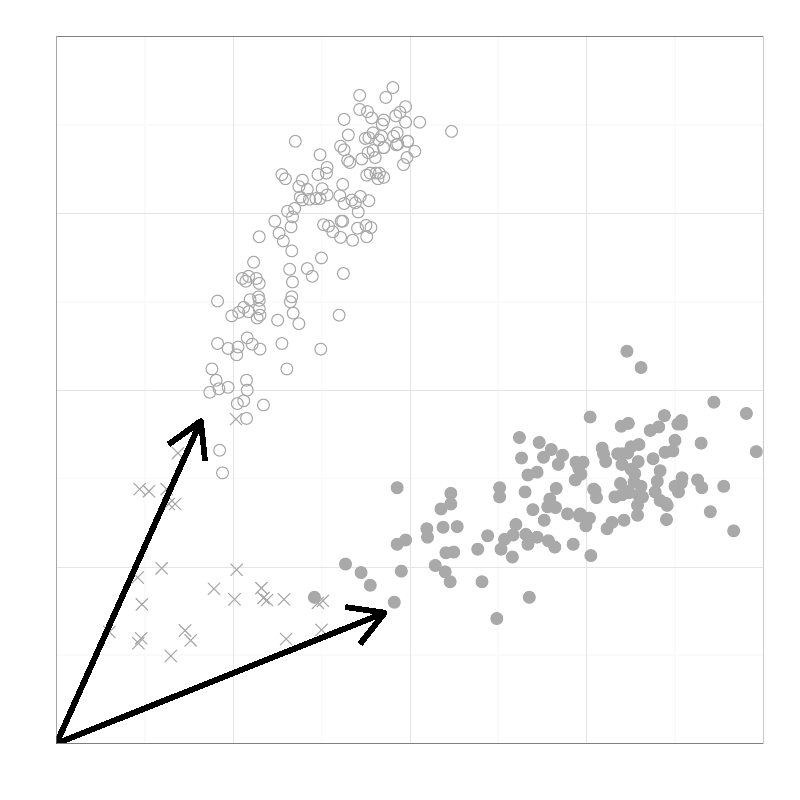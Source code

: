 % Created by tikzDevice version 0.8.1 on 2015-03-24 04:10:27
% !TEX encoding = UTF-8 Unicode
\documentclass[11pt]{memoir}
\nonstopmode

\usepackage{tikz}

\usepackage[active,tightpage,psfixbb]{preview}

\PreviewEnvironment{pgfpicture}

\setlength\PreviewBorder{0pt}

\usepackage{amsmath}
\newcommand{\SweaveOpts}[1]{}  % do not interfere with LaTeX
\newcommand{\SweaveInput}[1]{} % because they are not real TeX commands
\newcommand{\Sexpr}[1]{}       % will only be parsed by R


\usepackage{amsmath}
\usepackage{lscape}


\begin{document}

\begin{tikzpicture}[x=1pt,y=1pt]
\definecolor{fillColor}{RGB}{255,255,255}
\path[use as bounding box,fill=fillColor,fill opacity=0.00] (0,0) rectangle (289.08,289.08);
\begin{scope}
\path[clip] (  0.00,  0.00) rectangle (289.08,289.08);
\definecolor{drawColor}{RGB}{255,255,255}
\definecolor{fillColor}{RGB}{255,255,255}

\path[draw=drawColor,line width= 0.6pt,line join=round,line cap=round,fill=fillColor] (  0.00,  0.00) rectangle (289.08,289.08);
\end{scope}
\begin{scope}
\path[clip] ( 20.36, 20.36) rectangle (275.83,275.83);
\definecolor{fillColor}{RGB}{255,255,255}

\path[fill=fillColor] ( 20.36, 20.36) rectangle (275.83,275.83);
\definecolor{drawColor}{gray}{0.98}

\path[draw=drawColor,line width= 0.6pt,line join=round] ( 20.36, 52.30) --
	(275.83, 52.30);

\path[draw=drawColor,line width= 0.6pt,line join=round] ( 20.36,116.16) --
	(275.83,116.16);

\path[draw=drawColor,line width= 0.6pt,line join=round] ( 20.36,180.03) --
	(275.83,180.03);

\path[draw=drawColor,line width= 0.6pt,line join=round] ( 20.36,243.90) --
	(275.83,243.90);

\path[draw=drawColor,line width= 0.6pt,line join=round] ( 52.30, 20.36) --
	( 52.30,275.83);

\path[draw=drawColor,line width= 0.6pt,line join=round] (116.16, 20.36) --
	(116.16,275.83);

\path[draw=drawColor,line width= 0.6pt,line join=round] (180.03, 20.36) --
	(180.03,275.83);

\path[draw=drawColor,line width= 0.6pt,line join=round] (243.90, 20.36) --
	(243.90,275.83);
\definecolor{drawColor}{gray}{0.90}

\path[draw=drawColor,line width= 0.2pt,line join=round] ( 20.36, 20.36) --
	(275.83, 20.36);

\path[draw=drawColor,line width= 0.2pt,line join=round] ( 20.36, 84.23) --
	(275.83, 84.23);

\path[draw=drawColor,line width= 0.2pt,line join=round] ( 20.36,148.10) --
	(275.83,148.10);

\path[draw=drawColor,line width= 0.2pt,line join=round] ( 20.36,211.96) --
	(275.83,211.96);

\path[draw=drawColor,line width= 0.2pt,line join=round] ( 20.36,275.83) --
	(275.83,275.83);

\path[draw=drawColor,line width= 0.2pt,line join=round] ( 20.36, 20.36) --
	( 20.36,275.83);

\path[draw=drawColor,line width= 0.2pt,line join=round] ( 84.23, 20.36) --
	( 84.23,275.83);

\path[draw=drawColor,line width= 0.2pt,line join=round] (148.10, 20.36) --
	(148.10,275.83);

\path[draw=drawColor,line width= 0.2pt,line join=round] (211.96, 20.36) --
	(211.96,275.83);

\path[draw=drawColor,line width= 0.2pt,line join=round] (275.83, 20.36) --
	(275.83,275.83);
\definecolor{drawColor}{RGB}{169,169,169}

\path[draw=drawColor,line width= 0.4pt,line join=round,line cap=round] ( 80.40,118.21) circle (  2.13);

\path[draw=drawColor,line width= 0.4pt,line join=round,line cap=round] ( 62.17,123.23) -- ( 66.44,127.49);

\path[draw=drawColor,line width= 0.4pt,line join=round,line cap=round] ( 62.17,127.49) -- ( 66.44,123.23);
\definecolor{fillColor}{RGB}{169,169,169}

\path[draw=drawColor,line width= 0.4pt,line join=round,line cap=round,fill=fillColor] (219.37, 98.02) circle (  2.13);

\path[draw=drawColor,line width= 0.4pt,line join=round,line cap=round,fill=fillColor] (199.19,126.64) circle (  2.13);

\path[draw=drawColor,line width= 0.4pt,line join=round,line cap=round,fill=fillColor] (197.91,105.94) circle (  2.13);

\path[draw=drawColor,line width= 0.4pt,line join=round,line cap=round] ( 47.61, 78.26) -- ( 51.88, 82.53);

\path[draw=drawColor,line width= 0.4pt,line join=round,line cap=round] ( 47.61, 82.53) -- ( 51.88, 78.26);

\path[draw=drawColor,line width= 0.4pt,line join=round,line cap=round] (142.99,247.22) circle (  2.13);

\path[draw=drawColor,line width= 0.4pt,line join=round,line cap=round] ( 86.02,163.68) circle (  2.13);

\path[draw=drawColor,line width= 0.4pt,line join=round,line cap=round] ( 49.14, 68.56) -- ( 53.41, 72.82);

\path[draw=drawColor,line width= 0.4pt,line join=round,line cap=round] ( 49.14, 72.82) -- ( 53.41, 68.56);

\path[draw=drawColor,line width= 0.4pt,line join=round,line cap=round,fill=fillColor] (189.74,111.31) circle (  2.13);

\path[draw=drawColor,line width= 0.4pt,line join=round,line cap=round] (163.17,241.60) circle (  2.13);

\path[draw=drawColor,line width= 0.4pt,line join=round,line cap=round,fill=fillColor] (217.58,127.15) circle (  2.13);

\path[draw=drawColor,line width= 0.4pt,line join=round,line cap=round] (136.86,238.53) circle (  2.13);

\path[draw=drawColor,line width= 0.4pt,line join=round,line cap=round,fill=fillColor] (240.07,138.90) circle (  2.13);

\path[draw=drawColor,line width= 0.4pt,line join=round,line cap=round] (135.58,232.15) circle (  2.13);

\path[draw=drawColor,line width= 0.4pt,line join=round,line cap=round,fill=fillColor] (221.16,100.32) circle (  2.13);

\path[draw=drawColor,line width= 0.4pt,line join=round,line cap=round] (132.77,248.75) circle (  2.13);

\path[draw=drawColor,line width= 0.4pt,line join=round,line cap=round] (135.83,226.53) circle (  2.13);

\path[draw=drawColor,line width= 0.4pt,line join=round,line cap=round] (139.41,253.86) circle (  2.13);

\path[draw=drawColor,line width= 0.4pt,line join=round,line cap=round] ( 90.36,180.80) circle (  2.13);

\path[draw=drawColor,line width= 0.4pt,line join=round,line cap=round] ( 93.68,180.54) circle (  2.13);

\path[draw=drawColor,line width= 0.4pt,line join=round,line cap=round] ( 99.30,209.15) circle (  2.13);

\path[draw=drawColor,line width= 0.4pt,line join=round,line cap=round] (136.60,224.48) circle (  2.13);

\path[draw=drawColor,line width= 0.4pt,line join=round,line cap=round] (103.13,224.48) circle (  2.13);

\path[draw=drawColor,line width= 0.4pt,line join=round,line cap=round] ( 93.68,203.53) circle (  2.13);

\path[draw=drawColor,line width= 0.4pt,line join=round,line cap=round] (122.81,218.35) circle (  2.13);

\path[draw=drawColor,line width= 0.4pt,line join=round,line cap=round,fill=fillColor] (146.56, 93.94) circle (  2.13);

\path[draw=drawColor,line width= 0.4pt,line join=round,line cap=round,fill=fillColor] (224.48,135.07) circle (  2.13);

\path[draw=drawColor,line width= 0.4pt,line join=round,line cap=round] (124.08,190.25) circle (  2.13);

\path[draw=drawColor,line width= 0.4pt,line join=round,line cap=round] (109.27,223.97) circle (  2.13);

\path[draw=drawColor,line width= 0.4pt,line join=round,line cap=round,fill=fillColor] (209.15,119.74) circle (  2.13);

\path[draw=drawColor,line width= 0.4pt,line join=round,line cap=round] (116.16,195.87) circle (  2.13);

\path[draw=drawColor,line width= 0.4pt,line join=round,line cap=round] (103.90,212.73) circle (  2.13);

\path[draw=drawColor,line width= 0.4pt,line join=round,line cap=round,fill=fillColor] (238.53,118.97) circle (  2.13);

\path[draw=drawColor,line width= 0.4pt,line join=round,line cap=round] (143.75,237.00) circle (  2.13);

\path[draw=drawColor,line width= 0.4pt,line join=round,line cap=round] (132.51,225.76) circle (  2.13);

\path[draw=drawColor,line width= 0.4pt,line join=round,line cap=round] (138.64,235.72) circle (  2.13);

\path[draw=drawColor,line width= 0.4pt,line join=round,line cap=round] (112.84,189.23) circle (  2.13);

\path[draw=drawColor,line width= 0.4pt,line join=round,line cap=round,fill=fillColor] (200.98,112.59) circle (  2.13);

\path[draw=drawColor,line width= 0.4pt,line join=round,line cap=round] (118.21,218.61) circle (  2.13);

\path[draw=drawColor,line width= 0.4pt,line join=round,line cap=round,fill=fillColor] (230.87,128.43) circle (  2.13);

\path[draw=drawColor,line width= 0.4pt,line join=round,line cap=round] ( 58.85,104.83) -- ( 63.12,109.10);

\path[draw=drawColor,line width= 0.4pt,line join=round,line cap=round] ( 58.85,109.10) -- ( 63.12,104.83);

\path[draw=drawColor,line width= 0.4pt,line join=round,line cap=round] ( 93.68,186.67) circle (  2.13);

\path[draw=drawColor,line width= 0.4pt,line join=round,line cap=round,fill=fillColor] (222.18,109.52) circle (  2.13);

\path[draw=drawColor,line width= 0.4pt,line join=round,line cap=round] (103.65,155.76) circle (  2.13);

\path[draw=drawColor,line width= 0.4pt,line join=round,line cap=round,fill=fillColor] (176.20, 95.47) circle (  2.13);

\path[draw=drawColor,line width= 0.4pt,line join=round,line cap=round] ( 66.77, 55.53) -- ( 71.04, 59.79);

\path[draw=drawColor,line width= 0.4pt,line join=round,line cap=round] ( 66.77, 59.79) -- ( 71.04, 55.53);

\path[draw=drawColor,line width= 0.4pt,line join=round,line cap=round,fill=fillColor] (159.34,105.18) circle (  2.13);

\path[draw=drawColor,line width= 0.4pt,line join=round,line cap=round] ( 89.34,167.00) circle (  2.13);

\path[draw=drawColor,line width= 0.4pt,line join=round,line cap=round] (134.81,234.70) circle (  2.13);

\path[draw=drawColor,line width= 0.4pt,line join=round,line cap=round] ( 89.85,189.23) circle (  2.13);

\path[draw=drawColor,line width= 0.4pt,line join=round,line cap=round] (105.43,181.82) circle (  2.13);

\path[draw=drawColor,line width= 0.4pt,line join=round,line cap=round] (123.83,222.44) circle (  2.13);

\path[draw=drawColor,line width= 0.4pt,line join=round,line cap=round,fill=fillColor] (207.11, 92.40) circle (  2.13);

\path[draw=drawColor,line width= 0.4pt,line join=round,line cap=round] (127.40,202.26) circle (  2.13);

\path[draw=drawColor,line width= 0.4pt,line join=round,line cap=round,fill=fillColor] (172.62, 90.62) circle (  2.13);

\path[draw=drawColor,line width= 0.4pt,line join=round,line cap=round,fill=fillColor] (163.94, 89.59) circle (  2.13);

\path[draw=drawColor,line width= 0.4pt,line join=round,line cap=round] (129.96,249.52) circle (  2.13);

\path[draw=drawColor,line width= 0.4pt,line join=round,line cap=round] (147.33,238.02) circle (  2.13);

\path[draw=drawColor,line width= 0.4pt,line join=round,line cap=round] (111.05,192.04) circle (  2.13);

\path[draw=drawColor,line width= 0.4pt,line join=round,line cap=round,fill=fillColor] (231.63,113.35) circle (  2.13);

\path[draw=drawColor,line width= 0.4pt,line join=round,line cap=round] (116.42,220.90) circle (  2.13);

\path[draw=drawColor,line width= 0.4pt,line join=round,line cap=round] ( 91.64,194.34) circle (  2.13);

\path[draw=drawColor,line width= 0.4pt,line join=round,line cap=round] (141.97,257.44) circle (  2.13);

\path[draw=drawColor,line width= 0.4pt,line join=round,line cap=round] ( 93.68,177.48) circle (  2.13);

\path[draw=drawColor,line width= 0.4pt,line join=round,line cap=round] ( 94.36, 70.09) -- ( 98.63, 74.36);

\path[draw=drawColor,line width= 0.4pt,line join=round,line cap=round] ( 94.36, 74.36) -- ( 98.63, 70.09);

\path[draw=drawColor,line width= 0.4pt,line join=round,line cap=round] ( 92.66,188.46) circle (  2.13);

\path[draw=drawColor,line width= 0.4pt,line join=round,line cap=round,fill=fillColor] (174.15, 78.86) circle (  2.13);

\path[draw=drawColor,line width= 0.4pt,line join=round,line cap=round] (111.82,217.07) circle (  2.13);

\path[draw=drawColor,line width= 0.4pt,line join=round,line cap=round,fill=fillColor] (230.36,106.46) circle (  2.13);

\path[draw=drawColor,line width= 0.4pt,line join=round,line cap=round] ( 79.12,148.61) circle (  2.13);

\path[draw=drawColor,line width= 0.4pt,line join=round,line cap=round,fill=fillColor] (246.20,135.83) circle (  2.13);

\path[draw=drawColor,line width= 0.4pt,line join=round,line cap=round] (124.34,245.94) circle (  2.13);

\path[draw=drawColor,line width= 0.4pt,line join=round,line cap=round] (138.64,245.69) circle (  2.13);

\path[draw=drawColor,line width= 0.4pt,line join=round,line cap=round] ( 93.94,162.91) circle (  2.13);

\path[draw=drawColor,line width= 0.4pt,line join=round,line cap=round,fill=fillColor] (224.74,110.29) circle (  2.13);

\path[draw=drawColor,line width= 0.4pt,line join=round,line cap=round,fill=fillColor] (246.20,114.63) circle (  2.13);

\path[draw=drawColor,line width= 0.4pt,line join=round,line cap=round] (101.86,164.96) circle (  2.13);

\path[draw=drawColor,line width= 0.4pt,line join=round,line cap=round] (105.43,198.42) circle (  2.13);

\path[draw=drawColor,line width= 0.4pt,line join=round,line cap=round] ( 51.70,109.43) -- ( 55.96,113.70);

\path[draw=drawColor,line width= 0.4pt,line join=round,line cap=round] ( 51.70,113.70) -- ( 55.96,109.43);

\path[draw=drawColor,line width= 0.4pt,line join=round,line cap=round,fill=fillColor] (234.96,133.53) circle (  2.13);

\path[draw=drawColor,line width= 0.4pt,line join=round,line cap=round,fill=fillColor] (213.24,138.39) circle (  2.13);

\path[draw=drawColor,line width= 0.4pt,line join=round,line cap=round] (122.55,175.18) circle (  2.13);

\path[draw=drawColor,line width= 0.4pt,line join=round,line cap=round,fill=fillColor] (160.87, 82.44) circle (  2.13);

\path[draw=drawColor,line width= 0.4pt,line join=round,line cap=round] (137.88,239.81) circle (  2.13);

\path[draw=drawColor,line width= 0.4pt,line join=round,line cap=round,fill=fillColor] (265.10, 97.26) circle (  2.13);

\path[draw=drawColor,line width= 0.4pt,line join=round,line cap=round,fill=fillColor] (229.08,114.89) circle (  2.13);

\path[draw=drawColor,line width= 0.4pt,line join=round,line cap=round] (100.84,204.81) circle (  2.13);

\path[draw=drawColor,line width= 0.4pt,line join=round,line cap=round] (134.05,206.85) circle (  2.13);

\path[draw=drawColor,line width= 0.4pt,line join=round,line cap=round,fill=fillColor] (240.83,101.35) circle (  2.13);

\path[draw=drawColor,line width= 0.4pt,line join=round,line cap=round] (132.51,203.53) circle (  2.13);

\path[draw=drawColor,line width= 0.4pt,line join=round,line cap=round,fill=fillColor] (253.60,112.84) circle (  2.13);

\path[draw=drawColor,line width= 0.4pt,line join=round,line cap=round] (115.91,162.91) circle (  2.13);

\path[draw=drawColor,line width= 0.4pt,line join=round,line cap=round] ( 89.34,148.10) circle (  2.13);

\path[draw=drawColor,line width= 0.4pt,line join=round,line cap=round] ( 89.08,151.67) circle (  2.13);

\path[draw=drawColor,line width= 0.4pt,line join=round,line cap=round,fill=fillColor] (161.13, 89.34) circle (  2.13);

\path[draw=drawColor,line width= 0.4pt,line join=round,line cap=round] (130.72,231.63) circle (  2.13);

\path[draw=drawColor,line width= 0.4pt,line join=round,line cap=round] (138.13,244.15) circle (  2.13);

\path[draw=drawColor,line width= 0.4pt,line join=round,line cap=round] (117.95,226.53) circle (  2.13);

\path[draw=drawColor,line width= 0.4pt,line join=round,line cap=round] (127.15,216.82) circle (  2.13);

\path[draw=drawColor,line width= 0.4pt,line join=round,line cap=round] (115.65,233.17) circle (  2.13);

\path[draw=drawColor,line width= 0.4pt,line join=round,line cap=round,fill=fillColor] (162.66, 78.86) circle (  2.13);

\path[draw=drawColor,line width= 0.4pt,line join=round,line cap=round] (130.21,218.09) circle (  2.13);

\path[draw=drawColor,line width= 0.4pt,line join=round,line cap=round] (142.22,239.81) circle (  2.13);

\path[draw=drawColor,line width= 0.4pt,line join=round,line cap=round] ( 91.13,164.70) circle (  2.13);

\path[draw=drawColor,line width= 0.4pt,line join=round,line cap=round,fill=fillColor] (198.68,108.75) circle (  2.13);

\path[draw=drawColor,line width= 0.4pt,line join=round,line cap=round] (123.32,209.15) circle (  2.13);

\path[draw=drawColor,line width= 0.4pt,line join=round,line cap=round] ( 75.80,147.33) circle (  2.13);

\path[draw=drawColor,line width= 0.4pt,line join=round,line cap=round,fill=fillColor] (124.85, 85.25) circle (  2.13);

\path[draw=drawColor,line width= 0.4pt,line join=round,line cap=round] (118.21,228.57) circle (  2.13);

\path[draw=drawColor,line width= 0.4pt,line join=round,line cap=round] ( 75.20, 74.18) -- ( 79.47, 78.44);

\path[draw=drawColor,line width= 0.4pt,line join=round,line cap=round] ( 75.20, 78.44) -- ( 79.47, 74.18);

\path[draw=drawColor,line width= 0.4pt,line join=round,line cap=round] ( 95.21,142.73) circle (  2.13);

\path[draw=drawColor,line width= 0.4pt,line join=round,line cap=round,fill=fillColor] (201.74,121.27) circle (  2.13);

\path[draw=drawColor,line width= 0.4pt,line join=round,line cap=round] ( 78.10,151.67) circle (  2.13);

\path[draw=drawColor,line width= 0.4pt,line join=round,line cap=round] (118.72,207.37) circle (  2.13);

\path[draw=drawColor,line width= 0.4pt,line join=round,line cap=round,fill=fillColor] (273.28,125.87) circle (  2.13);

\path[draw=drawColor,line width= 0.4pt,line join=round,line cap=round,fill=fillColor] (228.06,119.48) circle (  2.13);

\path[draw=drawColor,line width= 0.4pt,line join=round,line cap=round] (132.26,207.62) circle (  2.13);

\path[draw=drawColor,line width= 0.4pt,line join=round,line cap=round] ( 88.06,144.26) circle (  2.13);

\path[draw=drawColor,line width= 0.4pt,line join=round,line cap=round] (125.62,231.12) circle (  2.13);

\path[draw=drawColor,line width= 0.4pt,line join=round,line cap=round] (143.50,241.09) circle (  2.13);

\path[draw=drawColor,line width= 0.4pt,line join=round,line cap=round,fill=fillColor] (256.67,104.16) circle (  2.13);

\path[draw=drawColor,line width= 0.4pt,line join=round,line cap=round,fill=fillColor] (228.06,127.66) circle (  2.13);

\path[draw=drawColor,line width= 0.4pt,line join=round,line cap=round,fill=fillColor] (194.85,129.19) circle (  2.13);

\path[draw=drawColor,line width= 0.4pt,line join=round,line cap=round,fill=fillColor] (188.46,123.57) circle (  2.13);

\path[draw=drawColor,line width= 0.4pt,line join=round,line cap=round] (129.19,206.60) circle (  2.13);

\path[draw=drawColor,line width= 0.4pt,line join=round,line cap=round] ( 78.61,164.96) circle (  2.13);

\path[draw=drawColor,line width= 0.4pt,line join=round,line cap=round,fill=fillColor] (143.50,112.84) circle (  2.13);

\path[draw=drawColor,line width= 0.4pt,line join=round,line cap=round,fill=fillColor] (180.54,112.84) circle (  2.13);

\path[draw=drawColor,line width= 0.4pt,line join=round,line cap=round] (106.71,238.02) circle (  2.13);

\path[draw=drawColor,line width= 0.4pt,line join=round,line cap=round,fill=fillColor] (210.69,122.04) circle (  2.13);

\path[draw=drawColor,line width= 0.4pt,line join=round,line cap=round,fill=fillColor] (227.04,111.56) circle (  2.13);

\path[draw=drawColor,line width= 0.4pt,line join=round,line cap=round] ( 79.38,126.38) circle (  2.13);

\path[draw=drawColor,line width= 0.4pt,line join=round,line cap=round,fill=fillColor] (160.10, 98.54) circle (  2.13);

\path[draw=drawColor,line width= 0.4pt,line join=round,line cap=round,fill=fillColor] (238.02,134.81) circle (  2.13);

\path[draw=drawColor,line width= 0.4pt,line join=round,line cap=round,fill=fillColor] (246.45,116.42) circle (  2.13);

\path[draw=drawColor,line width= 0.4pt,line join=round,line cap=round,fill=fillColor] (209.66,103.39) circle (  2.13);

\path[draw=drawColor,line width= 0.4pt,line join=round,line cap=round,fill=fillColor] (190.76, 92.40) circle (  2.13);

\path[draw=drawColor,line width= 0.4pt,line join=round,line cap=round,fill=fillColor] (200.47, 91.38) circle (  2.13);

\path[draw=drawColor,line width= 0.4pt,line join=round,line cap=round] (116.93,207.88) circle (  2.13);

\path[draw=drawColor,line width= 0.4pt,line join=round,line cap=round,fill=fillColor] (162.91,110.80) circle (  2.13);

\path[draw=drawColor,line width= 0.4pt,line join=round,line cap=round,fill=fillColor] (235.98,123.32) circle (  2.13);

\path[draw=drawColor,line width= 0.4pt,line join=round,line cap=round] (108.50,217.84) circle (  2.13);

\path[draw=drawColor,line width= 0.4pt,line join=round,line cap=round,fill=fillColor] (253.35,128.94) circle (  2.13);

\path[draw=drawColor,line width= 0.4pt,line join=round,line cap=round] ( 89.08,137.88) circle (  2.13);

\path[draw=drawColor,line width= 0.4pt,line join=round,line cap=round,fill=fillColor] (205.07,103.39) circle (  2.13);

\path[draw=drawColor,line width= 0.4pt,line join=round,line cap=round] (112.75, 69.07) -- (117.02, 73.33);

\path[draw=drawColor,line width= 0.4pt,line join=round,line cap=round] (112.75, 73.33) -- (117.02, 69.07);

\path[draw=drawColor,line width= 0.4pt,line join=round,line cap=round,fill=fillColor] (165.21, 98.79) circle (  2.13);

\path[draw=drawColor,line width= 0.4pt,line join=round,line cap=round,fill=fillColor] (241.09,106.46) circle (  2.13);

\path[draw=drawColor,line width= 0.4pt,line join=round,line cap=round,fill=fillColor] (154.48, 94.96) circle (  2.13);

\path[draw=drawColor,line width= 0.4pt,line join=round,line cap=round,fill=fillColor] (113.61, 73.24) circle (  2.13);

\path[draw=drawColor,line width= 0.4pt,line join=round,line cap=round] (107.99,221.67) circle (  2.13);

\path[draw=drawColor,line width= 0.4pt,line join=round,line cap=round] (105.94,175.94) circle (  2.13);

\path[draw=drawColor,line width= 0.4pt,line join=round,line cap=round] (114.12,217.33) circle (  2.13);

\path[draw=drawColor,line width= 0.4pt,line join=round,line cap=round] ( 88.06,177.99) circle (  2.13);

\path[draw=drawColor,line width= 0.4pt,line join=round,line cap=round,fill=fillColor] (237.51,115.14) circle (  2.13);

\path[draw=drawColor,line width= 0.4pt,line join=round,line cap=round,fill=fillColor] (214.52,112.33) circle (  2.13);

\path[draw=drawColor,line width= 0.4pt,line join=round,line cap=round,fill=fillColor] (232.15,109.52) circle (  2.13);

\path[draw=drawColor,line width= 0.4pt,line join=round,line cap=round] (129.45,212.47) circle (  2.13);

\path[draw=drawColor,line width= 0.4pt,line join=round,line cap=round,fill=fillColor] (243.90,113.35) circle (  2.13);

\path[draw=drawColor,line width= 0.4pt,line join=round,line cap=round,fill=fillColor] (154.23, 98.02) circle (  2.13);

\path[draw=drawColor,line width= 0.4pt,line join=round,line cap=round,fill=fillColor] (145.03, 82.70) circle (  2.13);

\path[draw=drawColor,line width= 0.4pt,line join=round,line cap=round,fill=fillColor] (143.50, 92.40) circle (  2.13);

\path[draw=drawColor,line width= 0.4pt,line join=round,line cap=round] (109.27,216.82) circle (  2.13);

\path[draw=drawColor,line width= 0.4pt,line join=round,line cap=round] ( 86.27,176.20) circle (  2.13);

\path[draw=drawColor,line width= 0.4pt,line join=round,line cap=round,fill=fillColor] (194.08, 94.96) circle (  2.13);

\path[draw=drawColor,line width= 0.4pt,line join=round,line cap=round,fill=fillColor] (236.74,111.31) circle (  2.13);

\path[draw=drawColor,line width= 0.4pt,line join=round,line cap=round] (104.92,180.03) circle (  2.13);

\path[draw=drawColor,line width= 0.4pt,line join=round,line cap=round] (123.06,203.28) circle (  2.13);

\path[draw=drawColor,line width= 0.4pt,line join=round,line cap=round] (111.05,220.65) circle (  2.13);

\path[draw=drawColor,line width= 0.4pt,line join=round,line cap=round] (100.49, 70.34) -- (104.76, 74.61);

\path[draw=drawColor,line width= 0.4pt,line join=round,line cap=round] (100.49, 74.61) -- (104.76, 70.34);

\path[draw=drawColor,line width= 0.4pt,line join=round,line cap=round,fill=fillColor] (130.47, 82.19) circle (  2.13);

\path[draw=drawColor,line width= 0.4pt,line join=round,line cap=round] ( 48.37,110.20) -- ( 52.64,114.47);

\path[draw=drawColor,line width= 0.4pt,line join=round,line cap=round] ( 48.37,114.47) -- ( 52.64,110.20);

\path[draw=drawColor,line width= 0.4pt,line join=round,line cap=round,fill=fillColor] (186.42, 99.56) circle (  2.13);

\path[draw=drawColor,line width= 0.4pt,line join=round,line cap=round] ( 93.43,181.82) circle (  2.13);

\path[draw=drawColor,line width= 0.4pt,line join=round,line cap=round] (114.03, 59.36) -- (118.30, 63.63);

\path[draw=drawColor,line width= 0.4pt,line join=round,line cap=round] (114.03, 63.63) -- (118.30, 59.36);

\path[draw=drawColor,line width= 0.4pt,line join=round,line cap=round,fill=fillColor] (192.55,104.92) circle (  2.13);

\path[draw=drawColor,line width= 0.4pt,line join=round,line cap=round,fill=fillColor] (218.09,125.10) circle (  2.13);

\path[draw=drawColor,line width= 0.4pt,line join=round,line cap=round] ( 82.44,163.17) circle (  2.13);

\path[draw=drawColor,line width= 0.4pt,line join=round,line cap=round] (146.56,244.92) circle (  2.13);

\path[draw=drawColor,line width= 0.4pt,line join=round,line cap=round,fill=fillColor] (261.52,113.35) circle (  2.13);

\path[draw=drawColor,line width= 0.4pt,line join=round,line cap=round,fill=fillColor] (240.32,125.62) circle (  2.13);

\path[draw=drawColor,line width= 0.4pt,line join=round,line cap=round,fill=fillColor] (225.50,101.09) circle (  2.13);

\path[draw=drawColor,line width= 0.4pt,line join=round,line cap=round] (100.32,173.39) circle (  2.13);

\path[draw=drawColor,line width= 0.4pt,line join=round,line cap=round,fill=fillColor] (246.20,137.11) circle (  2.13);

\path[draw=drawColor,line width= 0.4pt,line join=round,line cap=round] (138.64,235.72) circle (  2.13);

\path[draw=drawColor,line width= 0.4pt,line join=round,line cap=round] (151.67,244.92) circle (  2.13);

\path[draw=drawColor,line width= 0.4pt,line join=round,line cap=round,fill=fillColor] (215.54,109.27) circle (  2.13);

\path[draw=drawColor,line width= 0.4pt,line join=round,line cap=round] (134.81,241.09) circle (  2.13);

\path[draw=drawColor,line width= 0.4pt,line join=round,line cap=round,fill=fillColor] (196.38,123.83) circle (  2.13);

\path[draw=drawColor,line width= 0.4pt,line join=round,line cap=round,fill=fillColor] (227.29,111.05) circle (  2.13);

\path[draw=drawColor,line width= 0.4pt,line join=round,line cap=round,fill=fillColor] (208.13,122.04) circle (  2.13);

\path[draw=drawColor,line width= 0.4pt,line join=round,line cap=round,fill=fillColor] (226.78,125.36) circle (  2.13);

\path[draw=drawColor,line width= 0.4pt,line join=round,line cap=round] (145.80,229.59) circle (  2.13);

\path[draw=drawColor,line width= 0.4pt,line join=round,line cap=round] (101.86,226.01) circle (  2.13);

\path[draw=drawColor,line width= 0.4pt,line join=round,line cap=round,fill=fillColor] (203.28,124.59) circle (  2.13);

\path[draw=drawColor,line width= 0.4pt,line join=round,line cap=round] (124.34,234.96) circle (  2.13);

\path[draw=drawColor,line width= 0.4pt,line join=round,line cap=round] ( 37.39, 58.59) -- ( 41.66, 62.86);

\path[draw=drawColor,line width= 0.4pt,line join=round,line cap=round] ( 37.39, 62.86) -- ( 41.66, 58.59);

\path[draw=drawColor,line width= 0.4pt,line join=round,line cap=round,fill=fillColor] (243.13,126.13) circle (  2.13);

\path[draw=drawColor,line width= 0.4pt,line join=round,line cap=round,fill=fillColor] (227.04,136.09) circle (  2.13);

\path[draw=drawColor,line width= 0.4pt,line join=round,line cap=round,fill=fillColor] (212.99,101.86) circle (  2.13);

\path[draw=drawColor,line width= 0.4pt,line join=round,line cap=round,fill=fillColor] (244.92,135.83) circle (  2.13);

\path[draw=drawColor,line width= 0.4pt,line join=round,line cap=round] (149.88,234.44) circle (  2.13);

\path[draw=drawColor,line width= 0.4pt,line join=round,line cap=round] ( 92.31, 74.43) -- ( 96.58, 78.70);

\path[draw=drawColor,line width= 0.4pt,line join=round,line cap=round] ( 92.31, 78.70) -- ( 96.58, 74.43);

\path[draw=drawColor,line width= 0.4pt,line join=round,line cap=round,fill=fillColor] (162.91,106.97) circle (  2.13);

\path[draw=drawColor,line width= 0.4pt,line join=round,line cap=round] ( 56.29, 81.58) -- ( 60.56, 85.85);

\path[draw=drawColor,line width= 0.4pt,line join=round,line cap=round] ( 56.29, 85.85) -- ( 60.56, 81.58);

\path[draw=drawColor,line width= 0.4pt,line join=round,line cap=round] (123.06,236.23) circle (  2.13);

\path[draw=drawColor,line width= 0.4pt,line join=round,line cap=round] (133.02,233.93) circle (  2.13);

\path[draw=drawColor,line width= 0.4pt,line join=round,line cap=round] (143.24,236.74) circle (  2.13);

\path[draw=drawColor,line width= 0.4pt,line join=round,line cap=round,fill=fillColor] (230.87,110.03) circle (  2.13);

\path[draw=drawColor,line width= 0.4pt,line join=round,line cap=round,fill=fillColor] (207.88,115.65) circle (  2.13);

\path[draw=drawColor,line width= 0.4pt,line join=round,line cap=round] (105.69,187.18) circle (  2.13);

\path[draw=drawColor,line width= 0.4pt,line join=round,line cap=round] (133.28,216.56) circle (  2.13);

\path[draw=drawColor,line width= 0.4pt,line join=round,line cap=round] ( 64.72, 59.10) -- ( 68.99, 63.37);

\path[draw=drawColor,line width= 0.4pt,line join=round,line cap=round] ( 64.72, 63.37) -- ( 68.99, 59.10);

\path[draw=drawColor,line width= 0.4pt,line join=round,line cap=round,fill=fillColor] (211.71, 99.05) circle (  2.13);

\path[draw=drawColor,line width= 0.4pt,line join=round,line cap=round] (124.34,215.54) circle (  2.13);

\path[draw=drawColor,line width= 0.4pt,line join=round,line cap=round,fill=fillColor] (185.14, 87.81) circle (  2.13);

\path[draw=drawColor,line width= 0.4pt,line join=round,line cap=round,fill=fillColor] (215.03,111.82) circle (  2.13);

\path[draw=drawColor,line width= 0.4pt,line join=round,line cap=round,fill=fillColor] (179.52, 65.58) circle (  2.13);

\path[draw=drawColor,line width= 0.4pt,line join=round,line cap=round] (106.46,213.75) circle (  2.13);

\path[draw=drawColor,line width= 0.4pt,line join=round,line cap=round,fill=fillColor] (209.92,117.70) circle (  2.13);

\path[draw=drawColor,line width= 0.4pt,line join=round,line cap=round] (134.30,246.45) circle (  2.13);

\path[draw=drawColor,line width= 0.4pt,line join=round,line cap=round] ( 88.83,187.44) circle (  2.13);

\path[draw=drawColor,line width= 0.4pt,line join=round,line cap=round,fill=fillColor] (190.76,117.44) circle (  2.13);

\path[draw=drawColor,line width= 0.4pt,line join=round,line cap=round] ( 85.76,143.24) circle (  2.13);

\path[draw=drawColor,line width= 0.4pt,line join=round,line cap=round,fill=fillColor] (245.17,111.31) circle (  2.13);

\path[draw=drawColor,line width= 0.4pt,line join=round,line cap=round] (132.00,239.04) circle (  2.13);

\path[draw=drawColor,line width= 0.4pt,line join=round,line cap=round,fill=fillColor] (226.53,162.15) circle (  2.13);

\path[draw=drawColor,line width= 0.4pt,line join=round,line cap=round,fill=fillColor] (269.70,139.67) circle (  2.13);

\path[draw=drawColor,line width= 0.4pt,line join=round,line cap=round,fill=fillColor] (252.07,115.65) circle (  2.13);

\path[draw=drawColor,line width= 0.4pt,line join=round,line cap=round] ( 83.37, 81.07) -- ( 87.64, 85.34);

\path[draw=drawColor,line width= 0.4pt,line join=round,line cap=round] ( 83.37, 85.34) -- ( 87.64, 81.07);

\path[draw=drawColor,line width= 0.4pt,line join=round,line cap=round,fill=fillColor] (198.17, 93.68) circle (  2.13);

\path[draw=drawColor,line width= 0.4pt,line join=round,line cap=round] ( 85.51,160.87) circle (  2.13);

\path[draw=drawColor,line width= 0.4pt,line join=round,line cap=round] (114.89,226.01) circle (  2.13);

\path[draw=drawColor,line width= 0.4pt,line join=round,line cap=round,fill=fillColor] (194.08,118.46) circle (  2.13);

\path[draw=drawColor,line width= 0.4pt,line join=round,line cap=round] (133.28,239.30) circle (  2.13);

\path[draw=drawColor,line width= 0.4pt,line join=round,line cap=round] ( 48.88, 56.29) -- ( 53.15, 60.56);

\path[draw=drawColor,line width= 0.4pt,line join=round,line cap=round] ( 48.88, 60.56) -- ( 53.15, 56.29);

\path[draw=drawColor,line width= 0.4pt,line join=round,line cap=round] (115.65,217.33) circle (  2.13);

\path[draw=drawColor,line width= 0.4pt,line join=round,line cap=round,fill=fillColor] (191.27, 73.24) circle (  2.13);

\path[draw=drawColor,line width= 0.4pt,line join=round,line cap=round,fill=fillColor] (230.36,102.88) circle (  2.13);

\path[draw=drawColor,line width= 0.4pt,line join=round,line cap=round,fill=fillColor] (240.58,107.22) circle (  2.13);

\path[draw=drawColor,line width= 0.4pt,line join=round,line cap=round] (105.69,210.69) circle (  2.13);

\path[draw=drawColor,line width= 0.4pt,line join=round,line cap=round] (144.52,248.50) circle (  2.13);

\path[draw=drawColor,line width= 0.4pt,line join=round,line cap=round,fill=fillColor] (224.74,121.27) circle (  2.13);

\path[draw=drawColor,line width= 0.4pt,line join=round,line cap=round,fill=fillColor] (257.95,143.75) circle (  2.13);

\path[draw=drawColor,line width= 0.4pt,line join=round,line cap=round,fill=fillColor] (133.79, 77.59) circle (  2.13);

\path[draw=drawColor,line width= 0.4pt,line join=round,line cap=round] ( 59.61, 49.91) -- ( 63.88, 54.17);

\path[draw=drawColor,line width= 0.4pt,line join=round,line cap=round] ( 59.61, 54.17) -- ( 63.88, 49.91);

\path[draw=drawColor,line width= 0.4pt,line join=round,line cap=round,fill=fillColor] (182.33, 94.19) circle (  2.13);

\path[draw=drawColor,line width= 0.4pt,line join=round,line cap=round] (120.25,205.32) circle (  2.13);

\path[draw=drawColor,line width= 0.4pt,line join=round,line cap=round] (101.26, 56.04) -- (105.52, 60.31);

\path[draw=drawColor,line width= 0.4pt,line join=round,line cap=round] (101.26, 60.31) -- (105.52, 56.04);

\path[draw=drawColor,line width= 0.4pt,line join=round,line cap=round,fill=fillColor] (187.69,130.98) circle (  2.13);

\path[draw=drawColor,line width= 0.4pt,line join=round,line cap=round,fill=fillColor] (224.74,125.10) circle (  2.13);

\path[draw=drawColor,line width= 0.4pt,line join=round,line cap=round] (104.67,191.78) circle (  2.13);

\path[draw=drawColor,line width= 0.4pt,line join=round,line cap=round] ( 78.61,180.29) circle (  2.13);

\path[draw=drawColor,line width= 0.4pt,line join=round,line cap=round] (102.37,202.00) circle (  2.13);

\path[draw=drawColor,line width= 0.4pt,line join=round,line cap=round,fill=fillColor] (157.29, 84.74) circle (  2.13);

\path[draw=drawColor,line width= 0.4pt,line join=round,line cap=round] ( 92.92,174.15) circle (  2.13);

\path[draw=drawColor,line width= 0.4pt,line join=round,line cap=round] (129.96,254.63) circle (  2.13);

\path[draw=drawColor,line width= 0.4pt,line join=round,line cap=round,fill=fillColor] (218.86,122.29) circle (  2.13);

\path[draw=drawColor,line width= 0.4pt,line join=round,line cap=round,fill=fillColor] (238.53,108.24) circle (  2.13);

\path[draw=drawColor,line width= 0.4pt,line join=round,line cap=round] (138.64,224.99) circle (  2.13);

\path[draw=drawColor,line width= 0.4pt,line join=round,line cap=round,fill=fillColor] (231.63,156.27) circle (  2.13);

\path[draw=drawColor,line width= 0.4pt,line join=round,line cap=round,fill=fillColor] (229.34,117.95) circle (  2.13);

\path[draw=drawColor,line width= 0.4pt,line join=round,line cap=round] ( 87.55,188.46) circle (  2.13);

\path[draw=drawColor,line width= 0.4pt,line join=round,line cap=round] ( 76.57,155.76) circle (  2.13);

\path[draw=drawColor,line width= 0.4pt,line join=round,line cap=round] (107.99,172.11) circle (  2.13);

\path[draw=drawColor,line width= 0.4pt,line join=round,line cap=round] ( 61.15,104.83) -- ( 65.42,109.10);

\path[draw=drawColor,line width= 0.4pt,line join=round,line cap=round] ( 61.15,109.10) -- ( 65.42,104.83);

\path[draw=drawColor,line width= 0.4pt,line join=round,line cap=round] (147.07,232.15) circle (  2.13);

\path[draw=drawColor,line width= 0.4pt,line join=round,line cap=round] (128.43,215.80) circle (  2.13);

\path[draw=drawColor,line width= 0.4pt,line join=round,line cap=round] ( 58.08,110.20) -- ( 62.35,114.47);

\path[draw=drawColor,line width= 0.4pt,line join=round,line cap=round] ( 58.08,114.47) -- ( 62.35,110.20);

\path[draw=drawColor,line width= 0.4pt,line join=round,line cap=round,fill=fillColor] (189.99, 95.98) circle (  2.13);

\path[draw=drawColor,line width= 0.4pt,line join=round,line cap=round,fill=fillColor] (223.20,125.10) circle (  2.13);

\path[draw=drawColor,line width= 0.4pt,line join=round,line cap=round] ( 93.94,175.18) circle (  2.13);

\path[draw=drawColor,line width= 0.4pt,line join=round,line cap=round] ( 82.61, 70.34) -- ( 86.87, 74.61);

\path[draw=drawColor,line width= 0.4pt,line join=round,line cap=round] ( 82.61, 74.61) -- ( 86.87, 70.34);

\path[draw=drawColor,line width= 0.4pt,line join=round,line cap=round] (126.38,230.36) circle (  2.13);

\path[draw=drawColor,line width= 0.4pt,line join=round,line cap=round,fill=fillColor] (213.50, 88.32) circle (  2.13);

\path[draw=drawColor,line width= 0.4pt,line join=round,line cap=round] (114.54, 69.83) -- (118.81, 74.10);

\path[draw=drawColor,line width= 0.4pt,line join=round,line cap=round] (114.54, 74.10) -- (118.81, 69.83);

\path[draw=drawColor,line width= 0.4pt,line join=round,line cap=round,fill=fillColor] (180.54,109.52) circle (  2.13);

\path[draw=drawColor,line width= 0.4pt,line join=round,line cap=round,fill=fillColor] (209.41,102.62) circle (  2.13);

\path[draw=drawColor,line width= 0.4pt,line join=round,line cap=round] (133.79,226.53) circle (  2.13);

\path[draw=drawColor,line width= 0.4pt,line join=round,line cap=round] ( 83.72,174.92) circle (  2.13);

\path[draw=drawColor,line width= 0.4pt,line join=round,line cap=round] (146.56,250.54) circle (  2.13);

\path[draw=drawColor,line width= 0.4pt,line join=round,line cap=round] (147.33,238.02) circle (  2.13);

\path[draw=drawColor,line width= 0.4pt,line join=round,line cap=round] ( 47.86, 54.51) -- ( 52.13, 58.77);

\path[draw=drawColor,line width= 0.4pt,line join=round,line cap=round] ( 47.86, 58.77) -- ( 52.13, 54.51);

\path[draw=drawColor,line width= 0.4pt,line join=round,line cap=round,fill=fillColor] (200.72,105.69) circle (  2.13);

\path[draw=drawColor,line width= 0.4pt,line join=round,line cap=round,fill=fillColor] (243.90,129.96) circle (  2.13);

\path[draw=drawColor,line width= 0.4pt,line join=round,line cap=round,fill=fillColor] (196.64,101.09) circle (  2.13);

\path[draw=drawColor,line width= 0.4pt,line join=round,line cap=round] ( 89.85,176.45) circle (  2.13);

\path[draw=drawColor,line width= 0.4pt,line join=round,line cap=round,fill=fillColor] (185.39, 95.73) circle (  2.13);

\path[draw=drawColor,line width= 0.4pt,line join=round,line cap=round] ( 93.08, 70.86) -- ( 97.35, 75.12);

\path[draw=drawColor,line width= 0.4pt,line join=round,line cap=round] ( 93.08, 75.12) -- ( 97.35, 70.86);

\path[draw=drawColor,line width= 0.4pt,line join=round,line cap=round,fill=fillColor] (181.05, 90.62) circle (  2.13);

\path[draw=drawColor,line width= 0.4pt,line join=round,line cap=round] (123.83,209.15) circle (  2.13);

\path[draw=drawColor,line width= 0.4pt,line join=round,line cap=round] (125.87,240.32) circle (  2.13);

\path[draw=drawColor,line width= 0.4pt,line join=round,line cap=round] (137.11,226.53) circle (  2.13);

\path[draw=drawColor,line width= 0.4pt,line join=round,line cap=round,fill=fillColor] (230.61,122.29) circle (  2.13);

\path[draw=drawColor,line width= 0.4pt,line join=round,line cap=round] ( 83.12,135.49) -- ( 87.39,139.76);

\path[draw=drawColor,line width= 0.4pt,line join=round,line cap=round] ( 83.12,139.76) -- ( 87.39,135.49);

\path[draw=drawColor,line width= 0.4pt,line join=round,line cap=round,fill=fillColor] (224.23,114.37) circle (  2.13);

\path[draw=drawColor,line width= 0.4pt,line join=round,line cap=round] ( 82.44,149.12) circle (  2.13);

\path[draw=drawColor,line width= 0.4pt,line join=round,line cap=round,fill=fillColor] (142.48, 71.46) circle (  2.13);

\path[draw=drawColor,line width= 0.4pt,line join=round,line cap=round] (105.18,207.11) circle (  2.13);
\definecolor{drawColor}{RGB}{0,0,0}

\path[draw=drawColor,draw opacity=0.40,line width= 1.7pt,line join=round] ( 20.36, 20.36) -- (139.01, 67.68);

\path[draw=drawColor,draw opacity=0.40,line width= 1.7pt,line join=round] (130.20, 56.51) --
	(139.01, 67.68) --
	(124.93, 69.72);

\path[draw=drawColor,draw opacity=0.40,line width= 1.7pt,line join=round] ( 20.36, 20.36) -- (139.01, 67.68);

\path[draw=drawColor,draw opacity=0.40,line width= 1.7pt,line join=round] (130.20, 56.51) --
	(139.01, 67.68) --
	(124.93, 69.72);

\path[draw=drawColor,draw opacity=0.40,line width= 1.7pt,line join=round] ( 20.36, 20.36) -- (139.01, 67.68);

\path[draw=drawColor,draw opacity=0.40,line width= 1.7pt,line join=round] (130.20, 56.51) --
	(139.01, 67.68) --
	(124.93, 69.72);

\path[draw=drawColor,draw opacity=0.40,line width= 1.7pt,line join=round] ( 20.36, 20.36) -- (139.01, 67.68);

\path[draw=drawColor,draw opacity=0.40,line width= 1.7pt,line join=round] (130.20, 56.51) --
	(139.01, 67.68) --
	(124.93, 69.72);

\path[draw=drawColor,draw opacity=0.40,line width= 1.7pt,line join=round] ( 20.36, 20.36) -- (139.01, 67.68);

\path[draw=drawColor,draw opacity=0.40,line width= 1.7pt,line join=round] (130.20, 56.51) --
	(139.01, 67.68) --
	(124.93, 69.72);

\path[draw=drawColor,draw opacity=0.40,line width= 1.7pt,line join=round] ( 20.36, 20.36) -- (139.01, 67.68);

\path[draw=drawColor,draw opacity=0.40,line width= 1.7pt,line join=round] (130.20, 56.51) --
	(139.01, 67.68) --
	(124.93, 69.72);

\path[draw=drawColor,draw opacity=0.40,line width= 1.7pt,line join=round] ( 20.36, 20.36) -- (139.01, 67.68);

\path[draw=drawColor,draw opacity=0.40,line width= 1.7pt,line join=round] (130.20, 56.51) --
	(139.01, 67.68) --
	(124.93, 69.72);

\path[draw=drawColor,draw opacity=0.40,line width= 1.7pt,line join=round] ( 20.36, 20.36) -- (139.01, 67.68);

\path[draw=drawColor,draw opacity=0.40,line width= 1.7pt,line join=round] (130.20, 56.51) --
	(139.01, 67.68) --
	(124.93, 69.72);

\path[draw=drawColor,draw opacity=0.40,line width= 1.7pt,line join=round] ( 20.36, 20.36) -- (139.01, 67.68);

\path[draw=drawColor,draw opacity=0.40,line width= 1.7pt,line join=round] (130.20, 56.51) --
	(139.01, 67.68) --
	(124.93, 69.72);

\path[draw=drawColor,draw opacity=0.40,line width= 1.7pt,line join=round] ( 20.36, 20.36) -- (139.01, 67.68);

\path[draw=drawColor,draw opacity=0.40,line width= 1.7pt,line join=round] (130.20, 56.51) --
	(139.01, 67.68) --
	(124.93, 69.72);

\path[draw=drawColor,draw opacity=0.40,line width= 1.7pt,line join=round] ( 20.36, 20.36) -- (139.01, 67.68);

\path[draw=drawColor,draw opacity=0.40,line width= 1.7pt,line join=round] (130.20, 56.51) --
	(139.01, 67.68) --
	(124.93, 69.72);

\path[draw=drawColor,draw opacity=0.40,line width= 1.7pt,line join=round] ( 20.36, 20.36) -- (139.01, 67.68);

\path[draw=drawColor,draw opacity=0.40,line width= 1.7pt,line join=round] (130.20, 56.51) --
	(139.01, 67.68) --
	(124.93, 69.72);

\path[draw=drawColor,draw opacity=0.40,line width= 1.7pt,line join=round] ( 20.36, 20.36) -- (139.01, 67.68);

\path[draw=drawColor,draw opacity=0.40,line width= 1.7pt,line join=round] (130.20, 56.51) --
	(139.01, 67.68) --
	(124.93, 69.72);

\path[draw=drawColor,draw opacity=0.40,line width= 1.7pt,line join=round] ( 20.36, 20.36) -- (139.01, 67.68);

\path[draw=drawColor,draw opacity=0.40,line width= 1.7pt,line join=round] (130.20, 56.51) --
	(139.01, 67.68) --
	(124.93, 69.72);

\path[draw=drawColor,draw opacity=0.40,line width= 1.7pt,line join=round] ( 20.36, 20.36) -- (139.01, 67.68);

\path[draw=drawColor,draw opacity=0.40,line width= 1.7pt,line join=round] (130.20, 56.51) --
	(139.01, 67.68) --
	(124.93, 69.72);

\path[draw=drawColor,draw opacity=0.40,line width= 1.7pt,line join=round] ( 20.36, 20.36) -- (139.01, 67.68);

\path[draw=drawColor,draw opacity=0.40,line width= 1.7pt,line join=round] (130.20, 56.51) --
	(139.01, 67.68) --
	(124.93, 69.72);

\path[draw=drawColor,draw opacity=0.40,line width= 1.7pt,line join=round] ( 20.36, 20.36) -- (139.01, 67.68);

\path[draw=drawColor,draw opacity=0.40,line width= 1.7pt,line join=round] (130.20, 56.51) --
	(139.01, 67.68) --
	(124.93, 69.72);

\path[draw=drawColor,draw opacity=0.40,line width= 1.7pt,line join=round] ( 20.36, 20.36) -- (139.01, 67.68);

\path[draw=drawColor,draw opacity=0.40,line width= 1.7pt,line join=round] (130.20, 56.51) --
	(139.01, 67.68) --
	(124.93, 69.72);

\path[draw=drawColor,draw opacity=0.40,line width= 1.7pt,line join=round] ( 20.36, 20.36) -- (139.01, 67.68);

\path[draw=drawColor,draw opacity=0.40,line width= 1.7pt,line join=round] (130.20, 56.51) --
	(139.01, 67.68) --
	(124.93, 69.72);

\path[draw=drawColor,draw opacity=0.40,line width= 1.7pt,line join=round] ( 20.36, 20.36) -- (139.01, 67.68);

\path[draw=drawColor,draw opacity=0.40,line width= 1.7pt,line join=round] (130.20, 56.51) --
	(139.01, 67.68) --
	(124.93, 69.72);

\path[draw=drawColor,draw opacity=0.40,line width= 1.7pt,line join=round] ( 20.36, 20.36) -- (139.01, 67.68);

\path[draw=drawColor,draw opacity=0.40,line width= 1.7pt,line join=round] (130.20, 56.51) --
	(139.01, 67.68) --
	(124.93, 69.72);

\path[draw=drawColor,draw opacity=0.40,line width= 1.7pt,line join=round] ( 20.36, 20.36) -- (139.01, 67.68);

\path[draw=drawColor,draw opacity=0.40,line width= 1.7pt,line join=round] (130.20, 56.51) --
	(139.01, 67.68) --
	(124.93, 69.72);

\path[draw=drawColor,draw opacity=0.40,line width= 1.7pt,line join=round] ( 20.36, 20.36) -- (139.01, 67.68);

\path[draw=drawColor,draw opacity=0.40,line width= 1.7pt,line join=round] (130.20, 56.51) --
	(139.01, 67.68) --
	(124.93, 69.72);

\path[draw=drawColor,draw opacity=0.40,line width= 1.7pt,line join=round] ( 20.36, 20.36) -- (139.01, 67.68);

\path[draw=drawColor,draw opacity=0.40,line width= 1.7pt,line join=round] (130.20, 56.51) --
	(139.01, 67.68) --
	(124.93, 69.72);

\path[draw=drawColor,draw opacity=0.40,line width= 1.7pt,line join=round] ( 20.36, 20.36) -- (139.01, 67.68);

\path[draw=drawColor,draw opacity=0.40,line width= 1.7pt,line join=round] (130.20, 56.51) --
	(139.01, 67.68) --
	(124.93, 69.72);

\path[draw=drawColor,draw opacity=0.40,line width= 1.7pt,line join=round] ( 20.36, 20.36) -- (139.01, 67.68);

\path[draw=drawColor,draw opacity=0.40,line width= 1.7pt,line join=round] (130.20, 56.51) --
	(139.01, 67.68) --
	(124.93, 69.72);

\path[draw=drawColor,draw opacity=0.40,line width= 1.7pt,line join=round] ( 20.36, 20.36) -- (139.01, 67.68);

\path[draw=drawColor,draw opacity=0.40,line width= 1.7pt,line join=round] (130.20, 56.51) --
	(139.01, 67.68) --
	(124.93, 69.72);

\path[draw=drawColor,draw opacity=0.40,line width= 1.7pt,line join=round] ( 20.36, 20.36) -- (139.01, 67.68);

\path[draw=drawColor,draw opacity=0.40,line width= 1.7pt,line join=round] (130.20, 56.51) --
	(139.01, 67.68) --
	(124.93, 69.72);

\path[draw=drawColor,draw opacity=0.40,line width= 1.7pt,line join=round] ( 20.36, 20.36) -- (139.01, 67.68);

\path[draw=drawColor,draw opacity=0.40,line width= 1.7pt,line join=round] (130.20, 56.51) --
	(139.01, 67.68) --
	(124.93, 69.72);

\path[draw=drawColor,draw opacity=0.40,line width= 1.7pt,line join=round] ( 20.36, 20.36) -- (139.01, 67.68);

\path[draw=drawColor,draw opacity=0.40,line width= 1.7pt,line join=round] (130.20, 56.51) --
	(139.01, 67.68) --
	(124.93, 69.72);

\path[draw=drawColor,draw opacity=0.40,line width= 1.7pt,line join=round] ( 20.36, 20.36) -- (139.01, 67.68);

\path[draw=drawColor,draw opacity=0.40,line width= 1.7pt,line join=round] (130.20, 56.51) --
	(139.01, 67.68) --
	(124.93, 69.72);

\path[draw=drawColor,draw opacity=0.40,line width= 1.7pt,line join=round] ( 20.36, 20.36) -- (139.01, 67.68);

\path[draw=drawColor,draw opacity=0.40,line width= 1.7pt,line join=round] (130.20, 56.51) --
	(139.01, 67.68) --
	(124.93, 69.72);

\path[draw=drawColor,draw opacity=0.40,line width= 1.7pt,line join=round] ( 20.36, 20.36) -- (139.01, 67.68);

\path[draw=drawColor,draw opacity=0.40,line width= 1.7pt,line join=round] (130.20, 56.51) --
	(139.01, 67.68) --
	(124.93, 69.72);

\path[draw=drawColor,draw opacity=0.40,line width= 1.7pt,line join=round] ( 20.36, 20.36) -- (139.01, 67.68);

\path[draw=drawColor,draw opacity=0.40,line width= 1.7pt,line join=round] (130.20, 56.51) --
	(139.01, 67.68) --
	(124.93, 69.72);

\path[draw=drawColor,draw opacity=0.40,line width= 1.7pt,line join=round] ( 20.36, 20.36) -- (139.01, 67.68);

\path[draw=drawColor,draw opacity=0.40,line width= 1.7pt,line join=round] (130.20, 56.51) --
	(139.01, 67.68) --
	(124.93, 69.72);

\path[draw=drawColor,draw opacity=0.40,line width= 1.7pt,line join=round] ( 20.36, 20.36) -- (139.01, 67.68);

\path[draw=drawColor,draw opacity=0.40,line width= 1.7pt,line join=round] (130.20, 56.51) --
	(139.01, 67.68) --
	(124.93, 69.72);

\path[draw=drawColor,draw opacity=0.40,line width= 1.7pt,line join=round] ( 20.36, 20.36) -- (139.01, 67.68);

\path[draw=drawColor,draw opacity=0.40,line width= 1.7pt,line join=round] (130.20, 56.51) --
	(139.01, 67.68) --
	(124.93, 69.72);

\path[draw=drawColor,draw opacity=0.40,line width= 1.7pt,line join=round] ( 20.36, 20.36) -- (139.01, 67.68);

\path[draw=drawColor,draw opacity=0.40,line width= 1.7pt,line join=round] (130.20, 56.51) --
	(139.01, 67.68) --
	(124.93, 69.72);

\path[draw=drawColor,draw opacity=0.40,line width= 1.7pt,line join=round] ( 20.36, 20.36) -- (139.01, 67.68);

\path[draw=drawColor,draw opacity=0.40,line width= 1.7pt,line join=round] (130.20, 56.51) --
	(139.01, 67.68) --
	(124.93, 69.72);

\path[draw=drawColor,draw opacity=0.40,line width= 1.7pt,line join=round] ( 20.36, 20.36) -- (139.01, 67.68);

\path[draw=drawColor,draw opacity=0.40,line width= 1.7pt,line join=round] (130.20, 56.51) --
	(139.01, 67.68) --
	(124.93, 69.72);

\path[draw=drawColor,draw opacity=0.40,line width= 1.7pt,line join=round] ( 20.36, 20.36) -- (139.01, 67.68);

\path[draw=drawColor,draw opacity=0.40,line width= 1.7pt,line join=round] (130.20, 56.51) --
	(139.01, 67.68) --
	(124.93, 69.72);

\path[draw=drawColor,draw opacity=0.40,line width= 1.7pt,line join=round] ( 20.36, 20.36) -- (139.01, 67.68);

\path[draw=drawColor,draw opacity=0.40,line width= 1.7pt,line join=round] (130.20, 56.51) --
	(139.01, 67.68) --
	(124.93, 69.72);

\path[draw=drawColor,draw opacity=0.40,line width= 1.7pt,line join=round] ( 20.36, 20.36) -- (139.01, 67.68);

\path[draw=drawColor,draw opacity=0.40,line width= 1.7pt,line join=round] (130.20, 56.51) --
	(139.01, 67.68) --
	(124.93, 69.72);

\path[draw=drawColor,draw opacity=0.40,line width= 1.7pt,line join=round] ( 20.36, 20.36) -- (139.01, 67.68);

\path[draw=drawColor,draw opacity=0.40,line width= 1.7pt,line join=round] (130.20, 56.51) --
	(139.01, 67.68) --
	(124.93, 69.72);

\path[draw=drawColor,draw opacity=0.40,line width= 1.7pt,line join=round] ( 20.36, 20.36) -- (139.01, 67.68);

\path[draw=drawColor,draw opacity=0.40,line width= 1.7pt,line join=round] (130.20, 56.51) --
	(139.01, 67.68) --
	(124.93, 69.72);

\path[draw=drawColor,draw opacity=0.40,line width= 1.7pt,line join=round] ( 20.36, 20.36) -- (139.01, 67.68);

\path[draw=drawColor,draw opacity=0.40,line width= 1.7pt,line join=round] (130.20, 56.51) --
	(139.01, 67.68) --
	(124.93, 69.72);

\path[draw=drawColor,draw opacity=0.40,line width= 1.7pt,line join=round] ( 20.36, 20.36) -- (139.01, 67.68);

\path[draw=drawColor,draw opacity=0.40,line width= 1.7pt,line join=round] (130.20, 56.51) --
	(139.01, 67.68) --
	(124.93, 69.72);

\path[draw=drawColor,draw opacity=0.40,line width= 1.7pt,line join=round] ( 20.36, 20.36) -- (139.01, 67.68);

\path[draw=drawColor,draw opacity=0.40,line width= 1.7pt,line join=round] (130.20, 56.51) --
	(139.01, 67.68) --
	(124.93, 69.72);

\path[draw=drawColor,draw opacity=0.40,line width= 1.7pt,line join=round] ( 20.36, 20.36) -- (139.01, 67.68);

\path[draw=drawColor,draw opacity=0.40,line width= 1.7pt,line join=round] (130.20, 56.51) --
	(139.01, 67.68) --
	(124.93, 69.72);

\path[draw=drawColor,draw opacity=0.40,line width= 1.7pt,line join=round] ( 20.36, 20.36) -- (139.01, 67.68);

\path[draw=drawColor,draw opacity=0.40,line width= 1.7pt,line join=round] (130.20, 56.51) --
	(139.01, 67.68) --
	(124.93, 69.72);

\path[draw=drawColor,draw opacity=0.40,line width= 1.7pt,line join=round] ( 20.36, 20.36) -- (139.01, 67.68);

\path[draw=drawColor,draw opacity=0.40,line width= 1.7pt,line join=round] (130.20, 56.51) --
	(139.01, 67.68) --
	(124.93, 69.72);

\path[draw=drawColor,draw opacity=0.40,line width= 1.7pt,line join=round] ( 20.36, 20.36) -- (139.01, 67.68);

\path[draw=drawColor,draw opacity=0.40,line width= 1.7pt,line join=round] (130.20, 56.51) --
	(139.01, 67.68) --
	(124.93, 69.72);

\path[draw=drawColor,draw opacity=0.40,line width= 1.7pt,line join=round] ( 20.36, 20.36) -- (139.01, 67.68);

\path[draw=drawColor,draw opacity=0.40,line width= 1.7pt,line join=round] (130.20, 56.51) --
	(139.01, 67.68) --
	(124.93, 69.72);

\path[draw=drawColor,draw opacity=0.40,line width= 1.7pt,line join=round] ( 20.36, 20.36) -- (139.01, 67.68);

\path[draw=drawColor,draw opacity=0.40,line width= 1.7pt,line join=round] (130.20, 56.51) --
	(139.01, 67.68) --
	(124.93, 69.72);

\path[draw=drawColor,draw opacity=0.40,line width= 1.7pt,line join=round] ( 20.36, 20.36) -- (139.01, 67.68);

\path[draw=drawColor,draw opacity=0.40,line width= 1.7pt,line join=round] (130.20, 56.51) --
	(139.01, 67.68) --
	(124.93, 69.72);

\path[draw=drawColor,draw opacity=0.40,line width= 1.7pt,line join=round] ( 20.36, 20.36) -- (139.01, 67.68);

\path[draw=drawColor,draw opacity=0.40,line width= 1.7pt,line join=round] (130.20, 56.51) --
	(139.01, 67.68) --
	(124.93, 69.72);

\path[draw=drawColor,draw opacity=0.40,line width= 1.7pt,line join=round] ( 20.36, 20.36) -- (139.01, 67.68);

\path[draw=drawColor,draw opacity=0.40,line width= 1.7pt,line join=round] (130.20, 56.51) --
	(139.01, 67.68) --
	(124.93, 69.72);

\path[draw=drawColor,draw opacity=0.40,line width= 1.7pt,line join=round] ( 20.36, 20.36) -- (139.01, 67.68);

\path[draw=drawColor,draw opacity=0.40,line width= 1.7pt,line join=round] (130.20, 56.51) --
	(139.01, 67.68) --
	(124.93, 69.72);

\path[draw=drawColor,draw opacity=0.40,line width= 1.7pt,line join=round] ( 20.36, 20.36) -- (139.01, 67.68);

\path[draw=drawColor,draw opacity=0.40,line width= 1.7pt,line join=round] (130.20, 56.51) --
	(139.01, 67.68) --
	(124.93, 69.72);

\path[draw=drawColor,draw opacity=0.40,line width= 1.7pt,line join=round] ( 20.36, 20.36) -- (139.01, 67.68);

\path[draw=drawColor,draw opacity=0.40,line width= 1.7pt,line join=round] (130.20, 56.51) --
	(139.01, 67.68) --
	(124.93, 69.72);

\path[draw=drawColor,draw opacity=0.40,line width= 1.7pt,line join=round] ( 20.36, 20.36) -- (139.01, 67.68);

\path[draw=drawColor,draw opacity=0.40,line width= 1.7pt,line join=round] (130.20, 56.51) --
	(139.01, 67.68) --
	(124.93, 69.72);

\path[draw=drawColor,draw opacity=0.40,line width= 1.7pt,line join=round] ( 20.36, 20.36) -- (139.01, 67.68);

\path[draw=drawColor,draw opacity=0.40,line width= 1.7pt,line join=round] (130.20, 56.51) --
	(139.01, 67.68) --
	(124.93, 69.72);

\path[draw=drawColor,draw opacity=0.40,line width= 1.7pt,line join=round] ( 20.36, 20.36) -- (139.01, 67.68);

\path[draw=drawColor,draw opacity=0.40,line width= 1.7pt,line join=round] (130.20, 56.51) --
	(139.01, 67.68) --
	(124.93, 69.72);

\path[draw=drawColor,draw opacity=0.40,line width= 1.7pt,line join=round] ( 20.36, 20.36) -- (139.01, 67.68);

\path[draw=drawColor,draw opacity=0.40,line width= 1.7pt,line join=round] (130.20, 56.51) --
	(139.01, 67.68) --
	(124.93, 69.72);

\path[draw=drawColor,draw opacity=0.40,line width= 1.7pt,line join=round] ( 20.36, 20.36) -- (139.01, 67.68);

\path[draw=drawColor,draw opacity=0.40,line width= 1.7pt,line join=round] (130.20, 56.51) --
	(139.01, 67.68) --
	(124.93, 69.72);

\path[draw=drawColor,draw opacity=0.40,line width= 1.7pt,line join=round] ( 20.36, 20.36) -- (139.01, 67.68);

\path[draw=drawColor,draw opacity=0.40,line width= 1.7pt,line join=round] (130.20, 56.51) --
	(139.01, 67.68) --
	(124.93, 69.72);

\path[draw=drawColor,draw opacity=0.40,line width= 1.7pt,line join=round] ( 20.36, 20.36) -- (139.01, 67.68);

\path[draw=drawColor,draw opacity=0.40,line width= 1.7pt,line join=round] (130.20, 56.51) --
	(139.01, 67.68) --
	(124.93, 69.72);

\path[draw=drawColor,draw opacity=0.40,line width= 1.7pt,line join=round] ( 20.36, 20.36) -- (139.01, 67.68);

\path[draw=drawColor,draw opacity=0.40,line width= 1.7pt,line join=round] (130.20, 56.51) --
	(139.01, 67.68) --
	(124.93, 69.72);

\path[draw=drawColor,draw opacity=0.40,line width= 1.7pt,line join=round] ( 20.36, 20.36) -- (139.01, 67.68);

\path[draw=drawColor,draw opacity=0.40,line width= 1.7pt,line join=round] (130.20, 56.51) --
	(139.01, 67.68) --
	(124.93, 69.72);

\path[draw=drawColor,draw opacity=0.40,line width= 1.7pt,line join=round] ( 20.36, 20.36) -- (139.01, 67.68);

\path[draw=drawColor,draw opacity=0.40,line width= 1.7pt,line join=round] (130.20, 56.51) --
	(139.01, 67.68) --
	(124.93, 69.72);

\path[draw=drawColor,draw opacity=0.40,line width= 1.7pt,line join=round] ( 20.36, 20.36) -- (139.01, 67.68);

\path[draw=drawColor,draw opacity=0.40,line width= 1.7pt,line join=round] (130.20, 56.51) --
	(139.01, 67.68) --
	(124.93, 69.72);

\path[draw=drawColor,draw opacity=0.40,line width= 1.7pt,line join=round] ( 20.36, 20.36) -- (139.01, 67.68);

\path[draw=drawColor,draw opacity=0.40,line width= 1.7pt,line join=round] (130.20, 56.51) --
	(139.01, 67.68) --
	(124.93, 69.72);

\path[draw=drawColor,draw opacity=0.40,line width= 1.7pt,line join=round] ( 20.36, 20.36) -- (139.01, 67.68);

\path[draw=drawColor,draw opacity=0.40,line width= 1.7pt,line join=round] (130.20, 56.51) --
	(139.01, 67.68) --
	(124.93, 69.72);

\path[draw=drawColor,draw opacity=0.40,line width= 1.7pt,line join=round] ( 20.36, 20.36) -- (139.01, 67.68);

\path[draw=drawColor,draw opacity=0.40,line width= 1.7pt,line join=round] (130.20, 56.51) --
	(139.01, 67.68) --
	(124.93, 69.72);

\path[draw=drawColor,draw opacity=0.40,line width= 1.7pt,line join=round] ( 20.36, 20.36) -- (139.01, 67.68);

\path[draw=drawColor,draw opacity=0.40,line width= 1.7pt,line join=round] (130.20, 56.51) --
	(139.01, 67.68) --
	(124.93, 69.72);

\path[draw=drawColor,draw opacity=0.40,line width= 1.7pt,line join=round] ( 20.36, 20.36) -- (139.01, 67.68);

\path[draw=drawColor,draw opacity=0.40,line width= 1.7pt,line join=round] (130.20, 56.51) --
	(139.01, 67.68) --
	(124.93, 69.72);

\path[draw=drawColor,draw opacity=0.40,line width= 1.7pt,line join=round] ( 20.36, 20.36) -- (139.01, 67.68);

\path[draw=drawColor,draw opacity=0.40,line width= 1.7pt,line join=round] (130.20, 56.51) --
	(139.01, 67.68) --
	(124.93, 69.72);

\path[draw=drawColor,draw opacity=0.40,line width= 1.7pt,line join=round] ( 20.36, 20.36) -- (139.01, 67.68);

\path[draw=drawColor,draw opacity=0.40,line width= 1.7pt,line join=round] (130.20, 56.51) --
	(139.01, 67.68) --
	(124.93, 69.72);

\path[draw=drawColor,draw opacity=0.40,line width= 1.7pt,line join=round] ( 20.36, 20.36) -- (139.01, 67.68);

\path[draw=drawColor,draw opacity=0.40,line width= 1.7pt,line join=round] (130.20, 56.51) --
	(139.01, 67.68) --
	(124.93, 69.72);

\path[draw=drawColor,draw opacity=0.40,line width= 1.7pt,line join=round] ( 20.36, 20.36) -- (139.01, 67.68);

\path[draw=drawColor,draw opacity=0.40,line width= 1.7pt,line join=round] (130.20, 56.51) --
	(139.01, 67.68) --
	(124.93, 69.72);

\path[draw=drawColor,draw opacity=0.40,line width= 1.7pt,line join=round] ( 20.36, 20.36) -- (139.01, 67.68);

\path[draw=drawColor,draw opacity=0.40,line width= 1.7pt,line join=round] (130.20, 56.51) --
	(139.01, 67.68) --
	(124.93, 69.72);

\path[draw=drawColor,draw opacity=0.40,line width= 1.7pt,line join=round] ( 20.36, 20.36) -- (139.01, 67.68);

\path[draw=drawColor,draw opacity=0.40,line width= 1.7pt,line join=round] (130.20, 56.51) --
	(139.01, 67.68) --
	(124.93, 69.72);

\path[draw=drawColor,draw opacity=0.40,line width= 1.7pt,line join=round] ( 20.36, 20.36) -- (139.01, 67.68);

\path[draw=drawColor,draw opacity=0.40,line width= 1.7pt,line join=round] (130.20, 56.51) --
	(139.01, 67.68) --
	(124.93, 69.72);

\path[draw=drawColor,draw opacity=0.40,line width= 1.7pt,line join=round] ( 20.36, 20.36) -- (139.01, 67.68);

\path[draw=drawColor,draw opacity=0.40,line width= 1.7pt,line join=round] (130.20, 56.51) --
	(139.01, 67.68) --
	(124.93, 69.72);

\path[draw=drawColor,draw opacity=0.40,line width= 1.7pt,line join=round] ( 20.36, 20.36) -- (139.01, 67.68);

\path[draw=drawColor,draw opacity=0.40,line width= 1.7pt,line join=round] (130.20, 56.51) --
	(139.01, 67.68) --
	(124.93, 69.72);

\path[draw=drawColor,draw opacity=0.40,line width= 1.7pt,line join=round] ( 20.36, 20.36) -- (139.01, 67.68);

\path[draw=drawColor,draw opacity=0.40,line width= 1.7pt,line join=round] (130.20, 56.51) --
	(139.01, 67.68) --
	(124.93, 69.72);

\path[draw=drawColor,draw opacity=0.40,line width= 1.7pt,line join=round] ( 20.36, 20.36) -- (139.01, 67.68);

\path[draw=drawColor,draw opacity=0.40,line width= 1.7pt,line join=round] (130.20, 56.51) --
	(139.01, 67.68) --
	(124.93, 69.72);

\path[draw=drawColor,draw opacity=0.40,line width= 1.7pt,line join=round] ( 20.36, 20.36) -- (139.01, 67.68);

\path[draw=drawColor,draw opacity=0.40,line width= 1.7pt,line join=round] (130.20, 56.51) --
	(139.01, 67.68) --
	(124.93, 69.72);

\path[draw=drawColor,draw opacity=0.40,line width= 1.7pt,line join=round] ( 20.36, 20.36) -- (139.01, 67.68);

\path[draw=drawColor,draw opacity=0.40,line width= 1.7pt,line join=round] (130.20, 56.51) --
	(139.01, 67.68) --
	(124.93, 69.72);

\path[draw=drawColor,draw opacity=0.40,line width= 1.7pt,line join=round] ( 20.36, 20.36) -- (139.01, 67.68);

\path[draw=drawColor,draw opacity=0.40,line width= 1.7pt,line join=round] (130.20, 56.51) --
	(139.01, 67.68) --
	(124.93, 69.72);

\path[draw=drawColor,draw opacity=0.40,line width= 1.7pt,line join=round] ( 20.36, 20.36) -- (139.01, 67.68);

\path[draw=drawColor,draw opacity=0.40,line width= 1.7pt,line join=round] (130.20, 56.51) --
	(139.01, 67.68) --
	(124.93, 69.72);

\path[draw=drawColor,draw opacity=0.40,line width= 1.7pt,line join=round] ( 20.36, 20.36) -- (139.01, 67.68);

\path[draw=drawColor,draw opacity=0.40,line width= 1.7pt,line join=round] (130.20, 56.51) --
	(139.01, 67.68) --
	(124.93, 69.72);

\path[draw=drawColor,draw opacity=0.40,line width= 1.7pt,line join=round] ( 20.36, 20.36) -- (139.01, 67.68);

\path[draw=drawColor,draw opacity=0.40,line width= 1.7pt,line join=round] (130.20, 56.51) --
	(139.01, 67.68) --
	(124.93, 69.72);

\path[draw=drawColor,draw opacity=0.40,line width= 1.7pt,line join=round] ( 20.36, 20.36) -- (139.01, 67.68);

\path[draw=drawColor,draw opacity=0.40,line width= 1.7pt,line join=round] (130.20, 56.51) --
	(139.01, 67.68) --
	(124.93, 69.72);

\path[draw=drawColor,draw opacity=0.40,line width= 1.7pt,line join=round] ( 20.36, 20.36) -- (139.01, 67.68);

\path[draw=drawColor,draw opacity=0.40,line width= 1.7pt,line join=round] (130.20, 56.51) --
	(139.01, 67.68) --
	(124.93, 69.72);

\path[draw=drawColor,draw opacity=0.40,line width= 1.7pt,line join=round] ( 20.36, 20.36) -- (139.01, 67.68);

\path[draw=drawColor,draw opacity=0.40,line width= 1.7pt,line join=round] (130.20, 56.51) --
	(139.01, 67.68) --
	(124.93, 69.72);

\path[draw=drawColor,draw opacity=0.40,line width= 1.7pt,line join=round] ( 20.36, 20.36) -- (139.01, 67.68);

\path[draw=drawColor,draw opacity=0.40,line width= 1.7pt,line join=round] (130.20, 56.51) --
	(139.01, 67.68) --
	(124.93, 69.72);

\path[draw=drawColor,draw opacity=0.40,line width= 1.7pt,line join=round] ( 20.36, 20.36) -- (139.01, 67.68);

\path[draw=drawColor,draw opacity=0.40,line width= 1.7pt,line join=round] (130.20, 56.51) --
	(139.01, 67.68) --
	(124.93, 69.72);

\path[draw=drawColor,draw opacity=0.40,line width= 1.7pt,line join=round] ( 20.36, 20.36) -- (139.01, 67.68);

\path[draw=drawColor,draw opacity=0.40,line width= 1.7pt,line join=round] (130.20, 56.51) --
	(139.01, 67.68) --
	(124.93, 69.72);

\path[draw=drawColor,draw opacity=0.40,line width= 1.7pt,line join=round] ( 20.36, 20.36) -- (139.01, 67.68);

\path[draw=drawColor,draw opacity=0.40,line width= 1.7pt,line join=round] (130.20, 56.51) --
	(139.01, 67.68) --
	(124.93, 69.72);

\path[draw=drawColor,draw opacity=0.40,line width= 1.7pt,line join=round] ( 20.36, 20.36) -- (139.01, 67.68);

\path[draw=drawColor,draw opacity=0.40,line width= 1.7pt,line join=round] (130.20, 56.51) --
	(139.01, 67.68) --
	(124.93, 69.72);

\path[draw=drawColor,draw opacity=0.40,line width= 1.7pt,line join=round] ( 20.36, 20.36) -- (139.01, 67.68);

\path[draw=drawColor,draw opacity=0.40,line width= 1.7pt,line join=round] (130.20, 56.51) --
	(139.01, 67.68) --
	(124.93, 69.72);

\path[draw=drawColor,draw opacity=0.40,line width= 1.7pt,line join=round] ( 20.36, 20.36) -- (139.01, 67.68);

\path[draw=drawColor,draw opacity=0.40,line width= 1.7pt,line join=round] (130.20, 56.51) --
	(139.01, 67.68) --
	(124.93, 69.72);

\path[draw=drawColor,draw opacity=0.40,line width= 1.7pt,line join=round] ( 20.36, 20.36) -- (139.01, 67.68);

\path[draw=drawColor,draw opacity=0.40,line width= 1.7pt,line join=round] (130.20, 56.51) --
	(139.01, 67.68) --
	(124.93, 69.72);

\path[draw=drawColor,draw opacity=0.40,line width= 1.7pt,line join=round] ( 20.36, 20.36) -- (139.01, 67.68);

\path[draw=drawColor,draw opacity=0.40,line width= 1.7pt,line join=round] (130.20, 56.51) --
	(139.01, 67.68) --
	(124.93, 69.72);

\path[draw=drawColor,draw opacity=0.40,line width= 1.7pt,line join=round] ( 20.36, 20.36) -- (139.01, 67.68);

\path[draw=drawColor,draw opacity=0.40,line width= 1.7pt,line join=round] (130.20, 56.51) --
	(139.01, 67.68) --
	(124.93, 69.72);

\path[draw=drawColor,draw opacity=0.40,line width= 1.7pt,line join=round] ( 20.36, 20.36) -- (139.01, 67.68);

\path[draw=drawColor,draw opacity=0.40,line width= 1.7pt,line join=round] (130.20, 56.51) --
	(139.01, 67.68) --
	(124.93, 69.72);

\path[draw=drawColor,draw opacity=0.40,line width= 1.7pt,line join=round] ( 20.36, 20.36) -- (139.01, 67.68);

\path[draw=drawColor,draw opacity=0.40,line width= 1.7pt,line join=round] (130.20, 56.51) --
	(139.01, 67.68) --
	(124.93, 69.72);

\path[draw=drawColor,draw opacity=0.40,line width= 1.7pt,line join=round] ( 20.36, 20.36) -- (139.01, 67.68);

\path[draw=drawColor,draw opacity=0.40,line width= 1.7pt,line join=round] (130.20, 56.51) --
	(139.01, 67.68) --
	(124.93, 69.72);

\path[draw=drawColor,draw opacity=0.40,line width= 1.7pt,line join=round] ( 20.36, 20.36) -- (139.01, 67.68);

\path[draw=drawColor,draw opacity=0.40,line width= 1.7pt,line join=round] (130.20, 56.51) --
	(139.01, 67.68) --
	(124.93, 69.72);

\path[draw=drawColor,draw opacity=0.40,line width= 1.7pt,line join=round] ( 20.36, 20.36) -- (139.01, 67.68);

\path[draw=drawColor,draw opacity=0.40,line width= 1.7pt,line join=round] (130.20, 56.51) --
	(139.01, 67.68) --
	(124.93, 69.72);

\path[draw=drawColor,draw opacity=0.40,line width= 1.7pt,line join=round] ( 20.36, 20.36) -- (139.01, 67.68);

\path[draw=drawColor,draw opacity=0.40,line width= 1.7pt,line join=round] (130.20, 56.51) --
	(139.01, 67.68) --
	(124.93, 69.72);

\path[draw=drawColor,draw opacity=0.40,line width= 1.7pt,line join=round] ( 20.36, 20.36) -- (139.01, 67.68);

\path[draw=drawColor,draw opacity=0.40,line width= 1.7pt,line join=round] (130.20, 56.51) --
	(139.01, 67.68) --
	(124.93, 69.72);

\path[draw=drawColor,draw opacity=0.40,line width= 1.7pt,line join=round] ( 20.36, 20.36) -- (139.01, 67.68);

\path[draw=drawColor,draw opacity=0.40,line width= 1.7pt,line join=round] (130.20, 56.51) --
	(139.01, 67.68) --
	(124.93, 69.72);

\path[draw=drawColor,draw opacity=0.40,line width= 1.7pt,line join=round] ( 20.36, 20.36) -- (139.01, 67.68);

\path[draw=drawColor,draw opacity=0.40,line width= 1.7pt,line join=round] (130.20, 56.51) --
	(139.01, 67.68) --
	(124.93, 69.72);

\path[draw=drawColor,draw opacity=0.40,line width= 1.7pt,line join=round] ( 20.36, 20.36) -- (139.01, 67.68);

\path[draw=drawColor,draw opacity=0.40,line width= 1.7pt,line join=round] (130.20, 56.51) --
	(139.01, 67.68) --
	(124.93, 69.72);

\path[draw=drawColor,draw opacity=0.40,line width= 1.7pt,line join=round] ( 20.36, 20.36) -- (139.01, 67.68);

\path[draw=drawColor,draw opacity=0.40,line width= 1.7pt,line join=round] (130.20, 56.51) --
	(139.01, 67.68) --
	(124.93, 69.72);

\path[draw=drawColor,draw opacity=0.40,line width= 1.7pt,line join=round] ( 20.36, 20.36) -- (139.01, 67.68);

\path[draw=drawColor,draw opacity=0.40,line width= 1.7pt,line join=round] (130.20, 56.51) --
	(139.01, 67.68) --
	(124.93, 69.72);

\path[draw=drawColor,draw opacity=0.40,line width= 1.7pt,line join=round] ( 20.36, 20.36) -- (139.01, 67.68);

\path[draw=drawColor,draw opacity=0.40,line width= 1.7pt,line join=round] (130.20, 56.51) --
	(139.01, 67.68) --
	(124.93, 69.72);

\path[draw=drawColor,draw opacity=0.40,line width= 1.7pt,line join=round] ( 20.36, 20.36) -- (139.01, 67.68);

\path[draw=drawColor,draw opacity=0.40,line width= 1.7pt,line join=round] (130.20, 56.51) --
	(139.01, 67.68) --
	(124.93, 69.72);

\path[draw=drawColor,draw opacity=0.40,line width= 1.7pt,line join=round] ( 20.36, 20.36) -- (139.01, 67.68);

\path[draw=drawColor,draw opacity=0.40,line width= 1.7pt,line join=round] (130.20, 56.51) --
	(139.01, 67.68) --
	(124.93, 69.72);

\path[draw=drawColor,draw opacity=0.40,line width= 1.7pt,line join=round] ( 20.36, 20.36) -- (139.01, 67.68);

\path[draw=drawColor,draw opacity=0.40,line width= 1.7pt,line join=round] (130.20, 56.51) --
	(139.01, 67.68) --
	(124.93, 69.72);

\path[draw=drawColor,draw opacity=0.40,line width= 1.7pt,line join=round] ( 20.36, 20.36) -- (139.01, 67.68);

\path[draw=drawColor,draw opacity=0.40,line width= 1.7pt,line join=round] (130.20, 56.51) --
	(139.01, 67.68) --
	(124.93, 69.72);

\path[draw=drawColor,draw opacity=0.40,line width= 1.7pt,line join=round] ( 20.36, 20.36) -- (139.01, 67.68);

\path[draw=drawColor,draw opacity=0.40,line width= 1.7pt,line join=round] (130.20, 56.51) --
	(139.01, 67.68) --
	(124.93, 69.72);

\path[draw=drawColor,draw opacity=0.40,line width= 1.7pt,line join=round] ( 20.36, 20.36) -- (139.01, 67.68);

\path[draw=drawColor,draw opacity=0.40,line width= 1.7pt,line join=round] (130.20, 56.51) --
	(139.01, 67.68) --
	(124.93, 69.72);

\path[draw=drawColor,draw opacity=0.40,line width= 1.7pt,line join=round] ( 20.36, 20.36) -- (139.01, 67.68);

\path[draw=drawColor,draw opacity=0.40,line width= 1.7pt,line join=round] (130.20, 56.51) --
	(139.01, 67.68) --
	(124.93, 69.72);

\path[draw=drawColor,draw opacity=0.40,line width= 1.7pt,line join=round] ( 20.36, 20.36) -- (139.01, 67.68);

\path[draw=drawColor,draw opacity=0.40,line width= 1.7pt,line join=round] (130.20, 56.51) --
	(139.01, 67.68) --
	(124.93, 69.72);

\path[draw=drawColor,draw opacity=0.40,line width= 1.7pt,line join=round] ( 20.36, 20.36) -- (139.01, 67.68);

\path[draw=drawColor,draw opacity=0.40,line width= 1.7pt,line join=round] (130.20, 56.51) --
	(139.01, 67.68) --
	(124.93, 69.72);

\path[draw=drawColor,draw opacity=0.40,line width= 1.7pt,line join=round] ( 20.36, 20.36) -- (139.01, 67.68);

\path[draw=drawColor,draw opacity=0.40,line width= 1.7pt,line join=round] (130.20, 56.51) --
	(139.01, 67.68) --
	(124.93, 69.72);

\path[draw=drawColor,draw opacity=0.40,line width= 1.7pt,line join=round] ( 20.36, 20.36) -- (139.01, 67.68);

\path[draw=drawColor,draw opacity=0.40,line width= 1.7pt,line join=round] (130.20, 56.51) --
	(139.01, 67.68) --
	(124.93, 69.72);

\path[draw=drawColor,draw opacity=0.40,line width= 1.7pt,line join=round] ( 20.36, 20.36) -- (139.01, 67.68);

\path[draw=drawColor,draw opacity=0.40,line width= 1.7pt,line join=round] (130.20, 56.51) --
	(139.01, 67.68) --
	(124.93, 69.72);

\path[draw=drawColor,draw opacity=0.40,line width= 1.7pt,line join=round] ( 20.36, 20.36) -- (139.01, 67.68);

\path[draw=drawColor,draw opacity=0.40,line width= 1.7pt,line join=round] (130.20, 56.51) --
	(139.01, 67.68) --
	(124.93, 69.72);

\path[draw=drawColor,draw opacity=0.40,line width= 1.7pt,line join=round] ( 20.36, 20.36) -- (139.01, 67.68);

\path[draw=drawColor,draw opacity=0.40,line width= 1.7pt,line join=round] (130.20, 56.51) --
	(139.01, 67.68) --
	(124.93, 69.72);

\path[draw=drawColor,draw opacity=0.40,line width= 1.7pt,line join=round] ( 20.36, 20.36) -- (139.01, 67.68);

\path[draw=drawColor,draw opacity=0.40,line width= 1.7pt,line join=round] (130.20, 56.51) --
	(139.01, 67.68) --
	(124.93, 69.72);

\path[draw=drawColor,draw opacity=0.40,line width= 1.7pt,line join=round] ( 20.36, 20.36) -- (139.01, 67.68);

\path[draw=drawColor,draw opacity=0.40,line width= 1.7pt,line join=round] (130.20, 56.51) --
	(139.01, 67.68) --
	(124.93, 69.72);

\path[draw=drawColor,draw opacity=0.40,line width= 1.7pt,line join=round] ( 20.36, 20.36) -- (139.01, 67.68);

\path[draw=drawColor,draw opacity=0.40,line width= 1.7pt,line join=round] (130.20, 56.51) --
	(139.01, 67.68) --
	(124.93, 69.72);

\path[draw=drawColor,draw opacity=0.40,line width= 1.7pt,line join=round] ( 20.36, 20.36) -- (139.01, 67.68);

\path[draw=drawColor,draw opacity=0.40,line width= 1.7pt,line join=round] (130.20, 56.51) --
	(139.01, 67.68) --
	(124.93, 69.72);

\path[draw=drawColor,draw opacity=0.40,line width= 1.7pt,line join=round] ( 20.36, 20.36) -- (139.01, 67.68);

\path[draw=drawColor,draw opacity=0.40,line width= 1.7pt,line join=round] (130.20, 56.51) --
	(139.01, 67.68) --
	(124.93, 69.72);

\path[draw=drawColor,draw opacity=0.40,line width= 1.7pt,line join=round] ( 20.36, 20.36) -- (139.01, 67.68);

\path[draw=drawColor,draw opacity=0.40,line width= 1.7pt,line join=round] (130.20, 56.51) --
	(139.01, 67.68) --
	(124.93, 69.72);

\path[draw=drawColor,draw opacity=0.40,line width= 1.7pt,line join=round] ( 20.36, 20.36) -- (139.01, 67.68);

\path[draw=drawColor,draw opacity=0.40,line width= 1.7pt,line join=round] (130.20, 56.51) --
	(139.01, 67.68) --
	(124.93, 69.72);

\path[draw=drawColor,draw opacity=0.40,line width= 1.7pt,line join=round] ( 20.36, 20.36) -- (139.01, 67.68);

\path[draw=drawColor,draw opacity=0.40,line width= 1.7pt,line join=round] (130.20, 56.51) --
	(139.01, 67.68) --
	(124.93, 69.72);

\path[draw=drawColor,draw opacity=0.40,line width= 1.7pt,line join=round] ( 20.36, 20.36) -- (139.01, 67.68);

\path[draw=drawColor,draw opacity=0.40,line width= 1.7pt,line join=round] (130.20, 56.51) --
	(139.01, 67.68) --
	(124.93, 69.72);

\path[draw=drawColor,draw opacity=0.40,line width= 1.7pt,line join=round] ( 20.36, 20.36) -- (139.01, 67.68);

\path[draw=drawColor,draw opacity=0.40,line width= 1.7pt,line join=round] (130.20, 56.51) --
	(139.01, 67.68) --
	(124.93, 69.72);

\path[draw=drawColor,draw opacity=0.40,line width= 1.7pt,line join=round] ( 20.36, 20.36) -- (139.01, 67.68);

\path[draw=drawColor,draw opacity=0.40,line width= 1.7pt,line join=round] (130.20, 56.51) --
	(139.01, 67.68) --
	(124.93, 69.72);

\path[draw=drawColor,draw opacity=0.40,line width= 1.7pt,line join=round] ( 20.36, 20.36) -- (139.01, 67.68);

\path[draw=drawColor,draw opacity=0.40,line width= 1.7pt,line join=round] (130.20, 56.51) --
	(139.01, 67.68) --
	(124.93, 69.72);

\path[draw=drawColor,draw opacity=0.40,line width= 1.7pt,line join=round] ( 20.36, 20.36) -- (139.01, 67.68);

\path[draw=drawColor,draw opacity=0.40,line width= 1.7pt,line join=round] (130.20, 56.51) --
	(139.01, 67.68) --
	(124.93, 69.72);

\path[draw=drawColor,draw opacity=0.40,line width= 1.7pt,line join=round] ( 20.36, 20.36) -- (139.01, 67.68);

\path[draw=drawColor,draw opacity=0.40,line width= 1.7pt,line join=round] (130.20, 56.51) --
	(139.01, 67.68) --
	(124.93, 69.72);

\path[draw=drawColor,draw opacity=0.40,line width= 1.7pt,line join=round] ( 20.36, 20.36) -- (139.01, 67.68);

\path[draw=drawColor,draw opacity=0.40,line width= 1.7pt,line join=round] (130.20, 56.51) --
	(139.01, 67.68) --
	(124.93, 69.72);

\path[draw=drawColor,draw opacity=0.40,line width= 1.7pt,line join=round] ( 20.36, 20.36) -- (139.01, 67.68);

\path[draw=drawColor,draw opacity=0.40,line width= 1.7pt,line join=round] (130.20, 56.51) --
	(139.01, 67.68) --
	(124.93, 69.72);

\path[draw=drawColor,draw opacity=0.40,line width= 1.7pt,line join=round] ( 20.36, 20.36) -- (139.01, 67.68);

\path[draw=drawColor,draw opacity=0.40,line width= 1.7pt,line join=round] (130.20, 56.51) --
	(139.01, 67.68) --
	(124.93, 69.72);

\path[draw=drawColor,draw opacity=0.40,line width= 1.7pt,line join=round] ( 20.36, 20.36) -- (139.01, 67.68);

\path[draw=drawColor,draw opacity=0.40,line width= 1.7pt,line join=round] (130.20, 56.51) --
	(139.01, 67.68) --
	(124.93, 69.72);

\path[draw=drawColor,draw opacity=0.40,line width= 1.7pt,line join=round] ( 20.36, 20.36) -- (139.01, 67.68);

\path[draw=drawColor,draw opacity=0.40,line width= 1.7pt,line join=round] (130.20, 56.51) --
	(139.01, 67.68) --
	(124.93, 69.72);

\path[draw=drawColor,draw opacity=0.40,line width= 1.7pt,line join=round] ( 20.36, 20.36) -- (139.01, 67.68);

\path[draw=drawColor,draw opacity=0.40,line width= 1.7pt,line join=round] (130.20, 56.51) --
	(139.01, 67.68) --
	(124.93, 69.72);

\path[draw=drawColor,draw opacity=0.40,line width= 1.7pt,line join=round] ( 20.36, 20.36) -- (139.01, 67.68);

\path[draw=drawColor,draw opacity=0.40,line width= 1.7pt,line join=round] (130.20, 56.51) --
	(139.01, 67.68) --
	(124.93, 69.72);

\path[draw=drawColor,draw opacity=0.40,line width= 1.7pt,line join=round] ( 20.36, 20.36) -- (139.01, 67.68);

\path[draw=drawColor,draw opacity=0.40,line width= 1.7pt,line join=round] (130.20, 56.51) --
	(139.01, 67.68) --
	(124.93, 69.72);

\path[draw=drawColor,draw opacity=0.40,line width= 1.7pt,line join=round] ( 20.36, 20.36) -- (139.01, 67.68);

\path[draw=drawColor,draw opacity=0.40,line width= 1.7pt,line join=round] (130.20, 56.51) --
	(139.01, 67.68) --
	(124.93, 69.72);

\path[draw=drawColor,draw opacity=0.40,line width= 1.7pt,line join=round] ( 20.36, 20.36) -- (139.01, 67.68);

\path[draw=drawColor,draw opacity=0.40,line width= 1.7pt,line join=round] (130.20, 56.51) --
	(139.01, 67.68) --
	(124.93, 69.72);

\path[draw=drawColor,draw opacity=0.40,line width= 1.7pt,line join=round] ( 20.36, 20.36) -- (139.01, 67.68);

\path[draw=drawColor,draw opacity=0.40,line width= 1.7pt,line join=round] (130.20, 56.51) --
	(139.01, 67.68) --
	(124.93, 69.72);

\path[draw=drawColor,draw opacity=0.40,line width= 1.7pt,line join=round] ( 20.36, 20.36) -- (139.01, 67.68);

\path[draw=drawColor,draw opacity=0.40,line width= 1.7pt,line join=round] (130.20, 56.51) --
	(139.01, 67.68) --
	(124.93, 69.72);

\path[draw=drawColor,draw opacity=0.40,line width= 1.7pt,line join=round] ( 20.36, 20.36) -- (139.01, 67.68);

\path[draw=drawColor,draw opacity=0.40,line width= 1.7pt,line join=round] (130.20, 56.51) --
	(139.01, 67.68) --
	(124.93, 69.72);

\path[draw=drawColor,draw opacity=0.40,line width= 1.7pt,line join=round] ( 20.36, 20.36) -- (139.01, 67.68);

\path[draw=drawColor,draw opacity=0.40,line width= 1.7pt,line join=round] (130.20, 56.51) --
	(139.01, 67.68) --
	(124.93, 69.72);

\path[draw=drawColor,draw opacity=0.40,line width= 1.7pt,line join=round] ( 20.36, 20.36) -- (139.01, 67.68);

\path[draw=drawColor,draw opacity=0.40,line width= 1.7pt,line join=round] (130.20, 56.51) --
	(139.01, 67.68) --
	(124.93, 69.72);

\path[draw=drawColor,draw opacity=0.40,line width= 1.7pt,line join=round] ( 20.36, 20.36) -- (139.01, 67.68);

\path[draw=drawColor,draw opacity=0.40,line width= 1.7pt,line join=round] (130.20, 56.51) --
	(139.01, 67.68) --
	(124.93, 69.72);

\path[draw=drawColor,draw opacity=0.40,line width= 1.7pt,line join=round] ( 20.36, 20.36) -- (139.01, 67.68);

\path[draw=drawColor,draw opacity=0.40,line width= 1.7pt,line join=round] (130.20, 56.51) --
	(139.01, 67.68) --
	(124.93, 69.72);

\path[draw=drawColor,draw opacity=0.40,line width= 1.7pt,line join=round] ( 20.36, 20.36) -- (139.01, 67.68);

\path[draw=drawColor,draw opacity=0.40,line width= 1.7pt,line join=round] (130.20, 56.51) --
	(139.01, 67.68) --
	(124.93, 69.72);

\path[draw=drawColor,draw opacity=0.40,line width= 1.7pt,line join=round] ( 20.36, 20.36) -- (139.01, 67.68);

\path[draw=drawColor,draw opacity=0.40,line width= 1.7pt,line join=round] (130.20, 56.51) --
	(139.01, 67.68) --
	(124.93, 69.72);

\path[draw=drawColor,draw opacity=0.40,line width= 1.7pt,line join=round] ( 20.36, 20.36) -- (139.01, 67.68);

\path[draw=drawColor,draw opacity=0.40,line width= 1.7pt,line join=round] (130.20, 56.51) --
	(139.01, 67.68) --
	(124.93, 69.72);

\path[draw=drawColor,draw opacity=0.40,line width= 1.7pt,line join=round] ( 20.36, 20.36) -- (139.01, 67.68);

\path[draw=drawColor,draw opacity=0.40,line width= 1.7pt,line join=round] (130.20, 56.51) --
	(139.01, 67.68) --
	(124.93, 69.72);

\path[draw=drawColor,draw opacity=0.40,line width= 1.7pt,line join=round] ( 20.36, 20.36) -- (139.01, 67.68);

\path[draw=drawColor,draw opacity=0.40,line width= 1.7pt,line join=round] (130.20, 56.51) --
	(139.01, 67.68) --
	(124.93, 69.72);

\path[draw=drawColor,draw opacity=0.40,line width= 1.7pt,line join=round] ( 20.36, 20.36) -- (139.01, 67.68);

\path[draw=drawColor,draw opacity=0.40,line width= 1.7pt,line join=round] (130.20, 56.51) --
	(139.01, 67.68) --
	(124.93, 69.72);

\path[draw=drawColor,draw opacity=0.40,line width= 1.7pt,line join=round] ( 20.36, 20.36) -- (139.01, 67.68);

\path[draw=drawColor,draw opacity=0.40,line width= 1.7pt,line join=round] (130.20, 56.51) --
	(139.01, 67.68) --
	(124.93, 69.72);

\path[draw=drawColor,draw opacity=0.40,line width= 1.7pt,line join=round] ( 20.36, 20.36) -- (139.01, 67.68);

\path[draw=drawColor,draw opacity=0.40,line width= 1.7pt,line join=round] (130.20, 56.51) --
	(139.01, 67.68) --
	(124.93, 69.72);

\path[draw=drawColor,draw opacity=0.40,line width= 1.7pt,line join=round] ( 20.36, 20.36) -- (139.01, 67.68);

\path[draw=drawColor,draw opacity=0.40,line width= 1.7pt,line join=round] (130.20, 56.51) --
	(139.01, 67.68) --
	(124.93, 69.72);

\path[draw=drawColor,draw opacity=0.40,line width= 1.7pt,line join=round] ( 20.36, 20.36) -- (139.01, 67.68);

\path[draw=drawColor,draw opacity=0.40,line width= 1.7pt,line join=round] (130.20, 56.51) --
	(139.01, 67.68) --
	(124.93, 69.72);

\path[draw=drawColor,draw opacity=0.40,line width= 1.7pt,line join=round] ( 20.36, 20.36) -- (139.01, 67.68);

\path[draw=drawColor,draw opacity=0.40,line width= 1.7pt,line join=round] (130.20, 56.51) --
	(139.01, 67.68) --
	(124.93, 69.72);

\path[draw=drawColor,draw opacity=0.40,line width= 1.7pt,line join=round] ( 20.36, 20.36) -- (139.01, 67.68);

\path[draw=drawColor,draw opacity=0.40,line width= 1.7pt,line join=round] (130.20, 56.51) --
	(139.01, 67.68) --
	(124.93, 69.72);

\path[draw=drawColor,draw opacity=0.40,line width= 1.7pt,line join=round] ( 20.36, 20.36) -- (139.01, 67.68);

\path[draw=drawColor,draw opacity=0.40,line width= 1.7pt,line join=round] (130.20, 56.51) --
	(139.01, 67.68) --
	(124.93, 69.72);

\path[draw=drawColor,draw opacity=0.40,line width= 1.7pt,line join=round] ( 20.36, 20.36) -- (139.01, 67.68);

\path[draw=drawColor,draw opacity=0.40,line width= 1.7pt,line join=round] (130.20, 56.51) --
	(139.01, 67.68) --
	(124.93, 69.72);

\path[draw=drawColor,draw opacity=0.40,line width= 1.7pt,line join=round] ( 20.36, 20.36) -- (139.01, 67.68);

\path[draw=drawColor,draw opacity=0.40,line width= 1.7pt,line join=round] (130.20, 56.51) --
	(139.01, 67.68) --
	(124.93, 69.72);

\path[draw=drawColor,draw opacity=0.40,line width= 1.7pt,line join=round] ( 20.36, 20.36) -- (139.01, 67.68);

\path[draw=drawColor,draw opacity=0.40,line width= 1.7pt,line join=round] (130.20, 56.51) --
	(139.01, 67.68) --
	(124.93, 69.72);

\path[draw=drawColor,draw opacity=0.40,line width= 1.7pt,line join=round] ( 20.36, 20.36) -- (139.01, 67.68);

\path[draw=drawColor,draw opacity=0.40,line width= 1.7pt,line join=round] (130.20, 56.51) --
	(139.01, 67.68) --
	(124.93, 69.72);

\path[draw=drawColor,draw opacity=0.40,line width= 1.7pt,line join=round] ( 20.36, 20.36) -- (139.01, 67.68);

\path[draw=drawColor,draw opacity=0.40,line width= 1.7pt,line join=round] (130.20, 56.51) --
	(139.01, 67.68) --
	(124.93, 69.72);

\path[draw=drawColor,draw opacity=0.40,line width= 1.7pt,line join=round] ( 20.36, 20.36) -- (139.01, 67.68);

\path[draw=drawColor,draw opacity=0.40,line width= 1.7pt,line join=round] (130.20, 56.51) --
	(139.01, 67.68) --
	(124.93, 69.72);

\path[draw=drawColor,draw opacity=0.40,line width= 1.7pt,line join=round] ( 20.36, 20.36) -- (139.01, 67.68);

\path[draw=drawColor,draw opacity=0.40,line width= 1.7pt,line join=round] (130.20, 56.51) --
	(139.01, 67.68) --
	(124.93, 69.72);

\path[draw=drawColor,draw opacity=0.40,line width= 1.7pt,line join=round] ( 20.36, 20.36) -- (139.01, 67.68);

\path[draw=drawColor,draw opacity=0.40,line width= 1.7pt,line join=round] (130.20, 56.51) --
	(139.01, 67.68) --
	(124.93, 69.72);

\path[draw=drawColor,draw opacity=0.40,line width= 1.7pt,line join=round] ( 20.36, 20.36) -- (139.01, 67.68);

\path[draw=drawColor,draw opacity=0.40,line width= 1.7pt,line join=round] (130.20, 56.51) --
	(139.01, 67.68) --
	(124.93, 69.72);

\path[draw=drawColor,draw opacity=0.40,line width= 1.7pt,line join=round] ( 20.36, 20.36) -- (139.01, 67.68);

\path[draw=drawColor,draw opacity=0.40,line width= 1.7pt,line join=round] (130.20, 56.51) --
	(139.01, 67.68) --
	(124.93, 69.72);

\path[draw=drawColor,draw opacity=0.40,line width= 1.7pt,line join=round] ( 20.36, 20.36) -- (139.01, 67.68);

\path[draw=drawColor,draw opacity=0.40,line width= 1.7pt,line join=round] (130.20, 56.51) --
	(139.01, 67.68) --
	(124.93, 69.72);

\path[draw=drawColor,draw opacity=0.40,line width= 1.7pt,line join=round] ( 20.36, 20.36) -- (139.01, 67.68);

\path[draw=drawColor,draw opacity=0.40,line width= 1.7pt,line join=round] (130.20, 56.51) --
	(139.01, 67.68) --
	(124.93, 69.72);

\path[draw=drawColor,draw opacity=0.40,line width= 1.7pt,line join=round] ( 20.36, 20.36) -- (139.01, 67.68);

\path[draw=drawColor,draw opacity=0.40,line width= 1.7pt,line join=round] (130.20, 56.51) --
	(139.01, 67.68) --
	(124.93, 69.72);

\path[draw=drawColor,draw opacity=0.40,line width= 1.7pt,line join=round] ( 20.36, 20.36) -- (139.01, 67.68);

\path[draw=drawColor,draw opacity=0.40,line width= 1.7pt,line join=round] (130.20, 56.51) --
	(139.01, 67.68) --
	(124.93, 69.72);

\path[draw=drawColor,draw opacity=0.40,line width= 1.7pt,line join=round] ( 20.36, 20.36) -- (139.01, 67.68);

\path[draw=drawColor,draw opacity=0.40,line width= 1.7pt,line join=round] (130.20, 56.51) --
	(139.01, 67.68) --
	(124.93, 69.72);

\path[draw=drawColor,draw opacity=0.40,line width= 1.7pt,line join=round] ( 20.36, 20.36) -- (139.01, 67.68);

\path[draw=drawColor,draw opacity=0.40,line width= 1.7pt,line join=round] (130.20, 56.51) --
	(139.01, 67.68) --
	(124.93, 69.72);

\path[draw=drawColor,draw opacity=0.40,line width= 1.7pt,line join=round] ( 20.36, 20.36) -- (139.01, 67.68);

\path[draw=drawColor,draw opacity=0.40,line width= 1.7pt,line join=round] (130.20, 56.51) --
	(139.01, 67.68) --
	(124.93, 69.72);

\path[draw=drawColor,draw opacity=0.40,line width= 1.7pt,line join=round] ( 20.36, 20.36) -- (139.01, 67.68);

\path[draw=drawColor,draw opacity=0.40,line width= 1.7pt,line join=round] (130.20, 56.51) --
	(139.01, 67.68) --
	(124.93, 69.72);

\path[draw=drawColor,draw opacity=0.40,line width= 1.7pt,line join=round] ( 20.36, 20.36) -- (139.01, 67.68);

\path[draw=drawColor,draw opacity=0.40,line width= 1.7pt,line join=round] (130.20, 56.51) --
	(139.01, 67.68) --
	(124.93, 69.72);

\path[draw=drawColor,draw opacity=0.40,line width= 1.7pt,line join=round] ( 20.36, 20.36) -- (139.01, 67.68);

\path[draw=drawColor,draw opacity=0.40,line width= 1.7pt,line join=round] (130.20, 56.51) --
	(139.01, 67.68) --
	(124.93, 69.72);

\path[draw=drawColor,draw opacity=0.40,line width= 1.7pt,line join=round] ( 20.36, 20.36) -- (139.01, 67.68);

\path[draw=drawColor,draw opacity=0.40,line width= 1.7pt,line join=round] (130.20, 56.51) --
	(139.01, 67.68) --
	(124.93, 69.72);

\path[draw=drawColor,draw opacity=0.40,line width= 1.7pt,line join=round] ( 20.36, 20.36) -- (139.01, 67.68);

\path[draw=drawColor,draw opacity=0.40,line width= 1.7pt,line join=round] (130.20, 56.51) --
	(139.01, 67.68) --
	(124.93, 69.72);

\path[draw=drawColor,draw opacity=0.40,line width= 1.7pt,line join=round] ( 20.36, 20.36) -- (139.01, 67.68);

\path[draw=drawColor,draw opacity=0.40,line width= 1.7pt,line join=round] (130.20, 56.51) --
	(139.01, 67.68) --
	(124.93, 69.72);

\path[draw=drawColor,draw opacity=0.40,line width= 1.7pt,line join=round] ( 20.36, 20.36) -- (139.01, 67.68);

\path[draw=drawColor,draw opacity=0.40,line width= 1.7pt,line join=round] (130.20, 56.51) --
	(139.01, 67.68) --
	(124.93, 69.72);

\path[draw=drawColor,draw opacity=0.40,line width= 1.7pt,line join=round] ( 20.36, 20.36) -- (139.01, 67.68);

\path[draw=drawColor,draw opacity=0.40,line width= 1.7pt,line join=round] (130.20, 56.51) --
	(139.01, 67.68) --
	(124.93, 69.72);

\path[draw=drawColor,draw opacity=0.40,line width= 1.7pt,line join=round] ( 20.36, 20.36) -- (139.01, 67.68);

\path[draw=drawColor,draw opacity=0.40,line width= 1.7pt,line join=round] (130.20, 56.51) --
	(139.01, 67.68) --
	(124.93, 69.72);

\path[draw=drawColor,draw opacity=0.40,line width= 1.7pt,line join=round] ( 20.36, 20.36) -- (139.01, 67.68);

\path[draw=drawColor,draw opacity=0.40,line width= 1.7pt,line join=round] (130.20, 56.51) --
	(139.01, 67.68) --
	(124.93, 69.72);

\path[draw=drawColor,draw opacity=0.40,line width= 1.7pt,line join=round] ( 20.36, 20.36) -- (139.01, 67.68);

\path[draw=drawColor,draw opacity=0.40,line width= 1.7pt,line join=round] (130.20, 56.51) --
	(139.01, 67.68) --
	(124.93, 69.72);

\path[draw=drawColor,draw opacity=0.40,line width= 1.7pt,line join=round] ( 20.36, 20.36) -- (139.01, 67.68);

\path[draw=drawColor,draw opacity=0.40,line width= 1.7pt,line join=round] (130.20, 56.51) --
	(139.01, 67.68) --
	(124.93, 69.72);

\path[draw=drawColor,draw opacity=0.40,line width= 1.7pt,line join=round] ( 20.36, 20.36) -- (139.01, 67.68);

\path[draw=drawColor,draw opacity=0.40,line width= 1.7pt,line join=round] (130.20, 56.51) --
	(139.01, 67.68) --
	(124.93, 69.72);

\path[draw=drawColor,draw opacity=0.40,line width= 1.7pt,line join=round] ( 20.36, 20.36) -- (139.01, 67.68);

\path[draw=drawColor,draw opacity=0.40,line width= 1.7pt,line join=round] (130.20, 56.51) --
	(139.01, 67.68) --
	(124.93, 69.72);

\path[draw=drawColor,draw opacity=0.40,line width= 1.7pt,line join=round] ( 20.36, 20.36) -- (139.01, 67.68);

\path[draw=drawColor,draw opacity=0.40,line width= 1.7pt,line join=round] (130.20, 56.51) --
	(139.01, 67.68) --
	(124.93, 69.72);

\path[draw=drawColor,draw opacity=0.40,line width= 1.7pt,line join=round] ( 20.36, 20.36) -- (139.01, 67.68);

\path[draw=drawColor,draw opacity=0.40,line width= 1.7pt,line join=round] (130.20, 56.51) --
	(139.01, 67.68) --
	(124.93, 69.72);

\path[draw=drawColor,draw opacity=0.40,line width= 1.7pt,line join=round] ( 20.36, 20.36) -- (139.01, 67.68);

\path[draw=drawColor,draw opacity=0.40,line width= 1.7pt,line join=round] (130.20, 56.51) --
	(139.01, 67.68) --
	(124.93, 69.72);

\path[draw=drawColor,draw opacity=0.40,line width= 1.7pt,line join=round] ( 20.36, 20.36) -- (139.01, 67.68);

\path[draw=drawColor,draw opacity=0.40,line width= 1.7pt,line join=round] (130.20, 56.51) --
	(139.01, 67.68) --
	(124.93, 69.72);

\path[draw=drawColor,draw opacity=0.40,line width= 1.7pt,line join=round] ( 20.36, 20.36) -- (139.01, 67.68);

\path[draw=drawColor,draw opacity=0.40,line width= 1.7pt,line join=round] (130.20, 56.51) --
	(139.01, 67.68) --
	(124.93, 69.72);

\path[draw=drawColor,draw opacity=0.40,line width= 1.7pt,line join=round] ( 20.36, 20.36) -- (139.01, 67.68);

\path[draw=drawColor,draw opacity=0.40,line width= 1.7pt,line join=round] (130.20, 56.51) --
	(139.01, 67.68) --
	(124.93, 69.72);

\path[draw=drawColor,draw opacity=0.40,line width= 1.7pt,line join=round] ( 20.36, 20.36) -- (139.01, 67.68);

\path[draw=drawColor,draw opacity=0.40,line width= 1.7pt,line join=round] (130.20, 56.51) --
	(139.01, 67.68) --
	(124.93, 69.72);

\path[draw=drawColor,draw opacity=0.40,line width= 1.7pt,line join=round] ( 20.36, 20.36) -- (139.01, 67.68);

\path[draw=drawColor,draw opacity=0.40,line width= 1.7pt,line join=round] (130.20, 56.51) --
	(139.01, 67.68) --
	(124.93, 69.72);

\path[draw=drawColor,draw opacity=0.40,line width= 1.7pt,line join=round] ( 20.36, 20.36) -- (139.01, 67.68);

\path[draw=drawColor,draw opacity=0.40,line width= 1.7pt,line join=round] (130.20, 56.51) --
	(139.01, 67.68) --
	(124.93, 69.72);

\path[draw=drawColor,draw opacity=0.40,line width= 1.7pt,line join=round] ( 20.36, 20.36) -- (139.01, 67.68);

\path[draw=drawColor,draw opacity=0.40,line width= 1.7pt,line join=round] (130.20, 56.51) --
	(139.01, 67.68) --
	(124.93, 69.72);

\path[draw=drawColor,draw opacity=0.40,line width= 1.7pt,line join=round] ( 20.36, 20.36) -- (139.01, 67.68);

\path[draw=drawColor,draw opacity=0.40,line width= 1.7pt,line join=round] (130.20, 56.51) --
	(139.01, 67.68) --
	(124.93, 69.72);

\path[draw=drawColor,draw opacity=0.40,line width= 1.7pt,line join=round] ( 20.36, 20.36) -- (139.01, 67.68);

\path[draw=drawColor,draw opacity=0.40,line width= 1.7pt,line join=round] (130.20, 56.51) --
	(139.01, 67.68) --
	(124.93, 69.72);

\path[draw=drawColor,draw opacity=0.40,line width= 1.7pt,line join=round] ( 20.36, 20.36) -- (139.01, 67.68);

\path[draw=drawColor,draw opacity=0.40,line width= 1.7pt,line join=round] (130.20, 56.51) --
	(139.01, 67.68) --
	(124.93, 69.72);

\path[draw=drawColor,draw opacity=0.40,line width= 1.7pt,line join=round] ( 20.36, 20.36) -- (139.01, 67.68);

\path[draw=drawColor,draw opacity=0.40,line width= 1.7pt,line join=round] (130.20, 56.51) --
	(139.01, 67.68) --
	(124.93, 69.72);

\path[draw=drawColor,draw opacity=0.40,line width= 1.7pt,line join=round] ( 20.36, 20.36) -- (139.01, 67.68);

\path[draw=drawColor,draw opacity=0.40,line width= 1.7pt,line join=round] (130.20, 56.51) --
	(139.01, 67.68) --
	(124.93, 69.72);

\path[draw=drawColor,draw opacity=0.40,line width= 1.7pt,line join=round] ( 20.36, 20.36) -- (139.01, 67.68);

\path[draw=drawColor,draw opacity=0.40,line width= 1.7pt,line join=round] (130.20, 56.51) --
	(139.01, 67.68) --
	(124.93, 69.72);

\path[draw=drawColor,draw opacity=0.40,line width= 1.7pt,line join=round] ( 20.36, 20.36) -- (139.01, 67.68);

\path[draw=drawColor,draw opacity=0.40,line width= 1.7pt,line join=round] (130.20, 56.51) --
	(139.01, 67.68) --
	(124.93, 69.72);

\path[draw=drawColor,draw opacity=0.40,line width= 1.7pt,line join=round] ( 20.36, 20.36) -- (139.01, 67.68);

\path[draw=drawColor,draw opacity=0.40,line width= 1.7pt,line join=round] (130.20, 56.51) --
	(139.01, 67.68) --
	(124.93, 69.72);

\path[draw=drawColor,draw opacity=0.40,line width= 1.7pt,line join=round] ( 20.36, 20.36) -- (139.01, 67.68);

\path[draw=drawColor,draw opacity=0.40,line width= 1.7pt,line join=round] (130.20, 56.51) --
	(139.01, 67.68) --
	(124.93, 69.72);

\path[draw=drawColor,draw opacity=0.40,line width= 1.7pt,line join=round] ( 20.36, 20.36) -- (139.01, 67.68);

\path[draw=drawColor,draw opacity=0.40,line width= 1.7pt,line join=round] (130.20, 56.51) --
	(139.01, 67.68) --
	(124.93, 69.72);

\path[draw=drawColor,draw opacity=0.40,line width= 1.7pt,line join=round] ( 20.36, 20.36) -- (139.01, 67.68);

\path[draw=drawColor,draw opacity=0.40,line width= 1.7pt,line join=round] (130.20, 56.51) --
	(139.01, 67.68) --
	(124.93, 69.72);

\path[draw=drawColor,draw opacity=0.40,line width= 1.7pt,line join=round] ( 20.36, 20.36) -- (139.01, 67.68);

\path[draw=drawColor,draw opacity=0.40,line width= 1.7pt,line join=round] (130.20, 56.51) --
	(139.01, 67.68) --
	(124.93, 69.72);

\path[draw=drawColor,draw opacity=0.40,line width= 1.7pt,line join=round] ( 20.36, 20.36) -- (139.01, 67.68);

\path[draw=drawColor,draw opacity=0.40,line width= 1.7pt,line join=round] (130.20, 56.51) --
	(139.01, 67.68) --
	(124.93, 69.72);

\path[draw=drawColor,draw opacity=0.40,line width= 1.7pt,line join=round] ( 20.36, 20.36) -- (139.01, 67.68);

\path[draw=drawColor,draw opacity=0.40,line width= 1.7pt,line join=round] (130.20, 56.51) --
	(139.01, 67.68) --
	(124.93, 69.72);

\path[draw=drawColor,draw opacity=0.40,line width= 1.7pt,line join=round] ( 20.36, 20.36) -- (139.01, 67.68);

\path[draw=drawColor,draw opacity=0.40,line width= 1.7pt,line join=round] (130.20, 56.51) --
	(139.01, 67.68) --
	(124.93, 69.72);

\path[draw=drawColor,draw opacity=0.40,line width= 1.7pt,line join=round] ( 20.36, 20.36) -- (139.01, 67.68);

\path[draw=drawColor,draw opacity=0.40,line width= 1.7pt,line join=round] (130.20, 56.51) --
	(139.01, 67.68) --
	(124.93, 69.72);

\path[draw=drawColor,draw opacity=0.40,line width= 1.7pt,line join=round] ( 20.36, 20.36) -- (139.01, 67.68);

\path[draw=drawColor,draw opacity=0.40,line width= 1.7pt,line join=round] (130.20, 56.51) --
	(139.01, 67.68) --
	(124.93, 69.72);

\path[draw=drawColor,draw opacity=0.40,line width= 1.7pt,line join=round] ( 20.36, 20.36) -- (139.01, 67.68);

\path[draw=drawColor,draw opacity=0.40,line width= 1.7pt,line join=round] (130.20, 56.51) --
	(139.01, 67.68) --
	(124.93, 69.72);

\path[draw=drawColor,draw opacity=0.40,line width= 1.7pt,line join=round] ( 20.36, 20.36) -- (139.01, 67.68);

\path[draw=drawColor,draw opacity=0.40,line width= 1.7pt,line join=round] (130.20, 56.51) --
	(139.01, 67.68) --
	(124.93, 69.72);

\path[draw=drawColor,draw opacity=0.40,line width= 1.7pt,line join=round] ( 20.36, 20.36) -- (139.01, 67.68);

\path[draw=drawColor,draw opacity=0.40,line width= 1.7pt,line join=round] (130.20, 56.51) --
	(139.01, 67.68) --
	(124.93, 69.72);

\path[draw=drawColor,draw opacity=0.40,line width= 1.7pt,line join=round] ( 20.36, 20.36) -- (139.01, 67.68);

\path[draw=drawColor,draw opacity=0.40,line width= 1.7pt,line join=round] (130.20, 56.51) --
	(139.01, 67.68) --
	(124.93, 69.72);

\path[draw=drawColor,draw opacity=0.40,line width= 1.7pt,line join=round] ( 20.36, 20.36) -- (139.01, 67.68);

\path[draw=drawColor,draw opacity=0.40,line width= 1.7pt,line join=round] (130.20, 56.51) --
	(139.01, 67.68) --
	(124.93, 69.72);

\path[draw=drawColor,draw opacity=0.40,line width= 1.7pt,line join=round] ( 20.36, 20.36) -- (139.01, 67.68);

\path[draw=drawColor,draw opacity=0.40,line width= 1.7pt,line join=round] (130.20, 56.51) --
	(139.01, 67.68) --
	(124.93, 69.72);

\path[draw=drawColor,draw opacity=0.40,line width= 1.7pt,line join=round] ( 20.36, 20.36) -- (139.01, 67.68);

\path[draw=drawColor,draw opacity=0.40,line width= 1.7pt,line join=round] (130.20, 56.51) --
	(139.01, 67.68) --
	(124.93, 69.72);

\path[draw=drawColor,draw opacity=0.40,line width= 1.7pt,line join=round] ( 20.36, 20.36) -- (139.01, 67.68);

\path[draw=drawColor,draw opacity=0.40,line width= 1.7pt,line join=round] (130.20, 56.51) --
	(139.01, 67.68) --
	(124.93, 69.72);

\path[draw=drawColor,draw opacity=0.40,line width= 1.7pt,line join=round] ( 20.36, 20.36) -- (139.01, 67.68);

\path[draw=drawColor,draw opacity=0.40,line width= 1.7pt,line join=round] (130.20, 56.51) --
	(139.01, 67.68) --
	(124.93, 69.72);

\path[draw=drawColor,draw opacity=0.40,line width= 1.7pt,line join=round] ( 20.36, 20.36) -- (139.01, 67.68);

\path[draw=drawColor,draw opacity=0.40,line width= 1.7pt,line join=round] (130.20, 56.51) --
	(139.01, 67.68) --
	(124.93, 69.72);

\path[draw=drawColor,draw opacity=0.40,line width= 1.7pt,line join=round] ( 20.36, 20.36) -- (139.01, 67.68);

\path[draw=drawColor,draw opacity=0.40,line width= 1.7pt,line join=round] (130.20, 56.51) --
	(139.01, 67.68) --
	(124.93, 69.72);

\path[draw=drawColor,draw opacity=0.40,line width= 1.7pt,line join=round] ( 20.36, 20.36) -- (139.01, 67.68);

\path[draw=drawColor,draw opacity=0.40,line width= 1.7pt,line join=round] (130.20, 56.51) --
	(139.01, 67.68) --
	(124.93, 69.72);

\path[draw=drawColor,draw opacity=0.40,line width= 1.7pt,line join=round] ( 20.36, 20.36) -- (139.01, 67.68);

\path[draw=drawColor,draw opacity=0.40,line width= 1.7pt,line join=round] (130.20, 56.51) --
	(139.01, 67.68) --
	(124.93, 69.72);

\path[draw=drawColor,draw opacity=0.40,line width= 1.7pt,line join=round] ( 20.36, 20.36) -- (139.01, 67.68);

\path[draw=drawColor,draw opacity=0.40,line width= 1.7pt,line join=round] (130.20, 56.51) --
	(139.01, 67.68) --
	(124.93, 69.72);

\path[draw=drawColor,draw opacity=0.40,line width= 1.7pt,line join=round] ( 20.36, 20.36) -- (139.01, 67.68);

\path[draw=drawColor,draw opacity=0.40,line width= 1.7pt,line join=round] (130.20, 56.51) --
	(139.01, 67.68) --
	(124.93, 69.72);

\path[draw=drawColor,draw opacity=0.40,line width= 1.7pt,line join=round] ( 20.36, 20.36) -- (139.01, 67.68);

\path[draw=drawColor,draw opacity=0.40,line width= 1.7pt,line join=round] (130.20, 56.51) --
	(139.01, 67.68) --
	(124.93, 69.72);

\path[draw=drawColor,draw opacity=0.40,line width= 1.7pt,line join=round] ( 20.36, 20.36) -- (139.01, 67.68);

\path[draw=drawColor,draw opacity=0.40,line width= 1.7pt,line join=round] (130.20, 56.51) --
	(139.01, 67.68) --
	(124.93, 69.72);

\path[draw=drawColor,draw opacity=0.40,line width= 1.7pt,line join=round] ( 20.36, 20.36) -- (139.01, 67.68);

\path[draw=drawColor,draw opacity=0.40,line width= 1.7pt,line join=round] (130.20, 56.51) --
	(139.01, 67.68) --
	(124.93, 69.72);

\path[draw=drawColor,draw opacity=0.40,line width= 1.7pt,line join=round] ( 20.36, 20.36) -- (139.01, 67.68);

\path[draw=drawColor,draw opacity=0.40,line width= 1.7pt,line join=round] (130.20, 56.51) --
	(139.01, 67.68) --
	(124.93, 69.72);

\path[draw=drawColor,draw opacity=0.40,line width= 1.7pt,line join=round] ( 20.36, 20.36) -- (139.01, 67.68);

\path[draw=drawColor,draw opacity=0.40,line width= 1.7pt,line join=round] (130.20, 56.51) --
	(139.01, 67.68) --
	(124.93, 69.72);

\path[draw=drawColor,draw opacity=0.40,line width= 1.7pt,line join=round] ( 20.36, 20.36) -- (139.01, 67.68);

\path[draw=drawColor,draw opacity=0.40,line width= 1.7pt,line join=round] (130.20, 56.51) --
	(139.01, 67.68) --
	(124.93, 69.72);

\path[draw=drawColor,draw opacity=0.40,line width= 1.7pt,line join=round] ( 20.36, 20.36) -- (139.01, 67.68);

\path[draw=drawColor,draw opacity=0.40,line width= 1.7pt,line join=round] (130.20, 56.51) --
	(139.01, 67.68) --
	(124.93, 69.72);

\path[draw=drawColor,draw opacity=0.40,line width= 1.7pt,line join=round] ( 20.36, 20.36) -- (139.01, 67.68);

\path[draw=drawColor,draw opacity=0.40,line width= 1.7pt,line join=round] (130.20, 56.51) --
	(139.01, 67.68) --
	(124.93, 69.72);

\path[draw=drawColor,draw opacity=0.40,line width= 1.7pt,line join=round] ( 20.36, 20.36) -- (139.01, 67.68);

\path[draw=drawColor,draw opacity=0.40,line width= 1.7pt,line join=round] (130.20, 56.51) --
	(139.01, 67.68) --
	(124.93, 69.72);

\path[draw=drawColor,draw opacity=0.40,line width= 1.7pt,line join=round] ( 20.36, 20.36) -- (139.01, 67.68);

\path[draw=drawColor,draw opacity=0.40,line width= 1.7pt,line join=round] (130.20, 56.51) --
	(139.01, 67.68) --
	(124.93, 69.72);

\path[draw=drawColor,draw opacity=0.40,line width= 1.7pt,line join=round] ( 20.36, 20.36) -- (139.01, 67.68);

\path[draw=drawColor,draw opacity=0.40,line width= 1.7pt,line join=round] (130.20, 56.51) --
	(139.01, 67.68) --
	(124.93, 69.72);

\path[draw=drawColor,draw opacity=0.40,line width= 1.7pt,line join=round] ( 20.36, 20.36) -- (139.01, 67.68);

\path[draw=drawColor,draw opacity=0.40,line width= 1.7pt,line join=round] (130.20, 56.51) --
	(139.01, 67.68) --
	(124.93, 69.72);

\path[draw=drawColor,draw opacity=0.40,line width= 1.7pt,line join=round] ( 20.36, 20.36) -- (139.01, 67.68);

\path[draw=drawColor,draw opacity=0.40,line width= 1.7pt,line join=round] (130.20, 56.51) --
	(139.01, 67.68) --
	(124.93, 69.72);

\path[draw=drawColor,draw opacity=0.40,line width= 1.7pt,line join=round] ( 20.36, 20.36) -- (139.01, 67.68);

\path[draw=drawColor,draw opacity=0.40,line width= 1.7pt,line join=round] (130.20, 56.51) --
	(139.01, 67.68) --
	(124.93, 69.72);

\path[draw=drawColor,draw opacity=0.40,line width= 1.7pt,line join=round] ( 20.36, 20.36) -- (139.01, 67.68);

\path[draw=drawColor,draw opacity=0.40,line width= 1.7pt,line join=round] (130.20, 56.51) --
	(139.01, 67.68) --
	(124.93, 69.72);

\path[draw=drawColor,draw opacity=0.40,line width= 1.7pt,line join=round] ( 20.36, 20.36) -- (139.01, 67.68);

\path[draw=drawColor,draw opacity=0.40,line width= 1.7pt,line join=round] (130.20, 56.51) --
	(139.01, 67.68) --
	(124.93, 69.72);

\path[draw=drawColor,draw opacity=0.40,line width= 1.7pt,line join=round] ( 20.36, 20.36) -- (139.01, 67.68);

\path[draw=drawColor,draw opacity=0.40,line width= 1.7pt,line join=round] (130.20, 56.51) --
	(139.01, 67.68) --
	(124.93, 69.72);

\path[draw=drawColor,draw opacity=0.40,line width= 1.7pt,line join=round] ( 20.36, 20.36) -- (139.01, 67.68);

\path[draw=drawColor,draw opacity=0.40,line width= 1.7pt,line join=round] (130.20, 56.51) --
	(139.01, 67.68) --
	(124.93, 69.72);

\path[draw=drawColor,draw opacity=0.40,line width= 1.7pt,line join=round] ( 20.36, 20.36) -- (139.01, 67.68);

\path[draw=drawColor,draw opacity=0.40,line width= 1.7pt,line join=round] (130.20, 56.51) --
	(139.01, 67.68) --
	(124.93, 69.72);

\path[draw=drawColor,draw opacity=0.40,line width= 1.7pt,line join=round] ( 20.36, 20.36) -- (139.01, 67.68);

\path[draw=drawColor,draw opacity=0.40,line width= 1.7pt,line join=round] (130.20, 56.51) --
	(139.01, 67.68) --
	(124.93, 69.72);

\path[draw=drawColor,draw opacity=0.40,line width= 1.7pt,line join=round] ( 20.36, 20.36) -- (139.01, 67.68);

\path[draw=drawColor,draw opacity=0.40,line width= 1.7pt,line join=round] (130.20, 56.51) --
	(139.01, 67.68) --
	(124.93, 69.72);

\path[draw=drawColor,draw opacity=0.40,line width= 1.7pt,line join=round] ( 20.36, 20.36) -- (139.01, 67.68);

\path[draw=drawColor,draw opacity=0.40,line width= 1.7pt,line join=round] (130.20, 56.51) --
	(139.01, 67.68) --
	(124.93, 69.72);

\path[draw=drawColor,draw opacity=0.40,line width= 1.7pt,line join=round] ( 20.36, 20.36) -- (139.01, 67.68);

\path[draw=drawColor,draw opacity=0.40,line width= 1.7pt,line join=round] (130.20, 56.51) --
	(139.01, 67.68) --
	(124.93, 69.72);

\path[draw=drawColor,draw opacity=0.40,line width= 1.7pt,line join=round] ( 20.36, 20.36) -- (139.01, 67.68);

\path[draw=drawColor,draw opacity=0.40,line width= 1.7pt,line join=round] (130.20, 56.51) --
	(139.01, 67.68) --
	(124.93, 69.72);

\path[draw=drawColor,draw opacity=0.40,line width= 1.7pt,line join=round] ( 20.36, 20.36) -- (139.01, 67.68);

\path[draw=drawColor,draw opacity=0.40,line width= 1.7pt,line join=round] (130.20, 56.51) --
	(139.01, 67.68) --
	(124.93, 69.72);

\path[draw=drawColor,draw opacity=0.40,line width= 1.7pt,line join=round] ( 20.36, 20.36) -- (139.01, 67.68);

\path[draw=drawColor,draw opacity=0.40,line width= 1.7pt,line join=round] (130.20, 56.51) --
	(139.01, 67.68) --
	(124.93, 69.72);

\path[draw=drawColor,draw opacity=0.40,line width= 1.7pt,line join=round] ( 20.36, 20.36) -- (139.01, 67.68);

\path[draw=drawColor,draw opacity=0.40,line width= 1.7pt,line join=round] (130.20, 56.51) --
	(139.01, 67.68) --
	(124.93, 69.72);

\path[draw=drawColor,draw opacity=0.40,line width= 1.7pt,line join=round] ( 20.36, 20.36) -- (139.01, 67.68);

\path[draw=drawColor,draw opacity=0.40,line width= 1.7pt,line join=round] (130.20, 56.51) --
	(139.01, 67.68) --
	(124.93, 69.72);

\path[draw=drawColor,draw opacity=0.40,line width= 1.7pt,line join=round] ( 20.36, 20.36) -- (139.01, 67.68);

\path[draw=drawColor,draw opacity=0.40,line width= 1.7pt,line join=round] (130.20, 56.51) --
	(139.01, 67.68) --
	(124.93, 69.72);

\path[draw=drawColor,draw opacity=0.40,line width= 1.7pt,line join=round] ( 20.36, 20.36) -- (139.01, 67.68);

\path[draw=drawColor,draw opacity=0.40,line width= 1.7pt,line join=round] (130.20, 56.51) --
	(139.01, 67.68) --
	(124.93, 69.72);

\path[draw=drawColor,draw opacity=0.40,line width= 1.7pt,line join=round] ( 20.36, 20.36) -- (139.01, 67.68);

\path[draw=drawColor,draw opacity=0.40,line width= 1.7pt,line join=round] (130.20, 56.51) --
	(139.01, 67.68) --
	(124.93, 69.72);

\path[draw=drawColor,draw opacity=0.40,line width= 1.7pt,line join=round] ( 20.36, 20.36) -- (139.01, 67.68);

\path[draw=drawColor,draw opacity=0.40,line width= 1.7pt,line join=round] (130.20, 56.51) --
	(139.01, 67.68) --
	(124.93, 69.72);

\path[draw=drawColor,draw opacity=0.40,line width= 1.7pt,line join=round] ( 20.36, 20.36) -- (139.01, 67.68);

\path[draw=drawColor,draw opacity=0.40,line width= 1.7pt,line join=round] (130.20, 56.51) --
	(139.01, 67.68) --
	(124.93, 69.72);

\path[draw=drawColor,draw opacity=0.40,line width= 1.7pt,line join=round] ( 20.36, 20.36) -- (139.01, 67.68);

\path[draw=drawColor,draw opacity=0.40,line width= 1.7pt,line join=round] (130.20, 56.51) --
	(139.01, 67.68) --
	(124.93, 69.72);

\path[draw=drawColor,draw opacity=0.40,line width= 1.7pt,line join=round] ( 20.36, 20.36) -- (139.01, 67.68);

\path[draw=drawColor,draw opacity=0.40,line width= 1.7pt,line join=round] (130.20, 56.51) --
	(139.01, 67.68) --
	(124.93, 69.72);

\path[draw=drawColor,draw opacity=0.40,line width= 1.7pt,line join=round] ( 20.36, 20.36) -- (139.01, 67.68);

\path[draw=drawColor,draw opacity=0.40,line width= 1.7pt,line join=round] (130.20, 56.51) --
	(139.01, 67.68) --
	(124.93, 69.72);

\path[draw=drawColor,draw opacity=0.40,line width= 1.7pt,line join=round] ( 20.36, 20.36) -- (139.01, 67.68);

\path[draw=drawColor,draw opacity=0.40,line width= 1.7pt,line join=round] (130.20, 56.51) --
	(139.01, 67.68) --
	(124.93, 69.72);

\path[draw=drawColor,draw opacity=0.40,line width= 1.7pt,line join=round] ( 20.36, 20.36) -- (139.01, 67.68);

\path[draw=drawColor,draw opacity=0.40,line width= 1.7pt,line join=round] (130.20, 56.51) --
	(139.01, 67.68) --
	(124.93, 69.72);

\path[draw=drawColor,draw opacity=0.40,line width= 1.7pt,line join=round] ( 20.36, 20.36) -- (139.01, 67.68);

\path[draw=drawColor,draw opacity=0.40,line width= 1.7pt,line join=round] (130.20, 56.51) --
	(139.01, 67.68) --
	(124.93, 69.72);

\path[draw=drawColor,draw opacity=0.40,line width= 1.7pt,line join=round] ( 20.36, 20.36) -- (139.01, 67.68);

\path[draw=drawColor,draw opacity=0.40,line width= 1.7pt,line join=round] (130.20, 56.51) --
	(139.01, 67.68) --
	(124.93, 69.72);

\path[draw=drawColor,draw opacity=0.40,line width= 1.7pt,line join=round] ( 20.36, 20.36) -- (139.01, 67.68);

\path[draw=drawColor,draw opacity=0.40,line width= 1.7pt,line join=round] (130.20, 56.51) --
	(139.01, 67.68) --
	(124.93, 69.72);

\path[draw=drawColor,draw opacity=0.40,line width= 1.7pt,line join=round] ( 20.36, 20.36) -- (139.01, 67.68);

\path[draw=drawColor,draw opacity=0.40,line width= 1.7pt,line join=round] (130.20, 56.51) --
	(139.01, 67.68) --
	(124.93, 69.72);

\path[draw=drawColor,draw opacity=0.40,line width= 1.7pt,line join=round] ( 20.36, 20.36) -- (139.01, 67.68);

\path[draw=drawColor,draw opacity=0.40,line width= 1.7pt,line join=round] (130.20, 56.51) --
	(139.01, 67.68) --
	(124.93, 69.72);

\path[draw=drawColor,draw opacity=0.40,line width= 1.7pt,line join=round] ( 20.36, 20.36) -- (139.01, 67.68);

\path[draw=drawColor,draw opacity=0.40,line width= 1.7pt,line join=round] (130.20, 56.51) --
	(139.01, 67.68) --
	(124.93, 69.72);

\path[draw=drawColor,draw opacity=0.40,line width= 1.7pt,line join=round] ( 20.36, 20.36) -- (139.01, 67.68);

\path[draw=drawColor,draw opacity=0.40,line width= 1.7pt,line join=round] (130.20, 56.51) --
	(139.01, 67.68) --
	(124.93, 69.72);

\path[draw=drawColor,draw opacity=0.40,line width= 1.7pt,line join=round] ( 20.36, 20.36) -- (139.01, 67.68);

\path[draw=drawColor,draw opacity=0.40,line width= 1.7pt,line join=round] (130.20, 56.51) --
	(139.01, 67.68) --
	(124.93, 69.72);

\path[draw=drawColor,draw opacity=0.40,line width= 1.7pt,line join=round] ( 20.36, 20.36) -- (139.01, 67.68);

\path[draw=drawColor,draw opacity=0.40,line width= 1.7pt,line join=round] (130.20, 56.51) --
	(139.01, 67.68) --
	(124.93, 69.72);

\path[draw=drawColor,draw opacity=0.40,line width= 1.7pt,line join=round] ( 20.36, 20.36) -- (139.01, 67.68);

\path[draw=drawColor,draw opacity=0.40,line width= 1.7pt,line join=round] (130.20, 56.51) --
	(139.01, 67.68) --
	(124.93, 69.72);

\path[draw=drawColor,draw opacity=0.40,line width= 1.7pt,line join=round] ( 20.36, 20.36) -- (139.01, 67.68);

\path[draw=drawColor,draw opacity=0.40,line width= 1.7pt,line join=round] (130.20, 56.51) --
	(139.01, 67.68) --
	(124.93, 69.72);

\path[draw=drawColor,draw opacity=0.40,line width= 1.7pt,line join=round] ( 20.36, 20.36) -- (139.01, 67.68);

\path[draw=drawColor,draw opacity=0.40,line width= 1.7pt,line join=round] (130.20, 56.51) --
	(139.01, 67.68) --
	(124.93, 69.72);

\path[draw=drawColor,draw opacity=0.40,line width= 1.7pt,line join=round] ( 20.36, 20.36) -- ( 72.60,136.93);

\path[draw=drawColor,draw opacity=0.40,line width= 1.7pt,line join=round] ( 74.05,122.77) --
	( 72.60,136.93) --
	( 61.07,128.59);

\path[draw=drawColor,draw opacity=0.40,line width= 1.7pt,line join=round] ( 20.36, 20.36) -- ( 72.60,136.93);

\path[draw=drawColor,draw opacity=0.40,line width= 1.7pt,line join=round] ( 74.05,122.77) --
	( 72.60,136.93) --
	( 61.07,128.59);

\path[draw=drawColor,draw opacity=0.40,line width= 1.7pt,line join=round] ( 20.36, 20.36) -- ( 72.60,136.93);

\path[draw=drawColor,draw opacity=0.40,line width= 1.7pt,line join=round] ( 74.05,122.77) --
	( 72.60,136.93) --
	( 61.07,128.59);

\path[draw=drawColor,draw opacity=0.40,line width= 1.7pt,line join=round] ( 20.36, 20.36) -- ( 72.60,136.93);

\path[draw=drawColor,draw opacity=0.40,line width= 1.7pt,line join=round] ( 74.05,122.77) --
	( 72.60,136.93) --
	( 61.07,128.59);

\path[draw=drawColor,draw opacity=0.40,line width= 1.7pt,line join=round] ( 20.36, 20.36) -- ( 72.60,136.93);

\path[draw=drawColor,draw opacity=0.40,line width= 1.7pt,line join=round] ( 74.05,122.77) --
	( 72.60,136.93) --
	( 61.07,128.59);

\path[draw=drawColor,draw opacity=0.40,line width= 1.7pt,line join=round] ( 20.36, 20.36) -- ( 72.60,136.93);

\path[draw=drawColor,draw opacity=0.40,line width= 1.7pt,line join=round] ( 74.05,122.77) --
	( 72.60,136.93) --
	( 61.07,128.59);

\path[draw=drawColor,draw opacity=0.40,line width= 1.7pt,line join=round] ( 20.36, 20.36) -- ( 72.60,136.93);

\path[draw=drawColor,draw opacity=0.40,line width= 1.7pt,line join=round] ( 74.05,122.77) --
	( 72.60,136.93) --
	( 61.07,128.59);

\path[draw=drawColor,draw opacity=0.40,line width= 1.7pt,line join=round] ( 20.36, 20.36) -- ( 72.60,136.93);

\path[draw=drawColor,draw opacity=0.40,line width= 1.7pt,line join=round] ( 74.05,122.77) --
	( 72.60,136.93) --
	( 61.07,128.59);

\path[draw=drawColor,draw opacity=0.40,line width= 1.7pt,line join=round] ( 20.36, 20.36) -- ( 72.60,136.93);

\path[draw=drawColor,draw opacity=0.40,line width= 1.7pt,line join=round] ( 74.05,122.77) --
	( 72.60,136.93) --
	( 61.07,128.59);

\path[draw=drawColor,draw opacity=0.40,line width= 1.7pt,line join=round] ( 20.36, 20.36) -- ( 72.60,136.93);

\path[draw=drawColor,draw opacity=0.40,line width= 1.7pt,line join=round] ( 74.05,122.77) --
	( 72.60,136.93) --
	( 61.07,128.59);

\path[draw=drawColor,draw opacity=0.40,line width= 1.7pt,line join=round] ( 20.36, 20.36) -- ( 72.60,136.93);

\path[draw=drawColor,draw opacity=0.40,line width= 1.7pt,line join=round] ( 74.05,122.77) --
	( 72.60,136.93) --
	( 61.07,128.59);

\path[draw=drawColor,draw opacity=0.40,line width= 1.7pt,line join=round] ( 20.36, 20.36) -- ( 72.60,136.93);

\path[draw=drawColor,draw opacity=0.40,line width= 1.7pt,line join=round] ( 74.05,122.77) --
	( 72.60,136.93) --
	( 61.07,128.59);

\path[draw=drawColor,draw opacity=0.40,line width= 1.7pt,line join=round] ( 20.36, 20.36) -- ( 72.60,136.93);

\path[draw=drawColor,draw opacity=0.40,line width= 1.7pt,line join=round] ( 74.05,122.77) --
	( 72.60,136.93) --
	( 61.07,128.59);

\path[draw=drawColor,draw opacity=0.40,line width= 1.7pt,line join=round] ( 20.36, 20.36) -- ( 72.60,136.93);

\path[draw=drawColor,draw opacity=0.40,line width= 1.7pt,line join=round] ( 74.05,122.77) --
	( 72.60,136.93) --
	( 61.07,128.59);

\path[draw=drawColor,draw opacity=0.40,line width= 1.7pt,line join=round] ( 20.36, 20.36) -- ( 72.60,136.93);

\path[draw=drawColor,draw opacity=0.40,line width= 1.7pt,line join=round] ( 74.05,122.77) --
	( 72.60,136.93) --
	( 61.07,128.59);

\path[draw=drawColor,draw opacity=0.40,line width= 1.7pt,line join=round] ( 20.36, 20.36) -- ( 72.60,136.93);

\path[draw=drawColor,draw opacity=0.40,line width= 1.7pt,line join=round] ( 74.05,122.77) --
	( 72.60,136.93) --
	( 61.07,128.59);

\path[draw=drawColor,draw opacity=0.40,line width= 1.7pt,line join=round] ( 20.36, 20.36) -- ( 72.60,136.93);

\path[draw=drawColor,draw opacity=0.40,line width= 1.7pt,line join=round] ( 74.05,122.77) --
	( 72.60,136.93) --
	( 61.07,128.59);

\path[draw=drawColor,draw opacity=0.40,line width= 1.7pt,line join=round] ( 20.36, 20.36) -- ( 72.60,136.93);

\path[draw=drawColor,draw opacity=0.40,line width= 1.7pt,line join=round] ( 74.05,122.77) --
	( 72.60,136.93) --
	( 61.07,128.59);

\path[draw=drawColor,draw opacity=0.40,line width= 1.7pt,line join=round] ( 20.36, 20.36) -- ( 72.60,136.93);

\path[draw=drawColor,draw opacity=0.40,line width= 1.7pt,line join=round] ( 74.05,122.77) --
	( 72.60,136.93) --
	( 61.07,128.59);

\path[draw=drawColor,draw opacity=0.40,line width= 1.7pt,line join=round] ( 20.36, 20.36) -- ( 72.60,136.93);

\path[draw=drawColor,draw opacity=0.40,line width= 1.7pt,line join=round] ( 74.05,122.77) --
	( 72.60,136.93) --
	( 61.07,128.59);

\path[draw=drawColor,draw opacity=0.40,line width= 1.7pt,line join=round] ( 20.36, 20.36) -- ( 72.60,136.93);

\path[draw=drawColor,draw opacity=0.40,line width= 1.7pt,line join=round] ( 74.05,122.77) --
	( 72.60,136.93) --
	( 61.07,128.59);

\path[draw=drawColor,draw opacity=0.40,line width= 1.7pt,line join=round] ( 20.36, 20.36) -- ( 72.60,136.93);

\path[draw=drawColor,draw opacity=0.40,line width= 1.7pt,line join=round] ( 74.05,122.77) --
	( 72.60,136.93) --
	( 61.07,128.59);

\path[draw=drawColor,draw opacity=0.40,line width= 1.7pt,line join=round] ( 20.36, 20.36) -- ( 72.60,136.93);

\path[draw=drawColor,draw opacity=0.40,line width= 1.7pt,line join=round] ( 74.05,122.77) --
	( 72.60,136.93) --
	( 61.07,128.59);

\path[draw=drawColor,draw opacity=0.40,line width= 1.7pt,line join=round] ( 20.36, 20.36) -- ( 72.60,136.93);

\path[draw=drawColor,draw opacity=0.40,line width= 1.7pt,line join=round] ( 74.05,122.77) --
	( 72.60,136.93) --
	( 61.07,128.59);

\path[draw=drawColor,draw opacity=0.40,line width= 1.7pt,line join=round] ( 20.36, 20.36) -- ( 72.60,136.93);

\path[draw=drawColor,draw opacity=0.40,line width= 1.7pt,line join=round] ( 74.05,122.77) --
	( 72.60,136.93) --
	( 61.07,128.59);

\path[draw=drawColor,draw opacity=0.40,line width= 1.7pt,line join=round] ( 20.36, 20.36) -- ( 72.60,136.93);

\path[draw=drawColor,draw opacity=0.40,line width= 1.7pt,line join=round] ( 74.05,122.77) --
	( 72.60,136.93) --
	( 61.07,128.59);

\path[draw=drawColor,draw opacity=0.40,line width= 1.7pt,line join=round] ( 20.36, 20.36) -- ( 72.60,136.93);

\path[draw=drawColor,draw opacity=0.40,line width= 1.7pt,line join=round] ( 74.05,122.77) --
	( 72.60,136.93) --
	( 61.07,128.59);

\path[draw=drawColor,draw opacity=0.40,line width= 1.7pt,line join=round] ( 20.36, 20.36) -- ( 72.60,136.93);

\path[draw=drawColor,draw opacity=0.40,line width= 1.7pt,line join=round] ( 74.05,122.77) --
	( 72.60,136.93) --
	( 61.07,128.59);

\path[draw=drawColor,draw opacity=0.40,line width= 1.7pt,line join=round] ( 20.36, 20.36) -- ( 72.60,136.93);

\path[draw=drawColor,draw opacity=0.40,line width= 1.7pt,line join=round] ( 74.05,122.77) --
	( 72.60,136.93) --
	( 61.07,128.59);

\path[draw=drawColor,draw opacity=0.40,line width= 1.7pt,line join=round] ( 20.36, 20.36) -- ( 72.60,136.93);

\path[draw=drawColor,draw opacity=0.40,line width= 1.7pt,line join=round] ( 74.05,122.77) --
	( 72.60,136.93) --
	( 61.07,128.59);

\path[draw=drawColor,draw opacity=0.40,line width= 1.7pt,line join=round] ( 20.36, 20.36) -- ( 72.60,136.93);

\path[draw=drawColor,draw opacity=0.40,line width= 1.7pt,line join=round] ( 74.05,122.77) --
	( 72.60,136.93) --
	( 61.07,128.59);

\path[draw=drawColor,draw opacity=0.40,line width= 1.7pt,line join=round] ( 20.36, 20.36) -- ( 72.60,136.93);

\path[draw=drawColor,draw opacity=0.40,line width= 1.7pt,line join=round] ( 74.05,122.77) --
	( 72.60,136.93) --
	( 61.07,128.59);

\path[draw=drawColor,draw opacity=0.40,line width= 1.7pt,line join=round] ( 20.36, 20.36) -- ( 72.60,136.93);

\path[draw=drawColor,draw opacity=0.40,line width= 1.7pt,line join=round] ( 74.05,122.77) --
	( 72.60,136.93) --
	( 61.07,128.59);

\path[draw=drawColor,draw opacity=0.40,line width= 1.7pt,line join=round] ( 20.36, 20.36) -- ( 72.60,136.93);

\path[draw=drawColor,draw opacity=0.40,line width= 1.7pt,line join=round] ( 74.05,122.77) --
	( 72.60,136.93) --
	( 61.07,128.59);

\path[draw=drawColor,draw opacity=0.40,line width= 1.7pt,line join=round] ( 20.36, 20.36) -- ( 72.60,136.93);

\path[draw=drawColor,draw opacity=0.40,line width= 1.7pt,line join=round] ( 74.05,122.77) --
	( 72.60,136.93) --
	( 61.07,128.59);

\path[draw=drawColor,draw opacity=0.40,line width= 1.7pt,line join=round] ( 20.36, 20.36) -- ( 72.60,136.93);

\path[draw=drawColor,draw opacity=0.40,line width= 1.7pt,line join=round] ( 74.05,122.77) --
	( 72.60,136.93) --
	( 61.07,128.59);

\path[draw=drawColor,draw opacity=0.40,line width= 1.7pt,line join=round] ( 20.36, 20.36) -- ( 72.60,136.93);

\path[draw=drawColor,draw opacity=0.40,line width= 1.7pt,line join=round] ( 74.05,122.77) --
	( 72.60,136.93) --
	( 61.07,128.59);

\path[draw=drawColor,draw opacity=0.40,line width= 1.7pt,line join=round] ( 20.36, 20.36) -- ( 72.60,136.93);

\path[draw=drawColor,draw opacity=0.40,line width= 1.7pt,line join=round] ( 74.05,122.77) --
	( 72.60,136.93) --
	( 61.07,128.59);

\path[draw=drawColor,draw opacity=0.40,line width= 1.7pt,line join=round] ( 20.36, 20.36) -- ( 72.60,136.93);

\path[draw=drawColor,draw opacity=0.40,line width= 1.7pt,line join=round] ( 74.05,122.77) --
	( 72.60,136.93) --
	( 61.07,128.59);

\path[draw=drawColor,draw opacity=0.40,line width= 1.7pt,line join=round] ( 20.36, 20.36) -- ( 72.60,136.93);

\path[draw=drawColor,draw opacity=0.40,line width= 1.7pt,line join=round] ( 74.05,122.77) --
	( 72.60,136.93) --
	( 61.07,128.59);

\path[draw=drawColor,draw opacity=0.40,line width= 1.7pt,line join=round] ( 20.36, 20.36) -- ( 72.60,136.93);

\path[draw=drawColor,draw opacity=0.40,line width= 1.7pt,line join=round] ( 74.05,122.77) --
	( 72.60,136.93) --
	( 61.07,128.59);

\path[draw=drawColor,draw opacity=0.40,line width= 1.7pt,line join=round] ( 20.36, 20.36) -- ( 72.60,136.93);

\path[draw=drawColor,draw opacity=0.40,line width= 1.7pt,line join=round] ( 74.05,122.77) --
	( 72.60,136.93) --
	( 61.07,128.59);

\path[draw=drawColor,draw opacity=0.40,line width= 1.7pt,line join=round] ( 20.36, 20.36) -- ( 72.60,136.93);

\path[draw=drawColor,draw opacity=0.40,line width= 1.7pt,line join=round] ( 74.05,122.77) --
	( 72.60,136.93) --
	( 61.07,128.59);

\path[draw=drawColor,draw opacity=0.40,line width= 1.7pt,line join=round] ( 20.36, 20.36) -- ( 72.60,136.93);

\path[draw=drawColor,draw opacity=0.40,line width= 1.7pt,line join=round] ( 74.05,122.77) --
	( 72.60,136.93) --
	( 61.07,128.59);

\path[draw=drawColor,draw opacity=0.40,line width= 1.7pt,line join=round] ( 20.36, 20.36) -- ( 72.60,136.93);

\path[draw=drawColor,draw opacity=0.40,line width= 1.7pt,line join=round] ( 74.05,122.77) --
	( 72.60,136.93) --
	( 61.07,128.59);

\path[draw=drawColor,draw opacity=0.40,line width= 1.7pt,line join=round] ( 20.36, 20.36) -- ( 72.60,136.93);

\path[draw=drawColor,draw opacity=0.40,line width= 1.7pt,line join=round] ( 74.05,122.77) --
	( 72.60,136.93) --
	( 61.07,128.59);

\path[draw=drawColor,draw opacity=0.40,line width= 1.7pt,line join=round] ( 20.36, 20.36) -- ( 72.60,136.93);

\path[draw=drawColor,draw opacity=0.40,line width= 1.7pt,line join=round] ( 74.05,122.77) --
	( 72.60,136.93) --
	( 61.07,128.59);

\path[draw=drawColor,draw opacity=0.40,line width= 1.7pt,line join=round] ( 20.36, 20.36) -- ( 72.60,136.93);

\path[draw=drawColor,draw opacity=0.40,line width= 1.7pt,line join=round] ( 74.05,122.77) --
	( 72.60,136.93) --
	( 61.07,128.59);

\path[draw=drawColor,draw opacity=0.40,line width= 1.7pt,line join=round] ( 20.36, 20.36) -- ( 72.60,136.93);

\path[draw=drawColor,draw opacity=0.40,line width= 1.7pt,line join=round] ( 74.05,122.77) --
	( 72.60,136.93) --
	( 61.07,128.59);

\path[draw=drawColor,draw opacity=0.40,line width= 1.7pt,line join=round] ( 20.36, 20.36) -- ( 72.60,136.93);

\path[draw=drawColor,draw opacity=0.40,line width= 1.7pt,line join=round] ( 74.05,122.77) --
	( 72.60,136.93) --
	( 61.07,128.59);

\path[draw=drawColor,draw opacity=0.40,line width= 1.7pt,line join=round] ( 20.36, 20.36) -- ( 72.60,136.93);

\path[draw=drawColor,draw opacity=0.40,line width= 1.7pt,line join=round] ( 74.05,122.77) --
	( 72.60,136.93) --
	( 61.07,128.59);

\path[draw=drawColor,draw opacity=0.40,line width= 1.7pt,line join=round] ( 20.36, 20.36) -- ( 72.60,136.93);

\path[draw=drawColor,draw opacity=0.40,line width= 1.7pt,line join=round] ( 74.05,122.77) --
	( 72.60,136.93) --
	( 61.07,128.59);

\path[draw=drawColor,draw opacity=0.40,line width= 1.7pt,line join=round] ( 20.36, 20.36) -- ( 72.60,136.93);

\path[draw=drawColor,draw opacity=0.40,line width= 1.7pt,line join=round] ( 74.05,122.77) --
	( 72.60,136.93) --
	( 61.07,128.59);

\path[draw=drawColor,draw opacity=0.40,line width= 1.7pt,line join=round] ( 20.36, 20.36) -- ( 72.60,136.93);

\path[draw=drawColor,draw opacity=0.40,line width= 1.7pt,line join=round] ( 74.05,122.77) --
	( 72.60,136.93) --
	( 61.07,128.59);

\path[draw=drawColor,draw opacity=0.40,line width= 1.7pt,line join=round] ( 20.36, 20.36) -- ( 72.60,136.93);

\path[draw=drawColor,draw opacity=0.40,line width= 1.7pt,line join=round] ( 74.05,122.77) --
	( 72.60,136.93) --
	( 61.07,128.59);

\path[draw=drawColor,draw opacity=0.40,line width= 1.7pt,line join=round] ( 20.36, 20.36) -- ( 72.60,136.93);

\path[draw=drawColor,draw opacity=0.40,line width= 1.7pt,line join=round] ( 74.05,122.77) --
	( 72.60,136.93) --
	( 61.07,128.59);

\path[draw=drawColor,draw opacity=0.40,line width= 1.7pt,line join=round] ( 20.36, 20.36) -- ( 72.60,136.93);

\path[draw=drawColor,draw opacity=0.40,line width= 1.7pt,line join=round] ( 74.05,122.77) --
	( 72.60,136.93) --
	( 61.07,128.59);

\path[draw=drawColor,draw opacity=0.40,line width= 1.7pt,line join=round] ( 20.36, 20.36) -- ( 72.60,136.93);

\path[draw=drawColor,draw opacity=0.40,line width= 1.7pt,line join=round] ( 74.05,122.77) --
	( 72.60,136.93) --
	( 61.07,128.59);

\path[draw=drawColor,draw opacity=0.40,line width= 1.7pt,line join=round] ( 20.36, 20.36) -- ( 72.60,136.93);

\path[draw=drawColor,draw opacity=0.40,line width= 1.7pt,line join=round] ( 74.05,122.77) --
	( 72.60,136.93) --
	( 61.07,128.59);

\path[draw=drawColor,draw opacity=0.40,line width= 1.7pt,line join=round] ( 20.36, 20.36) -- ( 72.60,136.93);

\path[draw=drawColor,draw opacity=0.40,line width= 1.7pt,line join=round] ( 74.05,122.77) --
	( 72.60,136.93) --
	( 61.07,128.59);

\path[draw=drawColor,draw opacity=0.40,line width= 1.7pt,line join=round] ( 20.36, 20.36) -- ( 72.60,136.93);

\path[draw=drawColor,draw opacity=0.40,line width= 1.7pt,line join=round] ( 74.05,122.77) --
	( 72.60,136.93) --
	( 61.07,128.59);

\path[draw=drawColor,draw opacity=0.40,line width= 1.7pt,line join=round] ( 20.36, 20.36) -- ( 72.60,136.93);

\path[draw=drawColor,draw opacity=0.40,line width= 1.7pt,line join=round] ( 74.05,122.77) --
	( 72.60,136.93) --
	( 61.07,128.59);

\path[draw=drawColor,draw opacity=0.40,line width= 1.7pt,line join=round] ( 20.36, 20.36) -- ( 72.60,136.93);

\path[draw=drawColor,draw opacity=0.40,line width= 1.7pt,line join=round] ( 74.05,122.77) --
	( 72.60,136.93) --
	( 61.07,128.59);

\path[draw=drawColor,draw opacity=0.40,line width= 1.7pt,line join=round] ( 20.36, 20.36) -- ( 72.60,136.93);

\path[draw=drawColor,draw opacity=0.40,line width= 1.7pt,line join=round] ( 74.05,122.77) --
	( 72.60,136.93) --
	( 61.07,128.59);

\path[draw=drawColor,draw opacity=0.40,line width= 1.7pt,line join=round] ( 20.36, 20.36) -- ( 72.60,136.93);

\path[draw=drawColor,draw opacity=0.40,line width= 1.7pt,line join=round] ( 74.05,122.77) --
	( 72.60,136.93) --
	( 61.07,128.59);

\path[draw=drawColor,draw opacity=0.40,line width= 1.7pt,line join=round] ( 20.36, 20.36) -- ( 72.60,136.93);

\path[draw=drawColor,draw opacity=0.40,line width= 1.7pt,line join=round] ( 74.05,122.77) --
	( 72.60,136.93) --
	( 61.07,128.59);

\path[draw=drawColor,draw opacity=0.40,line width= 1.7pt,line join=round] ( 20.36, 20.36) -- ( 72.60,136.93);

\path[draw=drawColor,draw opacity=0.40,line width= 1.7pt,line join=round] ( 74.05,122.77) --
	( 72.60,136.93) --
	( 61.07,128.59);

\path[draw=drawColor,draw opacity=0.40,line width= 1.7pt,line join=round] ( 20.36, 20.36) -- ( 72.60,136.93);

\path[draw=drawColor,draw opacity=0.40,line width= 1.7pt,line join=round] ( 74.05,122.77) --
	( 72.60,136.93) --
	( 61.07,128.59);

\path[draw=drawColor,draw opacity=0.40,line width= 1.7pt,line join=round] ( 20.36, 20.36) -- ( 72.60,136.93);

\path[draw=drawColor,draw opacity=0.40,line width= 1.7pt,line join=round] ( 74.05,122.77) --
	( 72.60,136.93) --
	( 61.07,128.59);

\path[draw=drawColor,draw opacity=0.40,line width= 1.7pt,line join=round] ( 20.36, 20.36) -- ( 72.60,136.93);

\path[draw=drawColor,draw opacity=0.40,line width= 1.7pt,line join=round] ( 74.05,122.77) --
	( 72.60,136.93) --
	( 61.07,128.59);

\path[draw=drawColor,draw opacity=0.40,line width= 1.7pt,line join=round] ( 20.36, 20.36) -- ( 72.60,136.93);

\path[draw=drawColor,draw opacity=0.40,line width= 1.7pt,line join=round] ( 74.05,122.77) --
	( 72.60,136.93) --
	( 61.07,128.59);

\path[draw=drawColor,draw opacity=0.40,line width= 1.7pt,line join=round] ( 20.36, 20.36) -- ( 72.60,136.93);

\path[draw=drawColor,draw opacity=0.40,line width= 1.7pt,line join=round] ( 74.05,122.77) --
	( 72.60,136.93) --
	( 61.07,128.59);

\path[draw=drawColor,draw opacity=0.40,line width= 1.7pt,line join=round] ( 20.36, 20.36) -- ( 72.60,136.93);

\path[draw=drawColor,draw opacity=0.40,line width= 1.7pt,line join=round] ( 74.05,122.77) --
	( 72.60,136.93) --
	( 61.07,128.59);

\path[draw=drawColor,draw opacity=0.40,line width= 1.7pt,line join=round] ( 20.36, 20.36) -- ( 72.60,136.93);

\path[draw=drawColor,draw opacity=0.40,line width= 1.7pt,line join=round] ( 74.05,122.77) --
	( 72.60,136.93) --
	( 61.07,128.59);

\path[draw=drawColor,draw opacity=0.40,line width= 1.7pt,line join=round] ( 20.36, 20.36) -- ( 72.60,136.93);

\path[draw=drawColor,draw opacity=0.40,line width= 1.7pt,line join=round] ( 74.05,122.77) --
	( 72.60,136.93) --
	( 61.07,128.59);

\path[draw=drawColor,draw opacity=0.40,line width= 1.7pt,line join=round] ( 20.36, 20.36) -- ( 72.60,136.93);

\path[draw=drawColor,draw opacity=0.40,line width= 1.7pt,line join=round] ( 74.05,122.77) --
	( 72.60,136.93) --
	( 61.07,128.59);

\path[draw=drawColor,draw opacity=0.40,line width= 1.7pt,line join=round] ( 20.36, 20.36) -- ( 72.60,136.93);

\path[draw=drawColor,draw opacity=0.40,line width= 1.7pt,line join=round] ( 74.05,122.77) --
	( 72.60,136.93) --
	( 61.07,128.59);

\path[draw=drawColor,draw opacity=0.40,line width= 1.7pt,line join=round] ( 20.36, 20.36) -- ( 72.60,136.93);

\path[draw=drawColor,draw opacity=0.40,line width= 1.7pt,line join=round] ( 74.05,122.77) --
	( 72.60,136.93) --
	( 61.07,128.59);

\path[draw=drawColor,draw opacity=0.40,line width= 1.7pt,line join=round] ( 20.36, 20.36) -- ( 72.60,136.93);

\path[draw=drawColor,draw opacity=0.40,line width= 1.7pt,line join=round] ( 74.05,122.77) --
	( 72.60,136.93) --
	( 61.07,128.59);

\path[draw=drawColor,draw opacity=0.40,line width= 1.7pt,line join=round] ( 20.36, 20.36) -- ( 72.60,136.93);

\path[draw=drawColor,draw opacity=0.40,line width= 1.7pt,line join=round] ( 74.05,122.77) --
	( 72.60,136.93) --
	( 61.07,128.59);

\path[draw=drawColor,draw opacity=0.40,line width= 1.7pt,line join=round] ( 20.36, 20.36) -- ( 72.60,136.93);

\path[draw=drawColor,draw opacity=0.40,line width= 1.7pt,line join=round] ( 74.05,122.77) --
	( 72.60,136.93) --
	( 61.07,128.59);

\path[draw=drawColor,draw opacity=0.40,line width= 1.7pt,line join=round] ( 20.36, 20.36) -- ( 72.60,136.93);

\path[draw=drawColor,draw opacity=0.40,line width= 1.7pt,line join=round] ( 74.05,122.77) --
	( 72.60,136.93) --
	( 61.07,128.59);

\path[draw=drawColor,draw opacity=0.40,line width= 1.7pt,line join=round] ( 20.36, 20.36) -- ( 72.60,136.93);

\path[draw=drawColor,draw opacity=0.40,line width= 1.7pt,line join=round] ( 74.05,122.77) --
	( 72.60,136.93) --
	( 61.07,128.59);

\path[draw=drawColor,draw opacity=0.40,line width= 1.7pt,line join=round] ( 20.36, 20.36) -- ( 72.60,136.93);

\path[draw=drawColor,draw opacity=0.40,line width= 1.7pt,line join=round] ( 74.05,122.77) --
	( 72.60,136.93) --
	( 61.07,128.59);

\path[draw=drawColor,draw opacity=0.40,line width= 1.7pt,line join=round] ( 20.36, 20.36) -- ( 72.60,136.93);

\path[draw=drawColor,draw opacity=0.40,line width= 1.7pt,line join=round] ( 74.05,122.77) --
	( 72.60,136.93) --
	( 61.07,128.59);

\path[draw=drawColor,draw opacity=0.40,line width= 1.7pt,line join=round] ( 20.36, 20.36) -- ( 72.60,136.93);

\path[draw=drawColor,draw opacity=0.40,line width= 1.7pt,line join=round] ( 74.05,122.77) --
	( 72.60,136.93) --
	( 61.07,128.59);

\path[draw=drawColor,draw opacity=0.40,line width= 1.7pt,line join=round] ( 20.36, 20.36) -- ( 72.60,136.93);

\path[draw=drawColor,draw opacity=0.40,line width= 1.7pt,line join=round] ( 74.05,122.77) --
	( 72.60,136.93) --
	( 61.07,128.59);

\path[draw=drawColor,draw opacity=0.40,line width= 1.7pt,line join=round] ( 20.36, 20.36) -- ( 72.60,136.93);

\path[draw=drawColor,draw opacity=0.40,line width= 1.7pt,line join=round] ( 74.05,122.77) --
	( 72.60,136.93) --
	( 61.07,128.59);

\path[draw=drawColor,draw opacity=0.40,line width= 1.7pt,line join=round] ( 20.36, 20.36) -- ( 72.60,136.93);

\path[draw=drawColor,draw opacity=0.40,line width= 1.7pt,line join=round] ( 74.05,122.77) --
	( 72.60,136.93) --
	( 61.07,128.59);

\path[draw=drawColor,draw opacity=0.40,line width= 1.7pt,line join=round] ( 20.36, 20.36) -- ( 72.60,136.93);

\path[draw=drawColor,draw opacity=0.40,line width= 1.7pt,line join=round] ( 74.05,122.77) --
	( 72.60,136.93) --
	( 61.07,128.59);

\path[draw=drawColor,draw opacity=0.40,line width= 1.7pt,line join=round] ( 20.36, 20.36) -- ( 72.60,136.93);

\path[draw=drawColor,draw opacity=0.40,line width= 1.7pt,line join=round] ( 74.05,122.77) --
	( 72.60,136.93) --
	( 61.07,128.59);

\path[draw=drawColor,draw opacity=0.40,line width= 1.7pt,line join=round] ( 20.36, 20.36) -- ( 72.60,136.93);

\path[draw=drawColor,draw opacity=0.40,line width= 1.7pt,line join=round] ( 74.05,122.77) --
	( 72.60,136.93) --
	( 61.07,128.59);

\path[draw=drawColor,draw opacity=0.40,line width= 1.7pt,line join=round] ( 20.36, 20.36) -- ( 72.60,136.93);

\path[draw=drawColor,draw opacity=0.40,line width= 1.7pt,line join=round] ( 74.05,122.77) --
	( 72.60,136.93) --
	( 61.07,128.59);

\path[draw=drawColor,draw opacity=0.40,line width= 1.7pt,line join=round] ( 20.36, 20.36) -- ( 72.60,136.93);

\path[draw=drawColor,draw opacity=0.40,line width= 1.7pt,line join=round] ( 74.05,122.77) --
	( 72.60,136.93) --
	( 61.07,128.59);

\path[draw=drawColor,draw opacity=0.40,line width= 1.7pt,line join=round] ( 20.36, 20.36) -- ( 72.60,136.93);

\path[draw=drawColor,draw opacity=0.40,line width= 1.7pt,line join=round] ( 74.05,122.77) --
	( 72.60,136.93) --
	( 61.07,128.59);

\path[draw=drawColor,draw opacity=0.40,line width= 1.7pt,line join=round] ( 20.36, 20.36) -- ( 72.60,136.93);

\path[draw=drawColor,draw opacity=0.40,line width= 1.7pt,line join=round] ( 74.05,122.77) --
	( 72.60,136.93) --
	( 61.07,128.59);

\path[draw=drawColor,draw opacity=0.40,line width= 1.7pt,line join=round] ( 20.36, 20.36) -- ( 72.60,136.93);

\path[draw=drawColor,draw opacity=0.40,line width= 1.7pt,line join=round] ( 74.05,122.77) --
	( 72.60,136.93) --
	( 61.07,128.59);

\path[draw=drawColor,draw opacity=0.40,line width= 1.7pt,line join=round] ( 20.36, 20.36) -- ( 72.60,136.93);

\path[draw=drawColor,draw opacity=0.40,line width= 1.7pt,line join=round] ( 74.05,122.77) --
	( 72.60,136.93) --
	( 61.07,128.59);

\path[draw=drawColor,draw opacity=0.40,line width= 1.7pt,line join=round] ( 20.36, 20.36) -- ( 72.60,136.93);

\path[draw=drawColor,draw opacity=0.40,line width= 1.7pt,line join=round] ( 74.05,122.77) --
	( 72.60,136.93) --
	( 61.07,128.59);

\path[draw=drawColor,draw opacity=0.40,line width= 1.7pt,line join=round] ( 20.36, 20.36) -- ( 72.60,136.93);

\path[draw=drawColor,draw opacity=0.40,line width= 1.7pt,line join=round] ( 74.05,122.77) --
	( 72.60,136.93) --
	( 61.07,128.59);

\path[draw=drawColor,draw opacity=0.40,line width= 1.7pt,line join=round] ( 20.36, 20.36) -- ( 72.60,136.93);

\path[draw=drawColor,draw opacity=0.40,line width= 1.7pt,line join=round] ( 74.05,122.77) --
	( 72.60,136.93) --
	( 61.07,128.59);

\path[draw=drawColor,draw opacity=0.40,line width= 1.7pt,line join=round] ( 20.36, 20.36) -- ( 72.60,136.93);

\path[draw=drawColor,draw opacity=0.40,line width= 1.7pt,line join=round] ( 74.05,122.77) --
	( 72.60,136.93) --
	( 61.07,128.59);

\path[draw=drawColor,draw opacity=0.40,line width= 1.7pt,line join=round] ( 20.36, 20.36) -- ( 72.60,136.93);

\path[draw=drawColor,draw opacity=0.40,line width= 1.7pt,line join=round] ( 74.05,122.77) --
	( 72.60,136.93) --
	( 61.07,128.59);

\path[draw=drawColor,draw opacity=0.40,line width= 1.7pt,line join=round] ( 20.36, 20.36) -- ( 72.60,136.93);

\path[draw=drawColor,draw opacity=0.40,line width= 1.7pt,line join=round] ( 74.05,122.77) --
	( 72.60,136.93) --
	( 61.07,128.59);

\path[draw=drawColor,draw opacity=0.40,line width= 1.7pt,line join=round] ( 20.36, 20.36) -- ( 72.60,136.93);

\path[draw=drawColor,draw opacity=0.40,line width= 1.7pt,line join=round] ( 74.05,122.77) --
	( 72.60,136.93) --
	( 61.07,128.59);

\path[draw=drawColor,draw opacity=0.40,line width= 1.7pt,line join=round] ( 20.36, 20.36) -- ( 72.60,136.93);

\path[draw=drawColor,draw opacity=0.40,line width= 1.7pt,line join=round] ( 74.05,122.77) --
	( 72.60,136.93) --
	( 61.07,128.59);

\path[draw=drawColor,draw opacity=0.40,line width= 1.7pt,line join=round] ( 20.36, 20.36) -- ( 72.60,136.93);

\path[draw=drawColor,draw opacity=0.40,line width= 1.7pt,line join=round] ( 74.05,122.77) --
	( 72.60,136.93) --
	( 61.07,128.59);

\path[draw=drawColor,draw opacity=0.40,line width= 1.7pt,line join=round] ( 20.36, 20.36) -- ( 72.60,136.93);

\path[draw=drawColor,draw opacity=0.40,line width= 1.7pt,line join=round] ( 74.05,122.77) --
	( 72.60,136.93) --
	( 61.07,128.59);

\path[draw=drawColor,draw opacity=0.40,line width= 1.7pt,line join=round] ( 20.36, 20.36) -- ( 72.60,136.93);

\path[draw=drawColor,draw opacity=0.40,line width= 1.7pt,line join=round] ( 74.05,122.77) --
	( 72.60,136.93) --
	( 61.07,128.59);

\path[draw=drawColor,draw opacity=0.40,line width= 1.7pt,line join=round] ( 20.36, 20.36) -- ( 72.60,136.93);

\path[draw=drawColor,draw opacity=0.40,line width= 1.7pt,line join=round] ( 74.05,122.77) --
	( 72.60,136.93) --
	( 61.07,128.59);

\path[draw=drawColor,draw opacity=0.40,line width= 1.7pt,line join=round] ( 20.36, 20.36) -- ( 72.60,136.93);

\path[draw=drawColor,draw opacity=0.40,line width= 1.7pt,line join=round] ( 74.05,122.77) --
	( 72.60,136.93) --
	( 61.07,128.59);

\path[draw=drawColor,draw opacity=0.40,line width= 1.7pt,line join=round] ( 20.36, 20.36) -- ( 72.60,136.93);

\path[draw=drawColor,draw opacity=0.40,line width= 1.7pt,line join=round] ( 74.05,122.77) --
	( 72.60,136.93) --
	( 61.07,128.59);

\path[draw=drawColor,draw opacity=0.40,line width= 1.7pt,line join=round] ( 20.36, 20.36) -- ( 72.60,136.93);

\path[draw=drawColor,draw opacity=0.40,line width= 1.7pt,line join=round] ( 74.05,122.77) --
	( 72.60,136.93) --
	( 61.07,128.59);

\path[draw=drawColor,draw opacity=0.40,line width= 1.7pt,line join=round] ( 20.36, 20.36) -- ( 72.60,136.93);

\path[draw=drawColor,draw opacity=0.40,line width= 1.7pt,line join=round] ( 74.05,122.77) --
	( 72.60,136.93) --
	( 61.07,128.59);

\path[draw=drawColor,draw opacity=0.40,line width= 1.7pt,line join=round] ( 20.36, 20.36) -- ( 72.60,136.93);

\path[draw=drawColor,draw opacity=0.40,line width= 1.7pt,line join=round] ( 74.05,122.77) --
	( 72.60,136.93) --
	( 61.07,128.59);

\path[draw=drawColor,draw opacity=0.40,line width= 1.7pt,line join=round] ( 20.36, 20.36) -- ( 72.60,136.93);

\path[draw=drawColor,draw opacity=0.40,line width= 1.7pt,line join=round] ( 74.05,122.77) --
	( 72.60,136.93) --
	( 61.07,128.59);

\path[draw=drawColor,draw opacity=0.40,line width= 1.7pt,line join=round] ( 20.36, 20.36) -- ( 72.60,136.93);

\path[draw=drawColor,draw opacity=0.40,line width= 1.7pt,line join=round] ( 74.05,122.77) --
	( 72.60,136.93) --
	( 61.07,128.59);

\path[draw=drawColor,draw opacity=0.40,line width= 1.7pt,line join=round] ( 20.36, 20.36) -- ( 72.60,136.93);

\path[draw=drawColor,draw opacity=0.40,line width= 1.7pt,line join=round] ( 74.05,122.77) --
	( 72.60,136.93) --
	( 61.07,128.59);

\path[draw=drawColor,draw opacity=0.40,line width= 1.7pt,line join=round] ( 20.36, 20.36) -- ( 72.60,136.93);

\path[draw=drawColor,draw opacity=0.40,line width= 1.7pt,line join=round] ( 74.05,122.77) --
	( 72.60,136.93) --
	( 61.07,128.59);

\path[draw=drawColor,draw opacity=0.40,line width= 1.7pt,line join=round] ( 20.36, 20.36) -- ( 72.60,136.93);

\path[draw=drawColor,draw opacity=0.40,line width= 1.7pt,line join=round] ( 74.05,122.77) --
	( 72.60,136.93) --
	( 61.07,128.59);

\path[draw=drawColor,draw opacity=0.40,line width= 1.7pt,line join=round] ( 20.36, 20.36) -- ( 72.60,136.93);

\path[draw=drawColor,draw opacity=0.40,line width= 1.7pt,line join=round] ( 74.05,122.77) --
	( 72.60,136.93) --
	( 61.07,128.59);

\path[draw=drawColor,draw opacity=0.40,line width= 1.7pt,line join=round] ( 20.36, 20.36) -- ( 72.60,136.93);

\path[draw=drawColor,draw opacity=0.40,line width= 1.7pt,line join=round] ( 74.05,122.77) --
	( 72.60,136.93) --
	( 61.07,128.59);

\path[draw=drawColor,draw opacity=0.40,line width= 1.7pt,line join=round] ( 20.36, 20.36) -- ( 72.60,136.93);

\path[draw=drawColor,draw opacity=0.40,line width= 1.7pt,line join=round] ( 74.05,122.77) --
	( 72.60,136.93) --
	( 61.07,128.59);

\path[draw=drawColor,draw opacity=0.40,line width= 1.7pt,line join=round] ( 20.36, 20.36) -- ( 72.60,136.93);

\path[draw=drawColor,draw opacity=0.40,line width= 1.7pt,line join=round] ( 74.05,122.77) --
	( 72.60,136.93) --
	( 61.07,128.59);

\path[draw=drawColor,draw opacity=0.40,line width= 1.7pt,line join=round] ( 20.36, 20.36) -- ( 72.60,136.93);

\path[draw=drawColor,draw opacity=0.40,line width= 1.7pt,line join=round] ( 74.05,122.77) --
	( 72.60,136.93) --
	( 61.07,128.59);

\path[draw=drawColor,draw opacity=0.40,line width= 1.7pt,line join=round] ( 20.36, 20.36) -- ( 72.60,136.93);

\path[draw=drawColor,draw opacity=0.40,line width= 1.7pt,line join=round] ( 74.05,122.77) --
	( 72.60,136.93) --
	( 61.07,128.59);

\path[draw=drawColor,draw opacity=0.40,line width= 1.7pt,line join=round] ( 20.36, 20.36) -- ( 72.60,136.93);

\path[draw=drawColor,draw opacity=0.40,line width= 1.7pt,line join=round] ( 74.05,122.77) --
	( 72.60,136.93) --
	( 61.07,128.59);

\path[draw=drawColor,draw opacity=0.40,line width= 1.7pt,line join=round] ( 20.36, 20.36) -- ( 72.60,136.93);

\path[draw=drawColor,draw opacity=0.40,line width= 1.7pt,line join=round] ( 74.05,122.77) --
	( 72.60,136.93) --
	( 61.07,128.59);

\path[draw=drawColor,draw opacity=0.40,line width= 1.7pt,line join=round] ( 20.36, 20.36) -- ( 72.60,136.93);

\path[draw=drawColor,draw opacity=0.40,line width= 1.7pt,line join=round] ( 74.05,122.77) --
	( 72.60,136.93) --
	( 61.07,128.59);

\path[draw=drawColor,draw opacity=0.40,line width= 1.7pt,line join=round] ( 20.36, 20.36) -- ( 72.60,136.93);

\path[draw=drawColor,draw opacity=0.40,line width= 1.7pt,line join=round] ( 74.05,122.77) --
	( 72.60,136.93) --
	( 61.07,128.59);

\path[draw=drawColor,draw opacity=0.40,line width= 1.7pt,line join=round] ( 20.36, 20.36) -- ( 72.60,136.93);

\path[draw=drawColor,draw opacity=0.40,line width= 1.7pt,line join=round] ( 74.05,122.77) --
	( 72.60,136.93) --
	( 61.07,128.59);

\path[draw=drawColor,draw opacity=0.40,line width= 1.7pt,line join=round] ( 20.36, 20.36) -- ( 72.60,136.93);

\path[draw=drawColor,draw opacity=0.40,line width= 1.7pt,line join=round] ( 74.05,122.77) --
	( 72.60,136.93) --
	( 61.07,128.59);

\path[draw=drawColor,draw opacity=0.40,line width= 1.7pt,line join=round] ( 20.36, 20.36) -- ( 72.60,136.93);

\path[draw=drawColor,draw opacity=0.40,line width= 1.7pt,line join=round] ( 74.05,122.77) --
	( 72.60,136.93) --
	( 61.07,128.59);

\path[draw=drawColor,draw opacity=0.40,line width= 1.7pt,line join=round] ( 20.36, 20.36) -- ( 72.60,136.93);

\path[draw=drawColor,draw opacity=0.40,line width= 1.7pt,line join=round] ( 74.05,122.77) --
	( 72.60,136.93) --
	( 61.07,128.59);

\path[draw=drawColor,draw opacity=0.40,line width= 1.7pt,line join=round] ( 20.36, 20.36) -- ( 72.60,136.93);

\path[draw=drawColor,draw opacity=0.40,line width= 1.7pt,line join=round] ( 74.05,122.77) --
	( 72.60,136.93) --
	( 61.07,128.59);

\path[draw=drawColor,draw opacity=0.40,line width= 1.7pt,line join=round] ( 20.36, 20.36) -- ( 72.60,136.93);

\path[draw=drawColor,draw opacity=0.40,line width= 1.7pt,line join=round] ( 74.05,122.77) --
	( 72.60,136.93) --
	( 61.07,128.59);

\path[draw=drawColor,draw opacity=0.40,line width= 1.7pt,line join=round] ( 20.36, 20.36) -- ( 72.60,136.93);

\path[draw=drawColor,draw opacity=0.40,line width= 1.7pt,line join=round] ( 74.05,122.77) --
	( 72.60,136.93) --
	( 61.07,128.59);

\path[draw=drawColor,draw opacity=0.40,line width= 1.7pt,line join=round] ( 20.36, 20.36) -- ( 72.60,136.93);

\path[draw=drawColor,draw opacity=0.40,line width= 1.7pt,line join=round] ( 74.05,122.77) --
	( 72.60,136.93) --
	( 61.07,128.59);

\path[draw=drawColor,draw opacity=0.40,line width= 1.7pt,line join=round] ( 20.36, 20.36) -- ( 72.60,136.93);

\path[draw=drawColor,draw opacity=0.40,line width= 1.7pt,line join=round] ( 74.05,122.77) --
	( 72.60,136.93) --
	( 61.07,128.59);

\path[draw=drawColor,draw opacity=0.40,line width= 1.7pt,line join=round] ( 20.36, 20.36) -- ( 72.60,136.93);

\path[draw=drawColor,draw opacity=0.40,line width= 1.7pt,line join=round] ( 74.05,122.77) --
	( 72.60,136.93) --
	( 61.07,128.59);

\path[draw=drawColor,draw opacity=0.40,line width= 1.7pt,line join=round] ( 20.36, 20.36) -- ( 72.60,136.93);

\path[draw=drawColor,draw opacity=0.40,line width= 1.7pt,line join=round] ( 74.05,122.77) --
	( 72.60,136.93) --
	( 61.07,128.59);

\path[draw=drawColor,draw opacity=0.40,line width= 1.7pt,line join=round] ( 20.36, 20.36) -- ( 72.60,136.93);

\path[draw=drawColor,draw opacity=0.40,line width= 1.7pt,line join=round] ( 74.05,122.77) --
	( 72.60,136.93) --
	( 61.07,128.59);

\path[draw=drawColor,draw opacity=0.40,line width= 1.7pt,line join=round] ( 20.36, 20.36) -- ( 72.60,136.93);

\path[draw=drawColor,draw opacity=0.40,line width= 1.7pt,line join=round] ( 74.05,122.77) --
	( 72.60,136.93) --
	( 61.07,128.59);

\path[draw=drawColor,draw opacity=0.40,line width= 1.7pt,line join=round] ( 20.36, 20.36) -- ( 72.60,136.93);

\path[draw=drawColor,draw opacity=0.40,line width= 1.7pt,line join=round] ( 74.05,122.77) --
	( 72.60,136.93) --
	( 61.07,128.59);

\path[draw=drawColor,draw opacity=0.40,line width= 1.7pt,line join=round] ( 20.36, 20.36) -- ( 72.60,136.93);

\path[draw=drawColor,draw opacity=0.40,line width= 1.7pt,line join=round] ( 74.05,122.77) --
	( 72.60,136.93) --
	( 61.07,128.59);

\path[draw=drawColor,draw opacity=0.40,line width= 1.7pt,line join=round] ( 20.36, 20.36) -- ( 72.60,136.93);

\path[draw=drawColor,draw opacity=0.40,line width= 1.7pt,line join=round] ( 74.05,122.77) --
	( 72.60,136.93) --
	( 61.07,128.59);

\path[draw=drawColor,draw opacity=0.40,line width= 1.7pt,line join=round] ( 20.36, 20.36) -- ( 72.60,136.93);

\path[draw=drawColor,draw opacity=0.40,line width= 1.7pt,line join=round] ( 74.05,122.77) --
	( 72.60,136.93) --
	( 61.07,128.59);

\path[draw=drawColor,draw opacity=0.40,line width= 1.7pt,line join=round] ( 20.36, 20.36) -- ( 72.60,136.93);

\path[draw=drawColor,draw opacity=0.40,line width= 1.7pt,line join=round] ( 74.05,122.77) --
	( 72.60,136.93) --
	( 61.07,128.59);

\path[draw=drawColor,draw opacity=0.40,line width= 1.7pt,line join=round] ( 20.36, 20.36) -- ( 72.60,136.93);

\path[draw=drawColor,draw opacity=0.40,line width= 1.7pt,line join=round] ( 74.05,122.77) --
	( 72.60,136.93) --
	( 61.07,128.59);

\path[draw=drawColor,draw opacity=0.40,line width= 1.7pt,line join=round] ( 20.36, 20.36) -- ( 72.60,136.93);

\path[draw=drawColor,draw opacity=0.40,line width= 1.7pt,line join=round] ( 74.05,122.77) --
	( 72.60,136.93) --
	( 61.07,128.59);

\path[draw=drawColor,draw opacity=0.40,line width= 1.7pt,line join=round] ( 20.36, 20.36) -- ( 72.60,136.93);

\path[draw=drawColor,draw opacity=0.40,line width= 1.7pt,line join=round] ( 74.05,122.77) --
	( 72.60,136.93) --
	( 61.07,128.59);

\path[draw=drawColor,draw opacity=0.40,line width= 1.7pt,line join=round] ( 20.36, 20.36) -- ( 72.60,136.93);

\path[draw=drawColor,draw opacity=0.40,line width= 1.7pt,line join=round] ( 74.05,122.77) --
	( 72.60,136.93) --
	( 61.07,128.59);

\path[draw=drawColor,draw opacity=0.40,line width= 1.7pt,line join=round] ( 20.36, 20.36) -- ( 72.60,136.93);

\path[draw=drawColor,draw opacity=0.40,line width= 1.7pt,line join=round] ( 74.05,122.77) --
	( 72.60,136.93) --
	( 61.07,128.59);

\path[draw=drawColor,draw opacity=0.40,line width= 1.7pt,line join=round] ( 20.36, 20.36) -- ( 72.60,136.93);

\path[draw=drawColor,draw opacity=0.40,line width= 1.7pt,line join=round] ( 74.05,122.77) --
	( 72.60,136.93) --
	( 61.07,128.59);

\path[draw=drawColor,draw opacity=0.40,line width= 1.7pt,line join=round] ( 20.36, 20.36) -- ( 72.60,136.93);

\path[draw=drawColor,draw opacity=0.40,line width= 1.7pt,line join=round] ( 74.05,122.77) --
	( 72.60,136.93) --
	( 61.07,128.59);

\path[draw=drawColor,draw opacity=0.40,line width= 1.7pt,line join=round] ( 20.36, 20.36) -- ( 72.60,136.93);

\path[draw=drawColor,draw opacity=0.40,line width= 1.7pt,line join=round] ( 74.05,122.77) --
	( 72.60,136.93) --
	( 61.07,128.59);

\path[draw=drawColor,draw opacity=0.40,line width= 1.7pt,line join=round] ( 20.36, 20.36) -- ( 72.60,136.93);

\path[draw=drawColor,draw opacity=0.40,line width= 1.7pt,line join=round] ( 74.05,122.77) --
	( 72.60,136.93) --
	( 61.07,128.59);

\path[draw=drawColor,draw opacity=0.40,line width= 1.7pt,line join=round] ( 20.36, 20.36) -- ( 72.60,136.93);

\path[draw=drawColor,draw opacity=0.40,line width= 1.7pt,line join=round] ( 74.05,122.77) --
	( 72.60,136.93) --
	( 61.07,128.59);

\path[draw=drawColor,draw opacity=0.40,line width= 1.7pt,line join=round] ( 20.36, 20.36) -- ( 72.60,136.93);

\path[draw=drawColor,draw opacity=0.40,line width= 1.7pt,line join=round] ( 74.05,122.77) --
	( 72.60,136.93) --
	( 61.07,128.59);

\path[draw=drawColor,draw opacity=0.40,line width= 1.7pt,line join=round] ( 20.36, 20.36) -- ( 72.60,136.93);

\path[draw=drawColor,draw opacity=0.40,line width= 1.7pt,line join=round] ( 74.05,122.77) --
	( 72.60,136.93) --
	( 61.07,128.59);

\path[draw=drawColor,draw opacity=0.40,line width= 1.7pt,line join=round] ( 20.36, 20.36) -- ( 72.60,136.93);

\path[draw=drawColor,draw opacity=0.40,line width= 1.7pt,line join=round] ( 74.05,122.77) --
	( 72.60,136.93) --
	( 61.07,128.59);

\path[draw=drawColor,draw opacity=0.40,line width= 1.7pt,line join=round] ( 20.36, 20.36) -- ( 72.60,136.93);

\path[draw=drawColor,draw opacity=0.40,line width= 1.7pt,line join=round] ( 74.05,122.77) --
	( 72.60,136.93) --
	( 61.07,128.59);

\path[draw=drawColor,draw opacity=0.40,line width= 1.7pt,line join=round] ( 20.36, 20.36) -- ( 72.60,136.93);

\path[draw=drawColor,draw opacity=0.40,line width= 1.7pt,line join=round] ( 74.05,122.77) --
	( 72.60,136.93) --
	( 61.07,128.59);

\path[draw=drawColor,draw opacity=0.40,line width= 1.7pt,line join=round] ( 20.36, 20.36) -- ( 72.60,136.93);

\path[draw=drawColor,draw opacity=0.40,line width= 1.7pt,line join=round] ( 74.05,122.77) --
	( 72.60,136.93) --
	( 61.07,128.59);

\path[draw=drawColor,draw opacity=0.40,line width= 1.7pt,line join=round] ( 20.36, 20.36) -- ( 72.60,136.93);

\path[draw=drawColor,draw opacity=0.40,line width= 1.7pt,line join=round] ( 74.05,122.77) --
	( 72.60,136.93) --
	( 61.07,128.59);

\path[draw=drawColor,draw opacity=0.40,line width= 1.7pt,line join=round] ( 20.36, 20.36) -- ( 72.60,136.93);

\path[draw=drawColor,draw opacity=0.40,line width= 1.7pt,line join=round] ( 74.05,122.77) --
	( 72.60,136.93) --
	( 61.07,128.59);

\path[draw=drawColor,draw opacity=0.40,line width= 1.7pt,line join=round] ( 20.36, 20.36) -- ( 72.60,136.93);

\path[draw=drawColor,draw opacity=0.40,line width= 1.7pt,line join=round] ( 74.05,122.77) --
	( 72.60,136.93) --
	( 61.07,128.59);

\path[draw=drawColor,draw opacity=0.40,line width= 1.7pt,line join=round] ( 20.36, 20.36) -- ( 72.60,136.93);

\path[draw=drawColor,draw opacity=0.40,line width= 1.7pt,line join=round] ( 74.05,122.77) --
	( 72.60,136.93) --
	( 61.07,128.59);

\path[draw=drawColor,draw opacity=0.40,line width= 1.7pt,line join=round] ( 20.36, 20.36) -- ( 72.60,136.93);

\path[draw=drawColor,draw opacity=0.40,line width= 1.7pt,line join=round] ( 74.05,122.77) --
	( 72.60,136.93) --
	( 61.07,128.59);

\path[draw=drawColor,draw opacity=0.40,line width= 1.7pt,line join=round] ( 20.36, 20.36) -- ( 72.60,136.93);

\path[draw=drawColor,draw opacity=0.40,line width= 1.7pt,line join=round] ( 74.05,122.77) --
	( 72.60,136.93) --
	( 61.07,128.59);

\path[draw=drawColor,draw opacity=0.40,line width= 1.7pt,line join=round] ( 20.36, 20.36) -- ( 72.60,136.93);

\path[draw=drawColor,draw opacity=0.40,line width= 1.7pt,line join=round] ( 74.05,122.77) --
	( 72.60,136.93) --
	( 61.07,128.59);

\path[draw=drawColor,draw opacity=0.40,line width= 1.7pt,line join=round] ( 20.36, 20.36) -- ( 72.60,136.93);

\path[draw=drawColor,draw opacity=0.40,line width= 1.7pt,line join=round] ( 74.05,122.77) --
	( 72.60,136.93) --
	( 61.07,128.59);

\path[draw=drawColor,draw opacity=0.40,line width= 1.7pt,line join=round] ( 20.36, 20.36) -- ( 72.60,136.93);

\path[draw=drawColor,draw opacity=0.40,line width= 1.7pt,line join=round] ( 74.05,122.77) --
	( 72.60,136.93) --
	( 61.07,128.59);

\path[draw=drawColor,draw opacity=0.40,line width= 1.7pt,line join=round] ( 20.36, 20.36) -- ( 72.60,136.93);

\path[draw=drawColor,draw opacity=0.40,line width= 1.7pt,line join=round] ( 74.05,122.77) --
	( 72.60,136.93) --
	( 61.07,128.59);

\path[draw=drawColor,draw opacity=0.40,line width= 1.7pt,line join=round] ( 20.36, 20.36) -- ( 72.60,136.93);

\path[draw=drawColor,draw opacity=0.40,line width= 1.7pt,line join=round] ( 74.05,122.77) --
	( 72.60,136.93) --
	( 61.07,128.59);

\path[draw=drawColor,draw opacity=0.40,line width= 1.7pt,line join=round] ( 20.36, 20.36) -- ( 72.60,136.93);

\path[draw=drawColor,draw opacity=0.40,line width= 1.7pt,line join=round] ( 74.05,122.77) --
	( 72.60,136.93) --
	( 61.07,128.59);

\path[draw=drawColor,draw opacity=0.40,line width= 1.7pt,line join=round] ( 20.36, 20.36) -- ( 72.60,136.93);

\path[draw=drawColor,draw opacity=0.40,line width= 1.7pt,line join=round] ( 74.05,122.77) --
	( 72.60,136.93) --
	( 61.07,128.59);

\path[draw=drawColor,draw opacity=0.40,line width= 1.7pt,line join=round] ( 20.36, 20.36) -- ( 72.60,136.93);

\path[draw=drawColor,draw opacity=0.40,line width= 1.7pt,line join=round] ( 74.05,122.77) --
	( 72.60,136.93) --
	( 61.07,128.59);

\path[draw=drawColor,draw opacity=0.40,line width= 1.7pt,line join=round] ( 20.36, 20.36) -- ( 72.60,136.93);

\path[draw=drawColor,draw opacity=0.40,line width= 1.7pt,line join=round] ( 74.05,122.77) --
	( 72.60,136.93) --
	( 61.07,128.59);

\path[draw=drawColor,draw opacity=0.40,line width= 1.7pt,line join=round] ( 20.36, 20.36) -- ( 72.60,136.93);

\path[draw=drawColor,draw opacity=0.40,line width= 1.7pt,line join=round] ( 74.05,122.77) --
	( 72.60,136.93) --
	( 61.07,128.59);

\path[draw=drawColor,draw opacity=0.40,line width= 1.7pt,line join=round] ( 20.36, 20.36) -- ( 72.60,136.93);

\path[draw=drawColor,draw opacity=0.40,line width= 1.7pt,line join=round] ( 74.05,122.77) --
	( 72.60,136.93) --
	( 61.07,128.59);

\path[draw=drawColor,draw opacity=0.40,line width= 1.7pt,line join=round] ( 20.36, 20.36) -- ( 72.60,136.93);

\path[draw=drawColor,draw opacity=0.40,line width= 1.7pt,line join=round] ( 74.05,122.77) --
	( 72.60,136.93) --
	( 61.07,128.59);

\path[draw=drawColor,draw opacity=0.40,line width= 1.7pt,line join=round] ( 20.36, 20.36) -- ( 72.60,136.93);

\path[draw=drawColor,draw opacity=0.40,line width= 1.7pt,line join=round] ( 74.05,122.77) --
	( 72.60,136.93) --
	( 61.07,128.59);

\path[draw=drawColor,draw opacity=0.40,line width= 1.7pt,line join=round] ( 20.36, 20.36) -- ( 72.60,136.93);

\path[draw=drawColor,draw opacity=0.40,line width= 1.7pt,line join=round] ( 74.05,122.77) --
	( 72.60,136.93) --
	( 61.07,128.59);

\path[draw=drawColor,draw opacity=0.40,line width= 1.7pt,line join=round] ( 20.36, 20.36) -- ( 72.60,136.93);

\path[draw=drawColor,draw opacity=0.40,line width= 1.7pt,line join=round] ( 74.05,122.77) --
	( 72.60,136.93) --
	( 61.07,128.59);

\path[draw=drawColor,draw opacity=0.40,line width= 1.7pt,line join=round] ( 20.36, 20.36) -- ( 72.60,136.93);

\path[draw=drawColor,draw opacity=0.40,line width= 1.7pt,line join=round] ( 74.05,122.77) --
	( 72.60,136.93) --
	( 61.07,128.59);

\path[draw=drawColor,draw opacity=0.40,line width= 1.7pt,line join=round] ( 20.36, 20.36) -- ( 72.60,136.93);

\path[draw=drawColor,draw opacity=0.40,line width= 1.7pt,line join=round] ( 74.05,122.77) --
	( 72.60,136.93) --
	( 61.07,128.59);

\path[draw=drawColor,draw opacity=0.40,line width= 1.7pt,line join=round] ( 20.36, 20.36) -- ( 72.60,136.93);

\path[draw=drawColor,draw opacity=0.40,line width= 1.7pt,line join=round] ( 74.05,122.77) --
	( 72.60,136.93) --
	( 61.07,128.59);

\path[draw=drawColor,draw opacity=0.40,line width= 1.7pt,line join=round] ( 20.36, 20.36) -- ( 72.60,136.93);

\path[draw=drawColor,draw opacity=0.40,line width= 1.7pt,line join=round] ( 74.05,122.77) --
	( 72.60,136.93) --
	( 61.07,128.59);

\path[draw=drawColor,draw opacity=0.40,line width= 1.7pt,line join=round] ( 20.36, 20.36) -- ( 72.60,136.93);

\path[draw=drawColor,draw opacity=0.40,line width= 1.7pt,line join=round] ( 74.05,122.77) --
	( 72.60,136.93) --
	( 61.07,128.59);

\path[draw=drawColor,draw opacity=0.40,line width= 1.7pt,line join=round] ( 20.36, 20.36) -- ( 72.60,136.93);

\path[draw=drawColor,draw opacity=0.40,line width= 1.7pt,line join=round] ( 74.05,122.77) --
	( 72.60,136.93) --
	( 61.07,128.59);

\path[draw=drawColor,draw opacity=0.40,line width= 1.7pt,line join=round] ( 20.36, 20.36) -- ( 72.60,136.93);

\path[draw=drawColor,draw opacity=0.40,line width= 1.7pt,line join=round] ( 74.05,122.77) --
	( 72.60,136.93) --
	( 61.07,128.59);

\path[draw=drawColor,draw opacity=0.40,line width= 1.7pt,line join=round] ( 20.36, 20.36) -- ( 72.60,136.93);

\path[draw=drawColor,draw opacity=0.40,line width= 1.7pt,line join=round] ( 74.05,122.77) --
	( 72.60,136.93) --
	( 61.07,128.59);

\path[draw=drawColor,draw opacity=0.40,line width= 1.7pt,line join=round] ( 20.36, 20.36) -- ( 72.60,136.93);

\path[draw=drawColor,draw opacity=0.40,line width= 1.7pt,line join=round] ( 74.05,122.77) --
	( 72.60,136.93) --
	( 61.07,128.59);

\path[draw=drawColor,draw opacity=0.40,line width= 1.7pt,line join=round] ( 20.36, 20.36) -- ( 72.60,136.93);

\path[draw=drawColor,draw opacity=0.40,line width= 1.7pt,line join=round] ( 74.05,122.77) --
	( 72.60,136.93) --
	( 61.07,128.59);

\path[draw=drawColor,draw opacity=0.40,line width= 1.7pt,line join=round] ( 20.36, 20.36) -- ( 72.60,136.93);

\path[draw=drawColor,draw opacity=0.40,line width= 1.7pt,line join=round] ( 74.05,122.77) --
	( 72.60,136.93) --
	( 61.07,128.59);

\path[draw=drawColor,draw opacity=0.40,line width= 1.7pt,line join=round] ( 20.36, 20.36) -- ( 72.60,136.93);

\path[draw=drawColor,draw opacity=0.40,line width= 1.7pt,line join=round] ( 74.05,122.77) --
	( 72.60,136.93) --
	( 61.07,128.59);

\path[draw=drawColor,draw opacity=0.40,line width= 1.7pt,line join=round] ( 20.36, 20.36) -- ( 72.60,136.93);

\path[draw=drawColor,draw opacity=0.40,line width= 1.7pt,line join=round] ( 74.05,122.77) --
	( 72.60,136.93) --
	( 61.07,128.59);

\path[draw=drawColor,draw opacity=0.40,line width= 1.7pt,line join=round] ( 20.36, 20.36) -- ( 72.60,136.93);

\path[draw=drawColor,draw opacity=0.40,line width= 1.7pt,line join=round] ( 74.05,122.77) --
	( 72.60,136.93) --
	( 61.07,128.59);

\path[draw=drawColor,draw opacity=0.40,line width= 1.7pt,line join=round] ( 20.36, 20.36) -- ( 72.60,136.93);

\path[draw=drawColor,draw opacity=0.40,line width= 1.7pt,line join=round] ( 74.05,122.77) --
	( 72.60,136.93) --
	( 61.07,128.59);

\path[draw=drawColor,draw opacity=0.40,line width= 1.7pt,line join=round] ( 20.36, 20.36) -- ( 72.60,136.93);

\path[draw=drawColor,draw opacity=0.40,line width= 1.7pt,line join=round] ( 74.05,122.77) --
	( 72.60,136.93) --
	( 61.07,128.59);

\path[draw=drawColor,draw opacity=0.40,line width= 1.7pt,line join=round] ( 20.36, 20.36) -- ( 72.60,136.93);

\path[draw=drawColor,draw opacity=0.40,line width= 1.7pt,line join=round] ( 74.05,122.77) --
	( 72.60,136.93) --
	( 61.07,128.59);

\path[draw=drawColor,draw opacity=0.40,line width= 1.7pt,line join=round] ( 20.36, 20.36) -- ( 72.60,136.93);

\path[draw=drawColor,draw opacity=0.40,line width= 1.7pt,line join=round] ( 74.05,122.77) --
	( 72.60,136.93) --
	( 61.07,128.59);

\path[draw=drawColor,draw opacity=0.40,line width= 1.7pt,line join=round] ( 20.36, 20.36) -- ( 72.60,136.93);

\path[draw=drawColor,draw opacity=0.40,line width= 1.7pt,line join=round] ( 74.05,122.77) --
	( 72.60,136.93) --
	( 61.07,128.59);

\path[draw=drawColor,draw opacity=0.40,line width= 1.7pt,line join=round] ( 20.36, 20.36) -- ( 72.60,136.93);

\path[draw=drawColor,draw opacity=0.40,line width= 1.7pt,line join=round] ( 74.05,122.77) --
	( 72.60,136.93) --
	( 61.07,128.59);

\path[draw=drawColor,draw opacity=0.40,line width= 1.7pt,line join=round] ( 20.36, 20.36) -- ( 72.60,136.93);

\path[draw=drawColor,draw opacity=0.40,line width= 1.7pt,line join=round] ( 74.05,122.77) --
	( 72.60,136.93) --
	( 61.07,128.59);

\path[draw=drawColor,draw opacity=0.40,line width= 1.7pt,line join=round] ( 20.36, 20.36) -- ( 72.60,136.93);

\path[draw=drawColor,draw opacity=0.40,line width= 1.7pt,line join=round] ( 74.05,122.77) --
	( 72.60,136.93) --
	( 61.07,128.59);

\path[draw=drawColor,draw opacity=0.40,line width= 1.7pt,line join=round] ( 20.36, 20.36) -- ( 72.60,136.93);

\path[draw=drawColor,draw opacity=0.40,line width= 1.7pt,line join=round] ( 74.05,122.77) --
	( 72.60,136.93) --
	( 61.07,128.59);

\path[draw=drawColor,draw opacity=0.40,line width= 1.7pt,line join=round] ( 20.36, 20.36) -- ( 72.60,136.93);

\path[draw=drawColor,draw opacity=0.40,line width= 1.7pt,line join=round] ( 74.05,122.77) --
	( 72.60,136.93) --
	( 61.07,128.59);

\path[draw=drawColor,draw opacity=0.40,line width= 1.7pt,line join=round] ( 20.36, 20.36) -- ( 72.60,136.93);

\path[draw=drawColor,draw opacity=0.40,line width= 1.7pt,line join=round] ( 74.05,122.77) --
	( 72.60,136.93) --
	( 61.07,128.59);

\path[draw=drawColor,draw opacity=0.40,line width= 1.7pt,line join=round] ( 20.36, 20.36) -- ( 72.60,136.93);

\path[draw=drawColor,draw opacity=0.40,line width= 1.7pt,line join=round] ( 74.05,122.77) --
	( 72.60,136.93) --
	( 61.07,128.59);

\path[draw=drawColor,draw opacity=0.40,line width= 1.7pt,line join=round] ( 20.36, 20.36) -- ( 72.60,136.93);

\path[draw=drawColor,draw opacity=0.40,line width= 1.7pt,line join=round] ( 74.05,122.77) --
	( 72.60,136.93) --
	( 61.07,128.59);

\path[draw=drawColor,draw opacity=0.40,line width= 1.7pt,line join=round] ( 20.36, 20.36) -- ( 72.60,136.93);

\path[draw=drawColor,draw opacity=0.40,line width= 1.7pt,line join=round] ( 74.05,122.77) --
	( 72.60,136.93) --
	( 61.07,128.59);

\path[draw=drawColor,draw opacity=0.40,line width= 1.7pt,line join=round] ( 20.36, 20.36) -- ( 72.60,136.93);

\path[draw=drawColor,draw opacity=0.40,line width= 1.7pt,line join=round] ( 74.05,122.77) --
	( 72.60,136.93) --
	( 61.07,128.59);

\path[draw=drawColor,draw opacity=0.40,line width= 1.7pt,line join=round] ( 20.36, 20.36) -- ( 72.60,136.93);

\path[draw=drawColor,draw opacity=0.40,line width= 1.7pt,line join=round] ( 74.05,122.77) --
	( 72.60,136.93) --
	( 61.07,128.59);

\path[draw=drawColor,draw opacity=0.40,line width= 1.7pt,line join=round] ( 20.36, 20.36) -- ( 72.60,136.93);

\path[draw=drawColor,draw opacity=0.40,line width= 1.7pt,line join=round] ( 74.05,122.77) --
	( 72.60,136.93) --
	( 61.07,128.59);

\path[draw=drawColor,draw opacity=0.40,line width= 1.7pt,line join=round] ( 20.36, 20.36) -- ( 72.60,136.93);

\path[draw=drawColor,draw opacity=0.40,line width= 1.7pt,line join=round] ( 74.05,122.77) --
	( 72.60,136.93) --
	( 61.07,128.59);

\path[draw=drawColor,draw opacity=0.40,line width= 1.7pt,line join=round] ( 20.36, 20.36) -- ( 72.60,136.93);

\path[draw=drawColor,draw opacity=0.40,line width= 1.7pt,line join=round] ( 74.05,122.77) --
	( 72.60,136.93) --
	( 61.07,128.59);

\path[draw=drawColor,draw opacity=0.40,line width= 1.7pt,line join=round] ( 20.36, 20.36) -- ( 72.60,136.93);

\path[draw=drawColor,draw opacity=0.40,line width= 1.7pt,line join=round] ( 74.05,122.77) --
	( 72.60,136.93) --
	( 61.07,128.59);

\path[draw=drawColor,draw opacity=0.40,line width= 1.7pt,line join=round] ( 20.36, 20.36) -- ( 72.60,136.93);

\path[draw=drawColor,draw opacity=0.40,line width= 1.7pt,line join=round] ( 74.05,122.77) --
	( 72.60,136.93) --
	( 61.07,128.59);

\path[draw=drawColor,draw opacity=0.40,line width= 1.7pt,line join=round] ( 20.36, 20.36) -- ( 72.60,136.93);

\path[draw=drawColor,draw opacity=0.40,line width= 1.7pt,line join=round] ( 74.05,122.77) --
	( 72.60,136.93) --
	( 61.07,128.59);

\path[draw=drawColor,draw opacity=0.40,line width= 1.7pt,line join=round] ( 20.36, 20.36) -- ( 72.60,136.93);

\path[draw=drawColor,draw opacity=0.40,line width= 1.7pt,line join=round] ( 74.05,122.77) --
	( 72.60,136.93) --
	( 61.07,128.59);

\path[draw=drawColor,draw opacity=0.40,line width= 1.7pt,line join=round] ( 20.36, 20.36) -- ( 72.60,136.93);

\path[draw=drawColor,draw opacity=0.40,line width= 1.7pt,line join=round] ( 74.05,122.77) --
	( 72.60,136.93) --
	( 61.07,128.59);

\path[draw=drawColor,draw opacity=0.40,line width= 1.7pt,line join=round] ( 20.36, 20.36) -- ( 72.60,136.93);

\path[draw=drawColor,draw opacity=0.40,line width= 1.7pt,line join=round] ( 74.05,122.77) --
	( 72.60,136.93) --
	( 61.07,128.59);

\path[draw=drawColor,draw opacity=0.40,line width= 1.7pt,line join=round] ( 20.36, 20.36) -- ( 72.60,136.93);

\path[draw=drawColor,draw opacity=0.40,line width= 1.7pt,line join=round] ( 74.05,122.77) --
	( 72.60,136.93) --
	( 61.07,128.59);

\path[draw=drawColor,draw opacity=0.40,line width= 1.7pt,line join=round] ( 20.36, 20.36) -- ( 72.60,136.93);

\path[draw=drawColor,draw opacity=0.40,line width= 1.7pt,line join=round] ( 74.05,122.77) --
	( 72.60,136.93) --
	( 61.07,128.59);

\path[draw=drawColor,draw opacity=0.40,line width= 1.7pt,line join=round] ( 20.36, 20.36) -- ( 72.60,136.93);

\path[draw=drawColor,draw opacity=0.40,line width= 1.7pt,line join=round] ( 74.05,122.77) --
	( 72.60,136.93) --
	( 61.07,128.59);

\path[draw=drawColor,draw opacity=0.40,line width= 1.7pt,line join=round] ( 20.36, 20.36) -- ( 72.60,136.93);

\path[draw=drawColor,draw opacity=0.40,line width= 1.7pt,line join=round] ( 74.05,122.77) --
	( 72.60,136.93) --
	( 61.07,128.59);

\path[draw=drawColor,draw opacity=0.40,line width= 1.7pt,line join=round] ( 20.36, 20.36) -- ( 72.60,136.93);

\path[draw=drawColor,draw opacity=0.40,line width= 1.7pt,line join=round] ( 74.05,122.77) --
	( 72.60,136.93) --
	( 61.07,128.59);

\path[draw=drawColor,draw opacity=0.40,line width= 1.7pt,line join=round] ( 20.36, 20.36) -- ( 72.60,136.93);

\path[draw=drawColor,draw opacity=0.40,line width= 1.7pt,line join=round] ( 74.05,122.77) --
	( 72.60,136.93) --
	( 61.07,128.59);

\path[draw=drawColor,draw opacity=0.40,line width= 1.7pt,line join=round] ( 20.36, 20.36) -- ( 72.60,136.93);

\path[draw=drawColor,draw opacity=0.40,line width= 1.7pt,line join=round] ( 74.05,122.77) --
	( 72.60,136.93) --
	( 61.07,128.59);

\path[draw=drawColor,draw opacity=0.40,line width= 1.7pt,line join=round] ( 20.36, 20.36) -- ( 72.60,136.93);

\path[draw=drawColor,draw opacity=0.40,line width= 1.7pt,line join=round] ( 74.05,122.77) --
	( 72.60,136.93) --
	( 61.07,128.59);

\path[draw=drawColor,draw opacity=0.40,line width= 1.7pt,line join=round] ( 20.36, 20.36) -- ( 72.60,136.93);

\path[draw=drawColor,draw opacity=0.40,line width= 1.7pt,line join=round] ( 74.05,122.77) --
	( 72.60,136.93) --
	( 61.07,128.59);

\path[draw=drawColor,draw opacity=0.40,line width= 1.7pt,line join=round] ( 20.36, 20.36) -- ( 72.60,136.93);

\path[draw=drawColor,draw opacity=0.40,line width= 1.7pt,line join=round] ( 74.05,122.77) --
	( 72.60,136.93) --
	( 61.07,128.59);

\path[draw=drawColor,draw opacity=0.40,line width= 1.7pt,line join=round] ( 20.36, 20.36) -- ( 72.60,136.93);

\path[draw=drawColor,draw opacity=0.40,line width= 1.7pt,line join=round] ( 74.05,122.77) --
	( 72.60,136.93) --
	( 61.07,128.59);

\path[draw=drawColor,draw opacity=0.40,line width= 1.7pt,line join=round] ( 20.36, 20.36) -- ( 72.60,136.93);

\path[draw=drawColor,draw opacity=0.40,line width= 1.7pt,line join=round] ( 74.05,122.77) --
	( 72.60,136.93) --
	( 61.07,128.59);

\path[draw=drawColor,draw opacity=0.40,line width= 1.7pt,line join=round] ( 20.36, 20.36) -- ( 72.60,136.93);

\path[draw=drawColor,draw opacity=0.40,line width= 1.7pt,line join=round] ( 74.05,122.77) --
	( 72.60,136.93) --
	( 61.07,128.59);

\path[draw=drawColor,draw opacity=0.40,line width= 1.7pt,line join=round] ( 20.36, 20.36) -- ( 72.60,136.93);

\path[draw=drawColor,draw opacity=0.40,line width= 1.7pt,line join=round] ( 74.05,122.77) --
	( 72.60,136.93) --
	( 61.07,128.59);

\path[draw=drawColor,draw opacity=0.40,line width= 1.7pt,line join=round] ( 20.36, 20.36) -- ( 72.60,136.93);

\path[draw=drawColor,draw opacity=0.40,line width= 1.7pt,line join=round] ( 74.05,122.77) --
	( 72.60,136.93) --
	( 61.07,128.59);

\path[draw=drawColor,draw opacity=0.40,line width= 1.7pt,line join=round] ( 20.36, 20.36) -- ( 72.60,136.93);

\path[draw=drawColor,draw opacity=0.40,line width= 1.7pt,line join=round] ( 74.05,122.77) --
	( 72.60,136.93) --
	( 61.07,128.59);

\path[draw=drawColor,draw opacity=0.40,line width= 1.7pt,line join=round] ( 20.36, 20.36) -- ( 72.60,136.93);

\path[draw=drawColor,draw opacity=0.40,line width= 1.7pt,line join=round] ( 74.05,122.77) --
	( 72.60,136.93) --
	( 61.07,128.59);

\path[draw=drawColor,draw opacity=0.40,line width= 1.7pt,line join=round] ( 20.36, 20.36) -- ( 72.60,136.93);

\path[draw=drawColor,draw opacity=0.40,line width= 1.7pt,line join=round] ( 74.05,122.77) --
	( 72.60,136.93) --
	( 61.07,128.59);

\path[draw=drawColor,draw opacity=0.40,line width= 1.7pt,line join=round] ( 20.36, 20.36) -- ( 72.60,136.93);

\path[draw=drawColor,draw opacity=0.40,line width= 1.7pt,line join=round] ( 74.05,122.77) --
	( 72.60,136.93) --
	( 61.07,128.59);

\path[draw=drawColor,draw opacity=0.40,line width= 1.7pt,line join=round] ( 20.36, 20.36) -- ( 72.60,136.93);

\path[draw=drawColor,draw opacity=0.40,line width= 1.7pt,line join=round] ( 74.05,122.77) --
	( 72.60,136.93) --
	( 61.07,128.59);

\path[draw=drawColor,draw opacity=0.40,line width= 1.7pt,line join=round] ( 20.36, 20.36) -- ( 72.60,136.93);

\path[draw=drawColor,draw opacity=0.40,line width= 1.7pt,line join=round] ( 74.05,122.77) --
	( 72.60,136.93) --
	( 61.07,128.59);

\path[draw=drawColor,draw opacity=0.40,line width= 1.7pt,line join=round] ( 20.36, 20.36) -- ( 72.60,136.93);

\path[draw=drawColor,draw opacity=0.40,line width= 1.7pt,line join=round] ( 74.05,122.77) --
	( 72.60,136.93) --
	( 61.07,128.59);

\path[draw=drawColor,draw opacity=0.40,line width= 1.7pt,line join=round] ( 20.36, 20.36) -- ( 72.60,136.93);

\path[draw=drawColor,draw opacity=0.40,line width= 1.7pt,line join=round] ( 74.05,122.77) --
	( 72.60,136.93) --
	( 61.07,128.59);

\path[draw=drawColor,draw opacity=0.40,line width= 1.7pt,line join=round] ( 20.36, 20.36) -- ( 72.60,136.93);

\path[draw=drawColor,draw opacity=0.40,line width= 1.7pt,line join=round] ( 74.05,122.77) --
	( 72.60,136.93) --
	( 61.07,128.59);

\path[draw=drawColor,draw opacity=0.40,line width= 1.7pt,line join=round] ( 20.36, 20.36) -- ( 72.60,136.93);

\path[draw=drawColor,draw opacity=0.40,line width= 1.7pt,line join=round] ( 74.05,122.77) --
	( 72.60,136.93) --
	( 61.07,128.59);

\path[draw=drawColor,draw opacity=0.40,line width= 1.7pt,line join=round] ( 20.36, 20.36) -- ( 72.60,136.93);

\path[draw=drawColor,draw opacity=0.40,line width= 1.7pt,line join=round] ( 74.05,122.77) --
	( 72.60,136.93) --
	( 61.07,128.59);

\path[draw=drawColor,draw opacity=0.40,line width= 1.7pt,line join=round] ( 20.36, 20.36) -- ( 72.60,136.93);

\path[draw=drawColor,draw opacity=0.40,line width= 1.7pt,line join=round] ( 74.05,122.77) --
	( 72.60,136.93) --
	( 61.07,128.59);

\path[draw=drawColor,draw opacity=0.40,line width= 1.7pt,line join=round] ( 20.36, 20.36) -- ( 72.60,136.93);

\path[draw=drawColor,draw opacity=0.40,line width= 1.7pt,line join=round] ( 74.05,122.77) --
	( 72.60,136.93) --
	( 61.07,128.59);

\path[draw=drawColor,draw opacity=0.40,line width= 1.7pt,line join=round] ( 20.36, 20.36) -- ( 72.60,136.93);

\path[draw=drawColor,draw opacity=0.40,line width= 1.7pt,line join=round] ( 74.05,122.77) --
	( 72.60,136.93) --
	( 61.07,128.59);

\path[draw=drawColor,draw opacity=0.40,line width= 1.7pt,line join=round] ( 20.36, 20.36) -- ( 72.60,136.93);

\path[draw=drawColor,draw opacity=0.40,line width= 1.7pt,line join=round] ( 74.05,122.77) --
	( 72.60,136.93) --
	( 61.07,128.59);

\path[draw=drawColor,draw opacity=0.40,line width= 1.7pt,line join=round] ( 20.36, 20.36) -- ( 72.60,136.93);

\path[draw=drawColor,draw opacity=0.40,line width= 1.7pt,line join=round] ( 74.05,122.77) --
	( 72.60,136.93) --
	( 61.07,128.59);

\path[draw=drawColor,draw opacity=0.40,line width= 1.7pt,line join=round] ( 20.36, 20.36) -- ( 72.60,136.93);

\path[draw=drawColor,draw opacity=0.40,line width= 1.7pt,line join=round] ( 74.05,122.77) --
	( 72.60,136.93) --
	( 61.07,128.59);

\path[draw=drawColor,draw opacity=0.40,line width= 1.7pt,line join=round] ( 20.36, 20.36) -- ( 72.60,136.93);

\path[draw=drawColor,draw opacity=0.40,line width= 1.7pt,line join=round] ( 74.05,122.77) --
	( 72.60,136.93) --
	( 61.07,128.59);

\path[draw=drawColor,draw opacity=0.40,line width= 1.7pt,line join=round] ( 20.36, 20.36) -- ( 72.60,136.93);

\path[draw=drawColor,draw opacity=0.40,line width= 1.7pt,line join=round] ( 74.05,122.77) --
	( 72.60,136.93) --
	( 61.07,128.59);

\path[draw=drawColor,draw opacity=0.40,line width= 1.7pt,line join=round] ( 20.36, 20.36) -- ( 72.60,136.93);

\path[draw=drawColor,draw opacity=0.40,line width= 1.7pt,line join=round] ( 74.05,122.77) --
	( 72.60,136.93) --
	( 61.07,128.59);

\path[draw=drawColor,draw opacity=0.40,line width= 1.7pt,line join=round] ( 20.36, 20.36) -- ( 72.60,136.93);

\path[draw=drawColor,draw opacity=0.40,line width= 1.7pt,line join=round] ( 74.05,122.77) --
	( 72.60,136.93) --
	( 61.07,128.59);

\path[draw=drawColor,draw opacity=0.40,line width= 1.7pt,line join=round] ( 20.36, 20.36) -- ( 72.60,136.93);

\path[draw=drawColor,draw opacity=0.40,line width= 1.7pt,line join=round] ( 74.05,122.77) --
	( 72.60,136.93) --
	( 61.07,128.59);

\path[draw=drawColor,draw opacity=0.40,line width= 1.7pt,line join=round] ( 20.36, 20.36) -- ( 72.60,136.93);

\path[draw=drawColor,draw opacity=0.40,line width= 1.7pt,line join=round] ( 74.05,122.77) --
	( 72.60,136.93) --
	( 61.07,128.59);

\path[draw=drawColor,draw opacity=0.40,line width= 1.7pt,line join=round] ( 20.36, 20.36) -- ( 72.60,136.93);

\path[draw=drawColor,draw opacity=0.40,line width= 1.7pt,line join=round] ( 74.05,122.77) --
	( 72.60,136.93) --
	( 61.07,128.59);

\path[draw=drawColor,draw opacity=0.40,line width= 1.7pt,line join=round] ( 20.36, 20.36) -- ( 72.60,136.93);

\path[draw=drawColor,draw opacity=0.40,line width= 1.7pt,line join=round] ( 74.05,122.77) --
	( 72.60,136.93) --
	( 61.07,128.59);

\path[draw=drawColor,draw opacity=0.40,line width= 1.7pt,line join=round] ( 20.36, 20.36) -- ( 72.60,136.93);

\path[draw=drawColor,draw opacity=0.40,line width= 1.7pt,line join=round] ( 74.05,122.77) --
	( 72.60,136.93) --
	( 61.07,128.59);

\path[draw=drawColor,draw opacity=0.40,line width= 1.7pt,line join=round] ( 20.36, 20.36) -- ( 72.60,136.93);

\path[draw=drawColor,draw opacity=0.40,line width= 1.7pt,line join=round] ( 74.05,122.77) --
	( 72.60,136.93) --
	( 61.07,128.59);

\path[draw=drawColor,draw opacity=0.40,line width= 1.7pt,line join=round] ( 20.36, 20.36) -- ( 72.60,136.93);

\path[draw=drawColor,draw opacity=0.40,line width= 1.7pt,line join=round] ( 74.05,122.77) --
	( 72.60,136.93) --
	( 61.07,128.59);

\path[draw=drawColor,draw opacity=0.40,line width= 1.7pt,line join=round] ( 20.36, 20.36) -- ( 72.60,136.93);

\path[draw=drawColor,draw opacity=0.40,line width= 1.7pt,line join=round] ( 74.05,122.77) --
	( 72.60,136.93) --
	( 61.07,128.59);

\path[draw=drawColor,draw opacity=0.40,line width= 1.7pt,line join=round] ( 20.36, 20.36) -- ( 72.60,136.93);

\path[draw=drawColor,draw opacity=0.40,line width= 1.7pt,line join=round] ( 74.05,122.77) --
	( 72.60,136.93) --
	( 61.07,128.59);

\path[draw=drawColor,draw opacity=0.40,line width= 1.7pt,line join=round] ( 20.36, 20.36) -- ( 72.60,136.93);

\path[draw=drawColor,draw opacity=0.40,line width= 1.7pt,line join=round] ( 74.05,122.77) --
	( 72.60,136.93) --
	( 61.07,128.59);

\path[draw=drawColor,draw opacity=0.40,line width= 1.7pt,line join=round] ( 20.36, 20.36) -- ( 72.60,136.93);

\path[draw=drawColor,draw opacity=0.40,line width= 1.7pt,line join=round] ( 74.05,122.77) --
	( 72.60,136.93) --
	( 61.07,128.59);

\path[draw=drawColor,draw opacity=0.40,line width= 1.7pt,line join=round] ( 20.36, 20.36) -- ( 72.60,136.93);

\path[draw=drawColor,draw opacity=0.40,line width= 1.7pt,line join=round] ( 74.05,122.77) --
	( 72.60,136.93) --
	( 61.07,128.59);

\path[draw=drawColor,draw opacity=0.40,line width= 1.7pt,line join=round] ( 20.36, 20.36) -- ( 72.60,136.93);

\path[draw=drawColor,draw opacity=0.40,line width= 1.7pt,line join=round] ( 74.05,122.77) --
	( 72.60,136.93) --
	( 61.07,128.59);

\path[draw=drawColor,draw opacity=0.40,line width= 1.7pt,line join=round] ( 20.36, 20.36) -- ( 72.60,136.93);

\path[draw=drawColor,draw opacity=0.40,line width= 1.7pt,line join=round] ( 74.05,122.77) --
	( 72.60,136.93) --
	( 61.07,128.59);

\path[draw=drawColor,draw opacity=0.40,line width= 1.7pt,line join=round] ( 20.36, 20.36) -- ( 72.60,136.93);

\path[draw=drawColor,draw opacity=0.40,line width= 1.7pt,line join=round] ( 74.05,122.77) --
	( 72.60,136.93) --
	( 61.07,128.59);

\path[draw=drawColor,draw opacity=0.40,line width= 1.7pt,line join=round] ( 20.36, 20.36) -- ( 72.60,136.93);

\path[draw=drawColor,draw opacity=0.40,line width= 1.7pt,line join=round] ( 74.05,122.77) --
	( 72.60,136.93) --
	( 61.07,128.59);

\path[draw=drawColor,draw opacity=0.40,line width= 1.7pt,line join=round] ( 20.36, 20.36) -- ( 72.60,136.93);

\path[draw=drawColor,draw opacity=0.40,line width= 1.7pt,line join=round] ( 74.05,122.77) --
	( 72.60,136.93) --
	( 61.07,128.59);

\path[draw=drawColor,draw opacity=0.40,line width= 1.7pt,line join=round] ( 20.36, 20.36) -- ( 72.60,136.93);

\path[draw=drawColor,draw opacity=0.40,line width= 1.7pt,line join=round] ( 74.05,122.77) --
	( 72.60,136.93) --
	( 61.07,128.59);

\path[draw=drawColor,draw opacity=0.40,line width= 1.7pt,line join=round] ( 20.36, 20.36) -- ( 72.60,136.93);

\path[draw=drawColor,draw opacity=0.40,line width= 1.7pt,line join=round] ( 74.05,122.77) --
	( 72.60,136.93) --
	( 61.07,128.59);

\path[draw=drawColor,draw opacity=0.40,line width= 1.7pt,line join=round] ( 20.36, 20.36) -- ( 72.60,136.93);

\path[draw=drawColor,draw opacity=0.40,line width= 1.7pt,line join=round] ( 74.05,122.77) --
	( 72.60,136.93) --
	( 61.07,128.59);

\path[draw=drawColor,draw opacity=0.40,line width= 1.7pt,line join=round] ( 20.36, 20.36) -- ( 72.60,136.93);

\path[draw=drawColor,draw opacity=0.40,line width= 1.7pt,line join=round] ( 74.05,122.77) --
	( 72.60,136.93) --
	( 61.07,128.59);

\path[draw=drawColor,draw opacity=0.40,line width= 1.7pt,line join=round] ( 20.36, 20.36) -- ( 72.60,136.93);

\path[draw=drawColor,draw opacity=0.40,line width= 1.7pt,line join=round] ( 74.05,122.77) --
	( 72.60,136.93) --
	( 61.07,128.59);

\path[draw=drawColor,draw opacity=0.40,line width= 1.7pt,line join=round] ( 20.36, 20.36) -- ( 72.60,136.93);

\path[draw=drawColor,draw opacity=0.40,line width= 1.7pt,line join=round] ( 74.05,122.77) --
	( 72.60,136.93) --
	( 61.07,128.59);

\path[draw=drawColor,draw opacity=0.40,line width= 1.7pt,line join=round] ( 20.36, 20.36) -- ( 72.60,136.93);

\path[draw=drawColor,draw opacity=0.40,line width= 1.7pt,line join=round] ( 74.05,122.77) --
	( 72.60,136.93) --
	( 61.07,128.59);

\path[draw=drawColor,draw opacity=0.40,line width= 1.7pt,line join=round] ( 20.36, 20.36) -- ( 72.60,136.93);

\path[draw=drawColor,draw opacity=0.40,line width= 1.7pt,line join=round] ( 74.05,122.77) --
	( 72.60,136.93) --
	( 61.07,128.59);

\path[draw=drawColor,draw opacity=0.40,line width= 1.7pt,line join=round] ( 20.36, 20.36) -- ( 72.60,136.93);

\path[draw=drawColor,draw opacity=0.40,line width= 1.7pt,line join=round] ( 74.05,122.77) --
	( 72.60,136.93) --
	( 61.07,128.59);

\path[draw=drawColor,draw opacity=0.40,line width= 1.7pt,line join=round] ( 20.36, 20.36) -- ( 72.60,136.93);

\path[draw=drawColor,draw opacity=0.40,line width= 1.7pt,line join=round] ( 74.05,122.77) --
	( 72.60,136.93) --
	( 61.07,128.59);

\path[draw=drawColor,draw opacity=0.40,line width= 1.7pt,line join=round] ( 20.36, 20.36) -- ( 72.60,136.93);

\path[draw=drawColor,draw opacity=0.40,line width= 1.7pt,line join=round] ( 74.05,122.77) --
	( 72.60,136.93) --
	( 61.07,128.59);

\path[draw=drawColor,draw opacity=0.40,line width= 1.7pt,line join=round] ( 20.36, 20.36) -- ( 72.60,136.93);

\path[draw=drawColor,draw opacity=0.40,line width= 1.7pt,line join=round] ( 74.05,122.77) --
	( 72.60,136.93) --
	( 61.07,128.59);

\path[draw=drawColor,draw opacity=0.40,line width= 1.7pt,line join=round] ( 20.36, 20.36) -- ( 72.60,136.93);

\path[draw=drawColor,draw opacity=0.40,line width= 1.7pt,line join=round] ( 74.05,122.77) --
	( 72.60,136.93) --
	( 61.07,128.59);

\path[draw=drawColor,draw opacity=0.40,line width= 1.7pt,line join=round] ( 20.36, 20.36) -- ( 72.60,136.93);

\path[draw=drawColor,draw opacity=0.40,line width= 1.7pt,line join=round] ( 74.05,122.77) --
	( 72.60,136.93) --
	( 61.07,128.59);

\path[draw=drawColor,draw opacity=0.40,line width= 1.7pt,line join=round] ( 20.36, 20.36) -- ( 72.60,136.93);

\path[draw=drawColor,draw opacity=0.40,line width= 1.7pt,line join=round] ( 74.05,122.77) --
	( 72.60,136.93) --
	( 61.07,128.59);

\path[draw=drawColor,draw opacity=0.40,line width= 1.7pt,line join=round] ( 20.36, 20.36) -- ( 72.60,136.93);

\path[draw=drawColor,draw opacity=0.40,line width= 1.7pt,line join=round] ( 74.05,122.77) --
	( 72.60,136.93) --
	( 61.07,128.59);

\path[draw=drawColor,draw opacity=0.40,line width= 1.7pt,line join=round] ( 20.36, 20.36) -- ( 72.60,136.93);

\path[draw=drawColor,draw opacity=0.40,line width= 1.7pt,line join=round] ( 74.05,122.77) --
	( 72.60,136.93) --
	( 61.07,128.59);

\path[draw=drawColor,draw opacity=0.40,line width= 1.7pt,line join=round] ( 20.36, 20.36) -- ( 72.60,136.93);

\path[draw=drawColor,draw opacity=0.40,line width= 1.7pt,line join=round] ( 74.05,122.77) --
	( 72.60,136.93) --
	( 61.07,128.59);

\path[draw=drawColor,draw opacity=0.40,line width= 1.7pt,line join=round] ( 20.36, 20.36) -- ( 72.60,136.93);

\path[draw=drawColor,draw opacity=0.40,line width= 1.7pt,line join=round] ( 74.05,122.77) --
	( 72.60,136.93) --
	( 61.07,128.59);

\path[draw=drawColor,draw opacity=0.40,line width= 1.7pt,line join=round] ( 20.36, 20.36) -- ( 72.60,136.93);

\path[draw=drawColor,draw opacity=0.40,line width= 1.7pt,line join=round] ( 74.05,122.77) --
	( 72.60,136.93) --
	( 61.07,128.59);

\path[draw=drawColor,draw opacity=0.40,line width= 1.7pt,line join=round] ( 20.36, 20.36) -- ( 72.60,136.93);

\path[draw=drawColor,draw opacity=0.40,line width= 1.7pt,line join=round] ( 74.05,122.77) --
	( 72.60,136.93) --
	( 61.07,128.59);

\path[draw=drawColor,draw opacity=0.40,line width= 1.7pt,line join=round] ( 20.36, 20.36) -- ( 72.60,136.93);

\path[draw=drawColor,draw opacity=0.40,line width= 1.7pt,line join=round] ( 74.05,122.77) --
	( 72.60,136.93) --
	( 61.07,128.59);

\path[draw=drawColor,draw opacity=0.40,line width= 1.7pt,line join=round] ( 20.36, 20.36) -- ( 72.60,136.93);

\path[draw=drawColor,draw opacity=0.40,line width= 1.7pt,line join=round] ( 74.05,122.77) --
	( 72.60,136.93) --
	( 61.07,128.59);
\definecolor{drawColor}{gray}{0.50}

\path[draw=drawColor,line width= 0.6pt,line join=round,line cap=round] ( 20.36, 20.36) rectangle (275.83,275.83);
\end{scope}
\end{tikzpicture}

\end{document}
